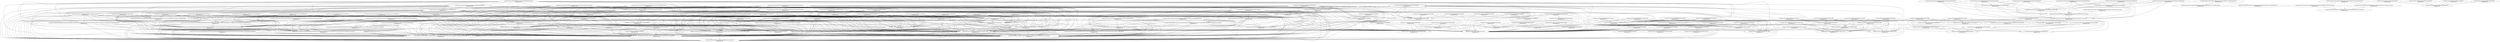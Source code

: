 digraph G {
  "org.apache.commons.math3.exception$NumberIsTooLargeException#NumberIsTooLargeException(org.apache.commons.math3.exception.util.Localizable,java.lang.Number,java.lang.Number,boolean)" [label="org.apache.commons.math3.exception$NumberIsTooLargeException#NumberIsTooLargeException(org.apache.commons.math3.exception.util.Localizable,java.lang.Number,java.lang.Number,boolean)\nP(Fail|Node)=0.00"];
  "org.apache.commons.math3.exception$MathIllegalNumberException#MathIllegalNumberException(org.apache.commons.math3.exception.util.Localizable,java.lang.Number,java.lang.Object[])" [label="org.apache.commons.math3.exception$MathIllegalNumberException#MathIllegalNumberException(org.apache.commons.math3.exception.util.Localizable,java.lang.Number,java.lang.Object[])\nP(Fail|Node)=0.00"];
  "org.apache.commons.math3.exception.util$ExceptionContext#ExceptionContext(java.lang.Throwable)" [label="org.apache.commons.math3.exception.util$ExceptionContext#ExceptionContext(java.lang.Throwable)\nP(Fail|Node)=0.00"];
  "org.apache.commons.math3.exception.util$ArgUtils#flatten(java.lang.Object[])" [label="org.apache.commons.math3.exception.util$ArgUtils#flatten(java.lang.Object[])\nP(Fail|Node)=0.00"];
  "org.apache.commons.math3.exception.util$ExceptionContext#addMessage(org.apache.commons.math3.exception.util.Localizable,java.lang.Object[])" [label="org.apache.commons.math3.exception.util$ExceptionContext#addMessage(org.apache.commons.math3.exception.util.Localizable,java.lang.Object[])\nP(Fail|Node)=0.00"];
  "org.apache.commons.math3.exception$MathIllegalArgumentException#MathIllegalArgumentException(org.apache.commons.math3.exception.util.Localizable,java.lang.Object[])" [label="org.apache.commons.math3.exception$MathIllegalArgumentException#MathIllegalArgumentException(org.apache.commons.math3.exception.util.Localizable,java.lang.Object[])\nP(Fail|Node)=0.00"];
  "org.apache.commons.math3.exception$NullArgumentException#NullArgumentException()" [label="org.apache.commons.math3.exception$NullArgumentException#NullArgumentException()\nP(Fail|Node)=0.00"];
  "org.apache.commons.math3.exception.util$LocalizedFormats#<clinit>()" [label="org.apache.commons.math3.exception.util$LocalizedFormats#<clinit>()\nP(Fail|Node)=0.00"];
  "org.apache.commons.math3.exception$NullArgumentException#NullArgumentException(org.apache.commons.math3.exception.util.Localizable,java.lang.Object[])" [label="org.apache.commons.math3.exception$NullArgumentException#NullArgumentException(org.apache.commons.math3.exception.util.Localizable,java.lang.Object[])\nP(Fail|Node)=0.00"];
  "org.apache.commons.math3.exception.util$LocalizedFormats#LocalizedFormats(java.lang.String,int,java.lang.String)" [label="org.apache.commons.math3.exception.util$LocalizedFormats#LocalizedFormats(java.lang.String,int,java.lang.String)\nP(Fail|Node)=0.00"];
  "org.apache.commons.math3.util$FastMath#acosh(double)" [label="org.apache.commons.math3.util$FastMath#acosh(double)\nP(Fail|Node)=0.00"];
  "org.apache.commons.math3.util$FastMath#sqrt(double)" [label="org.apache.commons.math3.util$FastMath#sqrt(double)\nP(Fail|Node)=0.00"];
  "org.apache.commons.math3.util$FastMath#log(double,double[])" [label="org.apache.commons.math3.util$FastMath#log(double,double[])\nP(Fail|Node)=0.00"];
  "org.apache.commons.math3.util$FastMath$lnMant#<clinit>()" [label="org.apache.commons.math3.util$FastMath$lnMant#<clinit>()\nP(Fail|Node)=0.00"];
  "org.apache.commons.math3.util$FastMath#log(double)" [label="org.apache.commons.math3.util$FastMath#log(double)\nP(Fail|Node)=0.00"];
  "org.apache.commons.math3.util$FastMath#<clinit>()" [label="org.apache.commons.math3.util$FastMath#<clinit>()\nP(Fail|Node)=0.00"];
  "org.apache.commons.math3.util$FastMath#asinh(double)" [label="org.apache.commons.math3.util$FastMath#asinh(double)\nP(Fail|Node)=0.00"];
  "org.apache.commons.math3.exception.util$ExceptionContext#getMessage(java.util.Locale)" [label="org.apache.commons.math3.exception.util$ExceptionContext#getMessage(java.util.Locale)\nP(Fail|Node)=0.00"];
  "org.apache.commons.math3.exception.util$ExceptionContext#buildMessage(java.util.Locale,java.lang.String)" [label="org.apache.commons.math3.exception.util$ExceptionContext#buildMessage(java.util.Locale,java.lang.String)\nP(Fail|Node)=0.00"];
  "org.apache.commons.math3.exception.util$LocalizedFormats#getLocalizedString(java.util.Locale)" [label="org.apache.commons.math3.exception.util$LocalizedFormats#getLocalizedString(java.util.Locale)\nP(Fail|Node)=0.00"];
  "org.apache.commons.math3.util$ArithmeticUtils#binomialCoefficient(int,int)" [label="org.apache.commons.math3.util$ArithmeticUtils#binomialCoefficient(int,int)\nP(Fail|Node)=0.00"];
  "org.apache.commons.math3.util$ArithmeticUtils#gcd(int,int)" [label="org.apache.commons.math3.util$ArithmeticUtils#gcd(int,int)\nP(Fail|Node)=0.00"];
  "org.apache.commons.math3.exception$MathArithmeticException#MathArithmeticException(org.apache.commons.math3.exception.util.Localizable,java.lang.Object[])" [label="org.apache.commons.math3.exception$MathArithmeticException#MathArithmeticException(org.apache.commons.math3.exception.util.Localizable,java.lang.Object[])\nP(Fail|Node)=0.00"];
  "org.apache.commons.math3.exception$MathArithmeticException#MathArithmeticException()" [label="org.apache.commons.math3.exception$MathArithmeticException#MathArithmeticException()\nP(Fail|Node)=0.00"];
  "org.apache.commons.math3.util$FastMath#abs(int)" [label="org.apache.commons.math3.util$FastMath#abs(int)\nP(Fail|Node)=0.00"];
  "org.apache.commons.math3.exception$NumberIsTooSmallException#NumberIsTooSmallException(org.apache.commons.math3.exception.util.Localizable,java.lang.Number,java.lang.Number,boolean)" [label="org.apache.commons.math3.exception$NumberIsTooSmallException#NumberIsTooSmallException(org.apache.commons.math3.exception.util.Localizable,java.lang.Number,java.lang.Number,boolean)\nP(Fail|Node)=0.00"];
  "org.apache.commons.math3.util$ArithmeticUtils#mulAndCheck(long,long)" [label="org.apache.commons.math3.util$ArithmeticUtils#mulAndCheck(long,long)\nP(Fail|Node)=0.00"];
  "org.apache.commons.math3.util$ArithmeticUtils#checkBinomial(int,int)" [label="org.apache.commons.math3.util$ArithmeticUtils#checkBinomial(int,int)\nP(Fail|Node)=0.00"];
  "org.apache.commons.math3.util$ArithmeticUtils#<clinit>()" [label="org.apache.commons.math3.util$ArithmeticUtils#<clinit>()\nP(Fail|Node)=0.00"];
  "org.apache.commons.math3.exception$NotPositiveException#NotPositiveException(org.apache.commons.math3.exception.util.Localizable,java.lang.Number)" [label="org.apache.commons.math3.exception$NotPositiveException#NotPositiveException(org.apache.commons.math3.exception.util.Localizable,java.lang.Number)\nP(Fail|Node)=0.00"];
  "org.apache.commons.math3.fraction$Fraction#negate()" [label="org.apache.commons.math3.fraction$Fraction#negate()\nP(Fail|Node)=0.00"];
  "org.apache.commons.math3.fraction$Fraction#<clinit>()" [label="org.apache.commons.math3.fraction$Fraction#<clinit>()\nP(Fail|Node)=0.00"];
  "org.apache.commons.math3.fraction$Fraction#Fraction(int,int)" [label="org.apache.commons.math3.fraction$Fraction#Fraction(int,int)\nP(Fail|Node)=0.00"];
  "org.apache.commons.math3.util$FastMath#exp(double,double,double[])" [label="org.apache.commons.math3.util$FastMath#exp(double,double,double[])\nP(Fail|Node)=0.00"];
  "org.apache.commons.math3.util$FastMath$ExpIntTable#<clinit>()" [label="org.apache.commons.math3.util$FastMath$ExpIntTable#<clinit>()\nP(Fail|Node)=0.00"];
  "org.apache.commons.math3.util$FastMath$ExpFracTable#<clinit>()" [label="org.apache.commons.math3.util$FastMath$ExpFracTable#<clinit>()\nP(Fail|Node)=0.00"];
  "org.apache.commons.math3.util$ArithmeticUtils#factorial(int)" [label="org.apache.commons.math3.util$ArithmeticUtils#factorial(int)\nP(Fail|Node)=0.00"];
  "org.apache.commons.math3.util$ArithmeticUtils#lcm(int,int)" [label="org.apache.commons.math3.util$ArithmeticUtils#lcm(int,int)\nP(Fail|Node)=0.00"];
  "org.apache.commons.math3.util$ArithmeticUtils#mulAndCheck(int,int)" [label="org.apache.commons.math3.util$ArithmeticUtils#mulAndCheck(int,int)\nP(Fail|Node)=0.00"];
  "org.apache.commons.math3.util$ArithmeticUtils#pow(int,long)" [label="org.apache.commons.math3.util$ArithmeticUtils#pow(int,long)\nP(Fail|Node)=0.00"];
  "org.apache.commons.math3.util$FastMath#pow(double,double)" [label="org.apache.commons.math3.util$FastMath#pow(double,double)\nP(Fail|Node)=0.00"];
  "org.apache.commons.math3.exception$ConvergenceException#ConvergenceException()" [label="org.apache.commons.math3.exception$ConvergenceException#ConvergenceException()\nP(Fail|Node)=0.00"];
  "org.apache.commons.math3.exception$MathIllegalStateException#MathIllegalStateException()" [label="org.apache.commons.math3.exception$MathIllegalStateException#MathIllegalStateException()\nP(Fail|Node)=0.00"];
  "org.apache.commons.math3.exception$MathIllegalStateException#getContext()" [label="org.apache.commons.math3.exception$MathIllegalStateException#getContext()\nP(Fail|Node)=0.00"];
  "org.apache.commons.math3.exception$ConvergenceException#ConvergenceException(org.apache.commons.math3.exception.util.Localizable,java.lang.Object[])" [label="org.apache.commons.math3.exception$ConvergenceException#ConvergenceException(org.apache.commons.math3.exception.util.Localizable,java.lang.Object[])\nP(Fail|Node)=0.00"];
  "org.apache.commons.math3.exception$MathIllegalStateException#MathIllegalStateException(org.apache.commons.math3.exception.util.Localizable,java.lang.Object[])" [label="org.apache.commons.math3.exception$MathIllegalStateException#MathIllegalStateException(org.apache.commons.math3.exception.util.Localizable,java.lang.Object[])\nP(Fail|Node)=0.00"];
  "org.apache.commons.math3.fraction$FractionConversionException#FractionConversionException(double,long,long)" [label="org.apache.commons.math3.fraction$FractionConversionException#FractionConversionException(double,long,long)\nP(Fail|Node)=0.00"];
  "org.apache.commons.math3.util$FastMath#atan(double,double,boolean)" [label="org.apache.commons.math3.util$FastMath#atan(double,double,boolean)\nP(Fail|Node)=0.00"];
  "org.apache.commons.math3.util$FastMath#copySign(double,double)" [label="org.apache.commons.math3.util$FastMath#copySign(double,double)\nP(Fail|Node)=0.00"];
  "org.apache.commons.math3.fraction$FractionConversionException#FractionConversionException(double,int)" [label="org.apache.commons.math3.fraction$FractionConversionException#FractionConversionException(double,int)\nP(Fail|Node)=0.00"];
  "org.apache.commons.math3.util$FastMath#ceil(double)" [label="org.apache.commons.math3.util$FastMath#ceil(double)\nP(Fail|Node)=0.00"];
  "org.apache.commons.math3.util$FastMath#floor(double)" [label="org.apache.commons.math3.util$FastMath#floor(double)\nP(Fail|Node)=0.00"];
  "org.apache.commons.math3.exception.util$ExceptionContext#getMessage()" [label="org.apache.commons.math3.exception.util$ExceptionContext#getMessage()\nP(Fail|Node)=0.00"];
  "org.apache.commons.math3.exception$NumberIsTooSmallException#NumberIsTooSmallException(java.lang.Number,java.lang.Number,boolean)" [label="org.apache.commons.math3.exception$NumberIsTooSmallException#NumberIsTooSmallException(java.lang.Number,java.lang.Number,boolean)\nP(Fail|Node)=0.00"];
  "org.apache.commons.math3.util$ArithmeticUtils#factorialLog(int)" [label="org.apache.commons.math3.util$ArithmeticUtils#factorialLog(int)\nP(Fail|Node)=0.00"];
  "org.apache.commons.math3.exception.util$ExceptionContext#readObject(java.io.ObjectInputStream)" [label="org.apache.commons.math3.exception.util$ExceptionContext#readObject(java.io.ObjectInputStream)\nP(Fail|Node)=0.00"];
  "org.apache.commons.math3.exception.util$ExceptionContext#deSerializeMessages(java.io.ObjectInputStream)" [label="org.apache.commons.math3.exception.util$ExceptionContext#deSerializeMessages(java.io.ObjectInputStream)\nP(Fail|Node)=0.00"];
  "org.apache.commons.math3.exception.util$ExceptionContext#deSerializeContext(java.io.ObjectInputStream)" [label="org.apache.commons.math3.exception.util$ExceptionContext#deSerializeContext(java.io.ObjectInputStream)\nP(Fail|Node)=0.00"];
  "org.apache.commons.math3.exception.util$ExceptionContext#serializeMessages(java.io.ObjectOutputStream)" [label="org.apache.commons.math3.exception.util$ExceptionContext#serializeMessages(java.io.ObjectOutputStream)\nP(Fail|Node)=0.00"];
  "org.apache.commons.math3.exception.util$ExceptionContext#nonSerializableReplacement(java.lang.Object)" [label="org.apache.commons.math3.exception.util$ExceptionContext#nonSerializableReplacement(java.lang.Object)\nP(Fail|Node)=0.00"];
  "org.apache.commons.math3.util$FastMath#sin(double)" [label="org.apache.commons.math3.util$FastMath#sin(double)\nP(Fail|Node)=0.00"];
  "org.apache.commons.math3.util$FastMath$CodyWaite#getRemB()" [label="org.apache.commons.math3.util$FastMath$CodyWaite#getRemB()\nP(Fail|Node)=0.00"];
  "org.apache.commons.math3.util$FastMath#polySine(double)" [label="org.apache.commons.math3.util$FastMath#polySine(double)\nP(Fail|Node)=0.00"];
  "org.apache.commons.math3.util$FastMath#reducePayneHanek(double,double[])" [label="org.apache.commons.math3.util$FastMath#reducePayneHanek(double,double[])\nP(Fail|Node)=0.00"];
  "org.apache.commons.math3.util$FastMath$CodyWaite#getRemA()" [label="org.apache.commons.math3.util$FastMath$CodyWaite#getRemA()\nP(Fail|Node)=0.00"];
  "org.apache.commons.math3.util$FastMath$CodyWaite#FastMath$CodyWaite(double,double)" [label="org.apache.commons.math3.util$FastMath$CodyWaite#FastMath$CodyWaite(double,double)\nP(Fail|Node)=0.00"];
  "org.apache.commons.math3.util$FastMath#polyCosine(double)" [label="org.apache.commons.math3.util$FastMath#polyCosine(double)\nP(Fail|Node)=0.00"];
  "org.apache.commons.math3.util$FastMath$CodyWaite#getK()" [label="org.apache.commons.math3.util$FastMath$CodyWaite#getK()\nP(Fail|Node)=0.00"];
  "org.apache.commons.math3.util$FastMath#sinQ(double,double)" [label="org.apache.commons.math3.util$FastMath#sinQ(double,double)\nP(Fail|Node)=0.00"];
  "org.apache.commons.math3.util$FastMath#cosQ(double,double)" [label="org.apache.commons.math3.util$FastMath#cosQ(double,double)\nP(Fail|Node)=0.00"];
  "org.apache.commons.math3.util$ArithmeticUtils#addAndCheck(long,long,org.apache.commons.math3.exception.util.Localizable)" [label="org.apache.commons.math3.util$ArithmeticUtils#addAndCheck(long,long,org.apache.commons.math3.exception.util.Localizable)\nP(Fail|Node)=0.00"];
  "org.apache.commons.math3.util$FastMath#cosh(double)" [label="org.apache.commons.math3.util$FastMath#cosh(double)\nP(Fail|Node)=0.00"];
  "org.apache.commons.math3.util$FastMath#exp(double)" [label="org.apache.commons.math3.util$FastMath#exp(double)\nP(Fail|Node)=0.00"];
  "org.apache.commons.math3.util$FastMath#cbrt(double)" [label="org.apache.commons.math3.util$FastMath#cbrt(double)\nP(Fail|Node)=0.00"];
  "org.apache.commons.math3.util$FastMath#hypot(double,double)" [label="org.apache.commons.math3.util$FastMath#hypot(double,double)\nP(Fail|Node)=0.00"];
  "org.apache.commons.math3.util$FastMath#scalb(double,int)" [label="org.apache.commons.math3.util$FastMath#scalb(double,int)\nP(Fail|Node)=0.00"];
  "org.apache.commons.math3.util$FastMath#getExponent(double)" [label="org.apache.commons.math3.util$FastMath#getExponent(double)\nP(Fail|Node)=0.00"];
  "org.apache.commons.math3.util$FastMath#abs(double)" [label="org.apache.commons.math3.util$FastMath#abs(double)\nP(Fail|Node)=0.00"];
  "org.apache.commons.math3.util$FastMath#toDegrees(double)" [label="org.apache.commons.math3.util$FastMath#toDegrees(double)\nP(Fail|Node)=0.00"];
  "org.apache.commons.math3.util$FastMath#doubleHighPart(double)" [label="org.apache.commons.math3.util$FastMath#doubleHighPart(double)\nP(Fail|Node)=0.00"];
  "org.apache.commons.math3.util$ArithmeticUtils#pow(java.math.BigInteger,java.math.BigInteger)" [label="org.apache.commons.math3.util$ArithmeticUtils#pow(java.math.BigInteger,java.math.BigInteger)\nP(Fail|Node)=0.00"];
  "org.apache.commons.math3.util$ArithmeticUtils#lcm(long,long)" [label="org.apache.commons.math3.util$ArithmeticUtils#lcm(long,long)\nP(Fail|Node)=0.00"];
  "org.apache.commons.math3.util$FastMath#abs(long)" [label="org.apache.commons.math3.util$FastMath#abs(long)\nP(Fail|Node)=0.00"];
  "org.apache.commons.math3.util$ArithmeticUtils#gcd(long,long)" [label="org.apache.commons.math3.util$ArithmeticUtils#gcd(long,long)\nP(Fail|Node)=0.00"];
  "org.apache.commons.math3.fraction$Fraction#addSub(org.apache.commons.math3.fraction.Fraction,boolean)" [label="org.apache.commons.math3.fraction$Fraction#addSub(org.apache.commons.math3.fraction.Fraction,boolean)\nP(Fail|Node)=0.00"];
  "org.apache.commons.math3.util$ArithmeticUtils#addAndCheck(int,int)" [label="org.apache.commons.math3.util$ArithmeticUtils#addAndCheck(int,int)\nP(Fail|Node)=0.00"];
  "org.apache.commons.math3.util$ArithmeticUtils#subAndCheck(int,int)" [label="org.apache.commons.math3.util$ArithmeticUtils#subAndCheck(int,int)\nP(Fail|Node)=0.00"];
  "org.apache.commons.math3.exception$MathIllegalArgumentException#getLocalizedMessage()" [label="org.apache.commons.math3.exception$MathIllegalArgumentException#getLocalizedMessage()\nP(Fail|Node)=0.00"];
  "org.apache.commons.math3.exception.util$ExceptionContext#getLocalizedMessage()" [label="org.apache.commons.math3.exception.util$ExceptionContext#getLocalizedMessage()\nP(Fail|Node)=0.00"];
  "org.apache.commons.math3.util$FastMath#ulp(float)" [label="org.apache.commons.math3.util$FastMath#ulp(float)\nP(Fail|Node)=0.00"];
  "org.apache.commons.math3.util$FastMath#abs(float)" [label="org.apache.commons.math3.util$FastMath#abs(float)\nP(Fail|Node)=0.00"];
  "org.apache.commons.math3.util$ArithmeticUtils#addAndCheck(long,long)" [label="org.apache.commons.math3.util$ArithmeticUtils#addAndCheck(long,long)\nP(Fail|Node)=0.00"];
  "org.apache.commons.math3.util$ArithmeticUtils#binomialCoefficientDouble(int,int)" [label="org.apache.commons.math3.util$ArithmeticUtils#binomialCoefficientDouble(int,int)\nP(Fail|Node)=0.00"];
  "org.apache.commons.math3.fraction$Fraction#floatValue()" [label="org.apache.commons.math3.fraction$Fraction#floatValue()\nP(Fail|Node)=0.00"];
  "org.apache.commons.math3.fraction$Fraction#doubleValue()" [label="org.apache.commons.math3.fraction$Fraction#doubleValue()\nP(Fail|Node)=0.00"];
  "org.apache.commons.math3.util$ArithmeticUtils#subAndCheck(long,long)" [label="org.apache.commons.math3.util$ArithmeticUtils#subAndCheck(long,long)\nP(Fail|Node)=0.00"];
  "org.apache.commons.math3.util$FastMath#asin(double)" [label="org.apache.commons.math3.util$FastMath#asin(double)\nP(Fail|Node)=0.00"];
  "org.apache.commons.math3.exception$MathIllegalStateException#getLocalizedMessage()" [label="org.apache.commons.math3.exception$MathIllegalStateException#getLocalizedMessage()\nP(Fail|Node)=0.00"];
  "org.apache.commons.math3.util$FastMath#expm1(double)" [label="org.apache.commons.math3.util$FastMath#expm1(double)\nP(Fail|Node)=0.00"];
  "org.apache.commons.math3.util$FastMath#expm1(double,double[])" [label="org.apache.commons.math3.util$FastMath#expm1(double,double[])\nP(Fail|Node)=0.00"];
  "org.apache.commons.math3.fraction$Fraction#Fraction(double,double,int)" [label="org.apache.commons.math3.fraction$Fraction#Fraction(double,double,int)\nP(Fail|Node)=0.00"];
  "org.apache.commons.math3.fraction$Fraction#Fraction(double,double,int,int)" [label="org.apache.commons.math3.fraction$Fraction#Fraction(double,double,int,int)\nP(Fail|Node)=0.00"];
  "org.apache.commons.math3.util$FastMath#atan(double)" [label="org.apache.commons.math3.util$FastMath#atan(double)\nP(Fail|Node)=0.00"];
  "org.apache.commons.math3.exception$NotPositiveException#NotPositiveException(java.lang.Number)" [label="org.apache.commons.math3.exception$NotPositiveException#NotPositiveException(java.lang.Number)\nP(Fail|Node)=0.00"];
  "org.apache.commons.math3.util$FastMath#tanQ(double,double,boolean)" [label="org.apache.commons.math3.util$FastMath#tanQ(double,double,boolean)\nP(Fail|Node)=0.00"];
  "org.apache.commons.math3.util$FastMath#log(double,double)" [label="org.apache.commons.math3.util$FastMath#log(double,double)\nP(Fail|Node)=0.00"];
  "org.apache.commons.math3.fraction$Fraction#percentageValue()" [label="org.apache.commons.math3.fraction$Fraction#percentageValue()\nP(Fail|Node)=0.00"];
  "org.apache.commons.math3.exception$MathIllegalArgumentException#getMessage()" [label="org.apache.commons.math3.exception$MathIllegalArgumentException#getMessage()\nP(Fail|Node)=0.00"];
  "org.apache.commons.math3.exception.util$ExceptionContext#writeObject(java.io.ObjectOutputStream)" [label="org.apache.commons.math3.exception.util$ExceptionContext#writeObject(java.io.ObjectOutputStream)\nP(Fail|Node)=0.00"];
  "org.apache.commons.math3.exception.util$ExceptionContext#serializeContext(java.io.ObjectOutputStream)" [label="org.apache.commons.math3.exception.util$ExceptionContext#serializeContext(java.io.ObjectOutputStream)\nP(Fail|Node)=0.00"];
  "org.apache.commons.math3.util$FastMath#round(double)" [label="org.apache.commons.math3.util$FastMath#round(double)\nP(Fail|Node)=0.00"];
  "org.apache.commons.math3.fraction$Fraction#intValue()" [label="org.apache.commons.math3.fraction$Fraction#intValue()\nP(Fail|Node)=0.00"];
  "org.apache.commons.math3.fraction$Fraction#longValue()" [label="org.apache.commons.math3.fraction$Fraction#longValue()\nP(Fail|Node)=0.00"];
  "org.apache.commons.math3.fraction$Fraction#multiply(org.apache.commons.math3.fraction.Fraction)" [label="org.apache.commons.math3.fraction$Fraction#multiply(org.apache.commons.math3.fraction.Fraction)\nP(Fail|Node)=0.00"];
  "org.apache.commons.math3.fraction$Fraction#getReducedFraction(int,int)" [label="org.apache.commons.math3.fraction$Fraction#getReducedFraction(int,int)\nP(Fail|Node)=0.00"];
  "org.apache.commons.math3.util$FastMath#cos(double)" [label="org.apache.commons.math3.util$FastMath#cos(double)\nP(Fail|Node)=0.00"];
  "org.apache.commons.math3.fraction$Fraction#Fraction(double)" [label="org.apache.commons.math3.fraction$Fraction#Fraction(double)\nP(Fail|Node)=0.00"];
  "org.apache.commons.math3.exception$MathIllegalStateException#MathIllegalStateException(java.lang.Throwable,org.apache.commons.math3.exception.util.Localizable,java.lang.Object[])" [label="org.apache.commons.math3.exception$MathIllegalStateException#MathIllegalStateException(java.lang.Throwable,org.apache.commons.math3.exception.util.Localizable,java.lang.Object[])\nP(Fail|Node)=0.00"];
  "org.apache.commons.math3.fraction$Fraction#divide(int)" [label="org.apache.commons.math3.fraction$Fraction#divide(int)\nP(Fail|Node)=0.00"];
  "org.apache.commons.math3.fraction$Fraction#subtract(org.apache.commons.math3.fraction.Fraction)" [label="org.apache.commons.math3.fraction$Fraction#subtract(org.apache.commons.math3.fraction.Fraction)\nP(Fail|Node)=0.00"];
  "org.apache.commons.math3.fraction$Fraction#subtract(int)" [label="org.apache.commons.math3.fraction$Fraction#subtract(int)\nP(Fail|Node)=0.00"];
  "org.apache.commons.math3.util$FastMath#round(float)" [label="org.apache.commons.math3.util$FastMath#round(float)\nP(Fail|Node)=0.00"];
  "org.apache.commons.math3.fraction$Fraction#Fraction(int)" [label="org.apache.commons.math3.fraction$Fraction#Fraction(int)\nP(Fail|Node)=0.00"];
  "org.apache.commons.math3.fraction$Fraction#multiply(int)" [label="org.apache.commons.math3.fraction$Fraction#multiply(int)\nP(Fail|Node)=0.00"];
  "org.apache.commons.math3.util$ArithmeticUtils#pow(java.math.BigInteger,long)" [label="org.apache.commons.math3.util$ArithmeticUtils#pow(java.math.BigInteger,long)\nP(Fail|Node)=0.00"];
  "org.apache.commons.math3.util$FastMath#log1p(double)" [label="org.apache.commons.math3.util$FastMath#log1p(double)\nP(Fail|Node)=0.00"];
  "org.apache.commons.math3.util$FastMath#log10(double)" [label="org.apache.commons.math3.util$FastMath#log10(double)\nP(Fail|Node)=0.00"];
  "org.apache.commons.math3.util$FastMath#ulp(double)" [label="org.apache.commons.math3.util$FastMath#ulp(double)\nP(Fail|Node)=0.00"];
  "org.apache.commons.math3.util$FastMath#nextUp(double)" [label="org.apache.commons.math3.util$FastMath#nextUp(double)\nP(Fail|Node)=0.00"];
  "org.apache.commons.math3.util$FastMath#nextAfter(double,double)" [label="org.apache.commons.math3.util$FastMath#nextAfter(double,double)\nP(Fail|Node)=0.00"];
  "org.apache.commons.math3.util$FastMath#main(java.lang.String[])" [label="org.apache.commons.math3.util$FastMath#main(java.lang.String[])\nP(Fail|Node)=0.00"];
  "org.apache.commons.math3.util$FastMath#acos(double)" [label="org.apache.commons.math3.util$FastMath#acos(double)\nP(Fail|Node)=0.00"];
  "org.apache.commons.math3.util$ArithmeticUtils#factorialDouble(int)" [label="org.apache.commons.math3.util$ArithmeticUtils#factorialDouble(int)\nP(Fail|Node)=0.00"];
  "org.apache.commons.math3.util$ArithmeticUtils#pow(java.math.BigInteger,int)" [label="org.apache.commons.math3.util$ArithmeticUtils#pow(java.math.BigInteger,int)\nP(Fail|Node)=0.00"];
  "org.apache.commons.math3.util$FastMath#nextUp(float)" [label="org.apache.commons.math3.util$FastMath#nextUp(float)\nP(Fail|Node)=0.00"];
  "org.apache.commons.math3.util$FastMath#nextAfter(float,double)" [label="org.apache.commons.math3.util$FastMath#nextAfter(float,double)\nP(Fail|Node)=0.00"];
  "org.apache.commons.math3.exception.util$ExceptionContext#getMessage(java.util.Locale,java.lang.String)" [label="org.apache.commons.math3.exception.util$ExceptionContext#getMessage(java.util.Locale,java.lang.String)\nP(Fail|Node)=0.00"];
  "org.apache.commons.math3.fraction$Fraction#Fraction(double,int)" [label="org.apache.commons.math3.fraction$Fraction#Fraction(double,int)\nP(Fail|Node)=0.00"];
  "org.apache.commons.math3.fraction$Fraction#reciprocal()" [label="org.apache.commons.math3.fraction$Fraction#reciprocal()\nP(Fail|Node)=0.00"];
  "org.apache.commons.math3.fraction$Fraction#add(int)" [label="org.apache.commons.math3.fraction$Fraction#add(int)\nP(Fail|Node)=0.00"];
  "org.apache.commons.math3.util$FastMath#atan2(double,double)" [label="org.apache.commons.math3.util$FastMath#atan2(double,double)\nP(Fail|Node)=0.00"];
  "org.apache.commons.math3.fraction$Fraction#divide(org.apache.commons.math3.fraction.Fraction)" [label="org.apache.commons.math3.fraction$Fraction#divide(org.apache.commons.math3.fraction.Fraction)\nP(Fail|Node)=0.00"];
  "org.apache.commons.math3.util$ArithmeticUtils#pow(int,int)" [label="org.apache.commons.math3.util$ArithmeticUtils#pow(int,int)\nP(Fail|Node)=0.00"];
  "org.apache.commons.math3.exception$MathArithmeticException#getLocalizedMessage()" [label="org.apache.commons.math3.exception$MathArithmeticException#getLocalizedMessage()\nP(Fail|Node)=0.00"];
  "org.apache.commons.math3.util$FastMath#rint(double)" [label="org.apache.commons.math3.util$FastMath#rint(double)\nP(Fail|Node)=0.00"];
  "org.apache.commons.math3.util$FastMath#toRadians(double)" [label="org.apache.commons.math3.util$FastMath#toRadians(double)\nP(Fail|Node)=0.00"];
  "org.apache.commons.math3.util$FastMath#sinh(double)" [label="org.apache.commons.math3.util$FastMath#sinh(double)\nP(Fail|Node)=0.00"];
  "org.apache.commons.math3.util$ArithmeticUtils#pow(long,long)" [label="org.apache.commons.math3.util$ArithmeticUtils#pow(long,long)\nP(Fail|Node)=0.00"];
  "org.apache.commons.math3.fraction$Fraction#abs()" [label="org.apache.commons.math3.fraction$Fraction#abs()\nP(Fail|Node)=0.00"];
  "org.apache.commons.math3.util$ArithmeticUtils#pow(long,int)" [label="org.apache.commons.math3.util$ArithmeticUtils#pow(long,int)\nP(Fail|Node)=0.00"];
  "org.apache.commons.math3.util$FastMath#tan(double)" [label="org.apache.commons.math3.util$FastMath#tan(double)\nP(Fail|Node)=0.00"];
  "org.apache.commons.math3.fraction$Fraction#add(org.apache.commons.math3.fraction.Fraction)" [label="org.apache.commons.math3.fraction$Fraction#add(org.apache.commons.math3.fraction.Fraction)\nP(Fail|Node)=0.00"];
  "org.apache.commons.math3.util$ArithmeticUtils#binomialCoefficientLog(int,int)" [label="org.apache.commons.math3.util$ArithmeticUtils#binomialCoefficientLog(int,int)\nP(Fail|Node)=0.00"];
  "org.apache.commons.math3.exception$MathArithmeticException#getMessage()" [label="org.apache.commons.math3.exception$MathArithmeticException#getMessage()\nP(Fail|Node)=0.00"];
  "org.apache.commons.math3.util$FastMath#atanh(double)" [label="org.apache.commons.math3.util$FastMath#atanh(double)\nP(Fail|Node)=0.00"];
  "org.apache.commons.math3.exception$MathIllegalStateException#getMessage()" [label="org.apache.commons.math3.exception$MathIllegalStateException#getMessage()\nP(Fail|Node)=0.00"];
  "org.apache.commons.math3.util$FastMath#tanh(double)" [label="org.apache.commons.math3.util$FastMath#tanh(double)\nP(Fail|Node)=0.00"];
  "org.apache.commons.math3.exception$NumberIsTooLargeException#NumberIsTooLargeException(java.lang.Number,java.lang.Number,boolean)" [label="org.apache.commons.math3.exception$NumberIsTooLargeException#NumberIsTooLargeException(java.lang.Number,java.lang.Number,boolean)\nP(Fail|Node)=0.00"];
  "org.apache.commons.math3.exception$NumberIsTooLargeException#NumberIsTooLargeException(org.apache.commons.math3.exception.util.Localizable,java.lang.Number,java.lang.Number,boolean)" -> "org.apache.commons.math3.exception$MathIllegalNumberException#MathIllegalNumberException(org.apache.commons.math3.exception.util.Localizable,java.lang.Number,java.lang.Object[])";
  "org.apache.commons.math3.exception$NumberIsTooLargeException#NumberIsTooLargeException(org.apache.commons.math3.exception.util.Localizable,java.lang.Number,java.lang.Number,boolean)" -> "org.apache.commons.math3.exception.util$ExceptionContext#ExceptionContext(java.lang.Throwable)";
  "org.apache.commons.math3.exception$NumberIsTooLargeException#NumberIsTooLargeException(org.apache.commons.math3.exception.util.Localizable,java.lang.Number,java.lang.Number,boolean)" -> "org.apache.commons.math3.exception.util$ArgUtils#flatten(java.lang.Object[])";
  "org.apache.commons.math3.exception$NumberIsTooLargeException#NumberIsTooLargeException(org.apache.commons.math3.exception.util.Localizable,java.lang.Number,java.lang.Number,boolean)" -> "org.apache.commons.math3.exception.util$ExceptionContext#addMessage(org.apache.commons.math3.exception.util.Localizable,java.lang.Object[])";
  "org.apache.commons.math3.exception$NumberIsTooLargeException#NumberIsTooLargeException(org.apache.commons.math3.exception.util.Localizable,java.lang.Number,java.lang.Number,boolean)" -> "org.apache.commons.math3.exception$MathIllegalArgumentException#MathIllegalArgumentException(org.apache.commons.math3.exception.util.Localizable,java.lang.Object[])";
  "org.apache.commons.math3.exception$MathIllegalNumberException#MathIllegalNumberException(org.apache.commons.math3.exception.util.Localizable,java.lang.Number,java.lang.Object[])" -> "org.apache.commons.math3.exception.util$ExceptionContext#ExceptionContext(java.lang.Throwable)";
  "org.apache.commons.math3.exception$MathIllegalNumberException#MathIllegalNumberException(org.apache.commons.math3.exception.util.Localizable,java.lang.Number,java.lang.Object[])" -> "org.apache.commons.math3.exception.util$ArgUtils#flatten(java.lang.Object[])";
  "org.apache.commons.math3.exception$MathIllegalNumberException#MathIllegalNumberException(org.apache.commons.math3.exception.util.Localizable,java.lang.Number,java.lang.Object[])" -> "org.apache.commons.math3.exception.util$ExceptionContext#addMessage(org.apache.commons.math3.exception.util.Localizable,java.lang.Object[])";
  "org.apache.commons.math3.exception$MathIllegalNumberException#MathIllegalNumberException(org.apache.commons.math3.exception.util.Localizable,java.lang.Number,java.lang.Object[])" -> "org.apache.commons.math3.exception$MathIllegalArgumentException#MathIllegalArgumentException(org.apache.commons.math3.exception.util.Localizable,java.lang.Object[])";
  "org.apache.commons.math3.exception.util$ExceptionContext#addMessage(org.apache.commons.math3.exception.util.Localizable,java.lang.Object[])" -> "org.apache.commons.math3.exception.util$ArgUtils#flatten(java.lang.Object[])";
  "org.apache.commons.math3.exception$MathIllegalArgumentException#MathIllegalArgumentException(org.apache.commons.math3.exception.util.Localizable,java.lang.Object[])" -> "org.apache.commons.math3.exception.util$ExceptionContext#ExceptionContext(java.lang.Throwable)";
  "org.apache.commons.math3.exception$MathIllegalArgumentException#MathIllegalArgumentException(org.apache.commons.math3.exception.util.Localizable,java.lang.Object[])" -> "org.apache.commons.math3.exception.util$ArgUtils#flatten(java.lang.Object[])";
  "org.apache.commons.math3.exception$MathIllegalArgumentException#MathIllegalArgumentException(org.apache.commons.math3.exception.util.Localizable,java.lang.Object[])" -> "org.apache.commons.math3.exception.util$ExceptionContext#addMessage(org.apache.commons.math3.exception.util.Localizable,java.lang.Object[])";
  "org.apache.commons.math3.exception$NullArgumentException#NullArgumentException()" -> "org.apache.commons.math3.exception.util$ExceptionContext#ExceptionContext(java.lang.Throwable)";
  "org.apache.commons.math3.exception$NullArgumentException#NullArgumentException()" -> "org.apache.commons.math3.exception.util$LocalizedFormats#<clinit>()";
  "org.apache.commons.math3.exception$NullArgumentException#NullArgumentException()" -> "org.apache.commons.math3.exception.util$ArgUtils#flatten(java.lang.Object[])";
  "org.apache.commons.math3.exception$NullArgumentException#NullArgumentException()" -> "org.apache.commons.math3.exception.util$ExceptionContext#addMessage(org.apache.commons.math3.exception.util.Localizable,java.lang.Object[])";
  "org.apache.commons.math3.exception$NullArgumentException#NullArgumentException()" -> "org.apache.commons.math3.exception$MathIllegalArgumentException#MathIllegalArgumentException(org.apache.commons.math3.exception.util.Localizable,java.lang.Object[])";
  "org.apache.commons.math3.exception$NullArgumentException#NullArgumentException()" -> "org.apache.commons.math3.exception$NullArgumentException#NullArgumentException(org.apache.commons.math3.exception.util.Localizable,java.lang.Object[])";
  "org.apache.commons.math3.exception$NullArgumentException#NullArgumentException()" -> "org.apache.commons.math3.exception.util$LocalizedFormats#LocalizedFormats(java.lang.String,int,java.lang.String)";
  "org.apache.commons.math3.exception.util$LocalizedFormats#<clinit>()" -> "org.apache.commons.math3.exception.util$LocalizedFormats#LocalizedFormats(java.lang.String,int,java.lang.String)";
  "org.apache.commons.math3.exception$NullArgumentException#NullArgumentException(org.apache.commons.math3.exception.util.Localizable,java.lang.Object[])" -> "org.apache.commons.math3.exception.util$ExceptionContext#ExceptionContext(java.lang.Throwable)";
  "org.apache.commons.math3.exception$NullArgumentException#NullArgumentException(org.apache.commons.math3.exception.util.Localizable,java.lang.Object[])" -> "org.apache.commons.math3.exception.util$ArgUtils#flatten(java.lang.Object[])";
  "org.apache.commons.math3.exception$NullArgumentException#NullArgumentException(org.apache.commons.math3.exception.util.Localizable,java.lang.Object[])" -> "org.apache.commons.math3.exception.util$ExceptionContext#addMessage(org.apache.commons.math3.exception.util.Localizable,java.lang.Object[])";
  "org.apache.commons.math3.exception$NullArgumentException#NullArgumentException(org.apache.commons.math3.exception.util.Localizable,java.lang.Object[])" -> "org.apache.commons.math3.exception$MathIllegalArgumentException#MathIllegalArgumentException(org.apache.commons.math3.exception.util.Localizable,java.lang.Object[])";
  "org.apache.commons.math3.util$FastMath#acosh(double)" -> "org.apache.commons.math3.util$FastMath#sqrt(double)";
  "org.apache.commons.math3.util$FastMath#acosh(double)" -> "org.apache.commons.math3.util$FastMath#log(double,double[])";
  "org.apache.commons.math3.util$FastMath#acosh(double)" -> "org.apache.commons.math3.util$FastMath$lnMant#<clinit>()";
  "org.apache.commons.math3.util$FastMath#acosh(double)" -> "org.apache.commons.math3.util$FastMath#log(double)";
  "org.apache.commons.math3.util$FastMath#acosh(double)" -> "org.apache.commons.math3.util$FastMath#<clinit>()";
  "org.apache.commons.math3.util$FastMath#log(double,double[])" -> "org.apache.commons.math3.util$FastMath$lnMant#<clinit>()";
  "org.apache.commons.math3.util$FastMath#log(double,double[])" -> "org.apache.commons.math3.util$FastMath#<clinit>()";
  "org.apache.commons.math3.util$FastMath#log(double)" -> "org.apache.commons.math3.util$FastMath#log(double,double[])";
  "org.apache.commons.math3.util$FastMath#log(double)" -> "org.apache.commons.math3.util$FastMath$lnMant#<clinit>()";
  "org.apache.commons.math3.util$FastMath#log(double)" -> "org.apache.commons.math3.util$FastMath#<clinit>()";
  "org.apache.commons.math3.util$FastMath#asinh(double)" -> "org.apache.commons.math3.util$FastMath#sqrt(double)";
  "org.apache.commons.math3.util$FastMath#asinh(double)" -> "org.apache.commons.math3.util$FastMath#log(double,double[])";
  "org.apache.commons.math3.util$FastMath#asinh(double)" -> "org.apache.commons.math3.util$FastMath$lnMant#<clinit>()";
  "org.apache.commons.math3.util$FastMath#asinh(double)" -> "org.apache.commons.math3.util$FastMath#log(double)";
  "org.apache.commons.math3.util$FastMath#asinh(double)" -> "org.apache.commons.math3.util$FastMath#<clinit>()";
  "org.apache.commons.math3.exception.util$ExceptionContext#getMessage(java.util.Locale)" -> "org.apache.commons.math3.exception.util$ExceptionContext#buildMessage(java.util.Locale,java.lang.String)";
  "org.apache.commons.math3.exception.util$ExceptionContext#getMessage(java.util.Locale)" -> "org.apache.commons.math3.exception.util$LocalizedFormats#getLocalizedString(java.util.Locale)";
  "org.apache.commons.math3.exception.util$ExceptionContext#buildMessage(java.util.Locale,java.lang.String)" -> "org.apache.commons.math3.exception.util$LocalizedFormats#getLocalizedString(java.util.Locale)";
  "org.apache.commons.math3.util$ArithmeticUtils#binomialCoefficient(int,int)" -> "org.apache.commons.math3.exception$NumberIsTooLargeException#NumberIsTooLargeException(org.apache.commons.math3.exception.util.Localizable,java.lang.Number,java.lang.Number,boolean)";
  "org.apache.commons.math3.util$ArithmeticUtils#binomialCoefficient(int,int)" -> "org.apache.commons.math3.util$ArithmeticUtils#gcd(int,int)";
  "org.apache.commons.math3.util$ArithmeticUtils#binomialCoefficient(int,int)" -> "org.apache.commons.math3.exception$MathArithmeticException#MathArithmeticException(org.apache.commons.math3.exception.util.Localizable,java.lang.Object[])";
  "org.apache.commons.math3.util$ArithmeticUtils#binomialCoefficient(int,int)" -> "org.apache.commons.math3.exception$MathArithmeticException#MathArithmeticException()";
  "org.apache.commons.math3.util$ArithmeticUtils#binomialCoefficient(int,int)" -> "org.apache.commons.math3.util$FastMath#abs(int)";
  "org.apache.commons.math3.util$ArithmeticUtils#binomialCoefficient(int,int)" -> "org.apache.commons.math3.exception$NumberIsTooSmallException#NumberIsTooSmallException(org.apache.commons.math3.exception.util.Localizable,java.lang.Number,java.lang.Number,boolean)";
  "org.apache.commons.math3.util$ArithmeticUtils#binomialCoefficient(int,int)" -> "org.apache.commons.math3.exception$MathIllegalNumberException#MathIllegalNumberException(org.apache.commons.math3.exception.util.Localizable,java.lang.Number,java.lang.Object[])";
  "org.apache.commons.math3.util$ArithmeticUtils#binomialCoefficient(int,int)" -> "org.apache.commons.math3.util$ArithmeticUtils#mulAndCheck(long,long)";
  "org.apache.commons.math3.util$ArithmeticUtils#binomialCoefficient(int,int)" -> "org.apache.commons.math3.exception.util$ExceptionContext#ExceptionContext(java.lang.Throwable)";
  "org.apache.commons.math3.util$ArithmeticUtils#binomialCoefficient(int,int)" -> "org.apache.commons.math3.util$ArithmeticUtils#checkBinomial(int,int)";
  "org.apache.commons.math3.util$ArithmeticUtils#binomialCoefficient(int,int)" -> "org.apache.commons.math3.util$ArithmeticUtils#<clinit>()";
  "org.apache.commons.math3.util$ArithmeticUtils#binomialCoefficient(int,int)" -> "org.apache.commons.math3.exception.util$LocalizedFormats#<clinit>()";
  "org.apache.commons.math3.util$ArithmeticUtils#binomialCoefficient(int,int)" -> "org.apache.commons.math3.exception.util$ArgUtils#flatten(java.lang.Object[])";
  "org.apache.commons.math3.util$ArithmeticUtils#binomialCoefficient(int,int)" -> "org.apache.commons.math3.exception$NotPositiveException#NotPositiveException(org.apache.commons.math3.exception.util.Localizable,java.lang.Number)";
  "org.apache.commons.math3.util$ArithmeticUtils#binomialCoefficient(int,int)" -> "org.apache.commons.math3.exception.util$ExceptionContext#addMessage(org.apache.commons.math3.exception.util.Localizable,java.lang.Object[])";
  "org.apache.commons.math3.util$ArithmeticUtils#binomialCoefficient(int,int)" -> "org.apache.commons.math3.exception$MathIllegalArgumentException#MathIllegalArgumentException(org.apache.commons.math3.exception.util.Localizable,java.lang.Object[])";
  "org.apache.commons.math3.util$ArithmeticUtils#binomialCoefficient(int,int)" -> "org.apache.commons.math3.exception.util$LocalizedFormats#LocalizedFormats(java.lang.String,int,java.lang.String)";
  "org.apache.commons.math3.util$ArithmeticUtils#binomialCoefficient(int,int)" -> "org.apache.commons.math3.util$FastMath#<clinit>()";
  "org.apache.commons.math3.util$ArithmeticUtils#gcd(int,int)" -> "org.apache.commons.math3.exception$MathArithmeticException#MathArithmeticException(org.apache.commons.math3.exception.util.Localizable,java.lang.Object[])";
  "org.apache.commons.math3.util$ArithmeticUtils#gcd(int,int)" -> "org.apache.commons.math3.util$FastMath#abs(int)";
  "org.apache.commons.math3.util$ArithmeticUtils#gcd(int,int)" -> "org.apache.commons.math3.exception.util$ExceptionContext#ExceptionContext(java.lang.Throwable)";
  "org.apache.commons.math3.util$ArithmeticUtils#gcd(int,int)" -> "org.apache.commons.math3.exception.util$LocalizedFormats#<clinit>()";
  "org.apache.commons.math3.util$ArithmeticUtils#gcd(int,int)" -> "org.apache.commons.math3.exception.util$ArgUtils#flatten(java.lang.Object[])";
  "org.apache.commons.math3.util$ArithmeticUtils#gcd(int,int)" -> "org.apache.commons.math3.exception.util$ExceptionContext#addMessage(org.apache.commons.math3.exception.util.Localizable,java.lang.Object[])";
  "org.apache.commons.math3.util$ArithmeticUtils#gcd(int,int)" -> "org.apache.commons.math3.exception.util$LocalizedFormats#LocalizedFormats(java.lang.String,int,java.lang.String)";
  "org.apache.commons.math3.util$ArithmeticUtils#gcd(int,int)" -> "org.apache.commons.math3.util$FastMath#<clinit>()";
  "org.apache.commons.math3.exception$MathArithmeticException#MathArithmeticException(org.apache.commons.math3.exception.util.Localizable,java.lang.Object[])" -> "org.apache.commons.math3.exception.util$ExceptionContext#ExceptionContext(java.lang.Throwable)";
  "org.apache.commons.math3.exception$MathArithmeticException#MathArithmeticException(org.apache.commons.math3.exception.util.Localizable,java.lang.Object[])" -> "org.apache.commons.math3.exception.util$ArgUtils#flatten(java.lang.Object[])";
  "org.apache.commons.math3.exception$MathArithmeticException#MathArithmeticException(org.apache.commons.math3.exception.util.Localizable,java.lang.Object[])" -> "org.apache.commons.math3.exception.util$ExceptionContext#addMessage(org.apache.commons.math3.exception.util.Localizable,java.lang.Object[])";
  "org.apache.commons.math3.exception$MathArithmeticException#MathArithmeticException()" -> "org.apache.commons.math3.exception.util$ExceptionContext#ExceptionContext(java.lang.Throwable)";
  "org.apache.commons.math3.exception$MathArithmeticException#MathArithmeticException()" -> "org.apache.commons.math3.exception.util$LocalizedFormats#<clinit>()";
  "org.apache.commons.math3.exception$MathArithmeticException#MathArithmeticException()" -> "org.apache.commons.math3.exception.util$ArgUtils#flatten(java.lang.Object[])";
  "org.apache.commons.math3.exception$MathArithmeticException#MathArithmeticException()" -> "org.apache.commons.math3.exception.util$ExceptionContext#addMessage(org.apache.commons.math3.exception.util.Localizable,java.lang.Object[])";
  "org.apache.commons.math3.exception$MathArithmeticException#MathArithmeticException()" -> "org.apache.commons.math3.exception.util$LocalizedFormats#LocalizedFormats(java.lang.String,int,java.lang.String)";
  "org.apache.commons.math3.exception$NumberIsTooSmallException#NumberIsTooSmallException(org.apache.commons.math3.exception.util.Localizable,java.lang.Number,java.lang.Number,boolean)" -> "org.apache.commons.math3.exception$MathIllegalNumberException#MathIllegalNumberException(org.apache.commons.math3.exception.util.Localizable,java.lang.Number,java.lang.Object[])";
  "org.apache.commons.math3.exception$NumberIsTooSmallException#NumberIsTooSmallException(org.apache.commons.math3.exception.util.Localizable,java.lang.Number,java.lang.Number,boolean)" -> "org.apache.commons.math3.exception.util$ExceptionContext#ExceptionContext(java.lang.Throwable)";
  "org.apache.commons.math3.exception$NumberIsTooSmallException#NumberIsTooSmallException(org.apache.commons.math3.exception.util.Localizable,java.lang.Number,java.lang.Number,boolean)" -> "org.apache.commons.math3.exception.util$ArgUtils#flatten(java.lang.Object[])";
  "org.apache.commons.math3.exception$NumberIsTooSmallException#NumberIsTooSmallException(org.apache.commons.math3.exception.util.Localizable,java.lang.Number,java.lang.Number,boolean)" -> "org.apache.commons.math3.exception.util$ExceptionContext#addMessage(org.apache.commons.math3.exception.util.Localizable,java.lang.Object[])";
  "org.apache.commons.math3.exception$NumberIsTooSmallException#NumberIsTooSmallException(org.apache.commons.math3.exception.util.Localizable,java.lang.Number,java.lang.Number,boolean)" -> "org.apache.commons.math3.exception$MathIllegalArgumentException#MathIllegalArgumentException(org.apache.commons.math3.exception.util.Localizable,java.lang.Object[])";
  "org.apache.commons.math3.util$ArithmeticUtils#mulAndCheck(long,long)" -> "org.apache.commons.math3.exception$MathArithmeticException#MathArithmeticException()";
  "org.apache.commons.math3.util$ArithmeticUtils#mulAndCheck(long,long)" -> "org.apache.commons.math3.exception.util$ExceptionContext#ExceptionContext(java.lang.Throwable)";
  "org.apache.commons.math3.util$ArithmeticUtils#mulAndCheck(long,long)" -> "org.apache.commons.math3.util$ArithmeticUtils#<clinit>()";
  "org.apache.commons.math3.util$ArithmeticUtils#mulAndCheck(long,long)" -> "org.apache.commons.math3.exception.util$LocalizedFormats#<clinit>()";
  "org.apache.commons.math3.util$ArithmeticUtils#mulAndCheck(long,long)" -> "org.apache.commons.math3.exception.util$ArgUtils#flatten(java.lang.Object[])";
  "org.apache.commons.math3.util$ArithmeticUtils#mulAndCheck(long,long)" -> "org.apache.commons.math3.exception.util$ExceptionContext#addMessage(org.apache.commons.math3.exception.util.Localizable,java.lang.Object[])";
  "org.apache.commons.math3.util$ArithmeticUtils#mulAndCheck(long,long)" -> "org.apache.commons.math3.exception.util$LocalizedFormats#LocalizedFormats(java.lang.String,int,java.lang.String)";
  "org.apache.commons.math3.util$ArithmeticUtils#checkBinomial(int,int)" -> "org.apache.commons.math3.exception$NumberIsTooLargeException#NumberIsTooLargeException(org.apache.commons.math3.exception.util.Localizable,java.lang.Number,java.lang.Number,boolean)";
  "org.apache.commons.math3.util$ArithmeticUtils#checkBinomial(int,int)" -> "org.apache.commons.math3.exception$NumberIsTooSmallException#NumberIsTooSmallException(org.apache.commons.math3.exception.util.Localizable,java.lang.Number,java.lang.Number,boolean)";
  "org.apache.commons.math3.util$ArithmeticUtils#checkBinomial(int,int)" -> "org.apache.commons.math3.exception$MathIllegalNumberException#MathIllegalNumberException(org.apache.commons.math3.exception.util.Localizable,java.lang.Number,java.lang.Object[])";
  "org.apache.commons.math3.util$ArithmeticUtils#checkBinomial(int,int)" -> "org.apache.commons.math3.exception.util$ExceptionContext#ExceptionContext(java.lang.Throwable)";
  "org.apache.commons.math3.util$ArithmeticUtils#checkBinomial(int,int)" -> "org.apache.commons.math3.exception.util$LocalizedFormats#<clinit>()";
  "org.apache.commons.math3.util$ArithmeticUtils#checkBinomial(int,int)" -> "org.apache.commons.math3.exception.util$ArgUtils#flatten(java.lang.Object[])";
  "org.apache.commons.math3.util$ArithmeticUtils#checkBinomial(int,int)" -> "org.apache.commons.math3.exception$NotPositiveException#NotPositiveException(org.apache.commons.math3.exception.util.Localizable,java.lang.Number)";
  "org.apache.commons.math3.util$ArithmeticUtils#checkBinomial(int,int)" -> "org.apache.commons.math3.exception.util$ExceptionContext#addMessage(org.apache.commons.math3.exception.util.Localizable,java.lang.Object[])";
  "org.apache.commons.math3.util$ArithmeticUtils#checkBinomial(int,int)" -> "org.apache.commons.math3.exception$MathIllegalArgumentException#MathIllegalArgumentException(org.apache.commons.math3.exception.util.Localizable,java.lang.Object[])";
  "org.apache.commons.math3.util$ArithmeticUtils#checkBinomial(int,int)" -> "org.apache.commons.math3.exception.util$LocalizedFormats#LocalizedFormats(java.lang.String,int,java.lang.String)";
  "org.apache.commons.math3.exception$NotPositiveException#NotPositiveException(org.apache.commons.math3.exception.util.Localizable,java.lang.Number)" -> "org.apache.commons.math3.exception$NumberIsTooSmallException#NumberIsTooSmallException(org.apache.commons.math3.exception.util.Localizable,java.lang.Number,java.lang.Number,boolean)";
  "org.apache.commons.math3.exception$NotPositiveException#NotPositiveException(org.apache.commons.math3.exception.util.Localizable,java.lang.Number)" -> "org.apache.commons.math3.exception$MathIllegalNumberException#MathIllegalNumberException(org.apache.commons.math3.exception.util.Localizable,java.lang.Number,java.lang.Object[])";
  "org.apache.commons.math3.exception$NotPositiveException#NotPositiveException(org.apache.commons.math3.exception.util.Localizable,java.lang.Number)" -> "org.apache.commons.math3.exception.util$ExceptionContext#ExceptionContext(java.lang.Throwable)";
  "org.apache.commons.math3.exception$NotPositiveException#NotPositiveException(org.apache.commons.math3.exception.util.Localizable,java.lang.Number)" -> "org.apache.commons.math3.exception.util$ArgUtils#flatten(java.lang.Object[])";
  "org.apache.commons.math3.exception$NotPositiveException#NotPositiveException(org.apache.commons.math3.exception.util.Localizable,java.lang.Number)" -> "org.apache.commons.math3.exception.util$ExceptionContext#addMessage(org.apache.commons.math3.exception.util.Localizable,java.lang.Object[])";
  "org.apache.commons.math3.exception$NotPositiveException#NotPositiveException(org.apache.commons.math3.exception.util.Localizable,java.lang.Number)" -> "org.apache.commons.math3.exception$MathIllegalArgumentException#MathIllegalArgumentException(org.apache.commons.math3.exception.util.Localizable,java.lang.Object[])";
  "org.apache.commons.math3.fraction$Fraction#negate()" -> "org.apache.commons.math3.util$ArithmeticUtils#gcd(int,int)";
  "org.apache.commons.math3.fraction$Fraction#negate()" -> "org.apache.commons.math3.exception$MathArithmeticException#MathArithmeticException(org.apache.commons.math3.exception.util.Localizable,java.lang.Object[])";
  "org.apache.commons.math3.fraction$Fraction#negate()" -> "org.apache.commons.math3.util$FastMath#abs(int)";
  "org.apache.commons.math3.fraction$Fraction#negate()" -> "org.apache.commons.math3.fraction$Fraction#<clinit>()";
  "org.apache.commons.math3.fraction$Fraction#negate()" -> "org.apache.commons.math3.exception.util$ExceptionContext#ExceptionContext(java.lang.Throwable)";
  "org.apache.commons.math3.fraction$Fraction#negate()" -> "org.apache.commons.math3.util$ArithmeticUtils#<clinit>()";
  "org.apache.commons.math3.fraction$Fraction#negate()" -> "org.apache.commons.math3.exception.util$LocalizedFormats#<clinit>()";
  "org.apache.commons.math3.fraction$Fraction#negate()" -> "org.apache.commons.math3.fraction$Fraction#Fraction(int,int)";
  "org.apache.commons.math3.fraction$Fraction#negate()" -> "org.apache.commons.math3.exception.util$ArgUtils#flatten(java.lang.Object[])";
  "org.apache.commons.math3.fraction$Fraction#negate()" -> "org.apache.commons.math3.exception.util$ExceptionContext#addMessage(org.apache.commons.math3.exception.util.Localizable,java.lang.Object[])";
  "org.apache.commons.math3.fraction$Fraction#negate()" -> "org.apache.commons.math3.exception.util$LocalizedFormats#LocalizedFormats(java.lang.String,int,java.lang.String)";
  "org.apache.commons.math3.fraction$Fraction#negate()" -> "org.apache.commons.math3.util$FastMath#<clinit>()";
  "org.apache.commons.math3.fraction$Fraction#<clinit>()" -> "org.apache.commons.math3.util$ArithmeticUtils#gcd(int,int)";
  "org.apache.commons.math3.fraction$Fraction#<clinit>()" -> "org.apache.commons.math3.exception$MathArithmeticException#MathArithmeticException(org.apache.commons.math3.exception.util.Localizable,java.lang.Object[])";
  "org.apache.commons.math3.fraction$Fraction#<clinit>()" -> "org.apache.commons.math3.util$FastMath#abs(int)";
  "org.apache.commons.math3.fraction$Fraction#<clinit>()" -> "org.apache.commons.math3.exception.util$ExceptionContext#ExceptionContext(java.lang.Throwable)";
  "org.apache.commons.math3.fraction$Fraction#<clinit>()" -> "org.apache.commons.math3.util$ArithmeticUtils#<clinit>()";
  "org.apache.commons.math3.fraction$Fraction#<clinit>()" -> "org.apache.commons.math3.exception.util$LocalizedFormats#<clinit>()";
  "org.apache.commons.math3.fraction$Fraction#<clinit>()" -> "org.apache.commons.math3.fraction$Fraction#Fraction(int,int)";
  "org.apache.commons.math3.fraction$Fraction#<clinit>()" -> "org.apache.commons.math3.exception.util$ArgUtils#flatten(java.lang.Object[])";
  "org.apache.commons.math3.fraction$Fraction#<clinit>()" -> "org.apache.commons.math3.exception.util$ExceptionContext#addMessage(org.apache.commons.math3.exception.util.Localizable,java.lang.Object[])";
  "org.apache.commons.math3.fraction$Fraction#<clinit>()" -> "org.apache.commons.math3.exception.util$LocalizedFormats#LocalizedFormats(java.lang.String,int,java.lang.String)";
  "org.apache.commons.math3.fraction$Fraction#<clinit>()" -> "org.apache.commons.math3.util$FastMath#<clinit>()";
  "org.apache.commons.math3.fraction$Fraction#Fraction(int,int)" -> "org.apache.commons.math3.util$ArithmeticUtils#gcd(int,int)";
  "org.apache.commons.math3.fraction$Fraction#Fraction(int,int)" -> "org.apache.commons.math3.exception$MathArithmeticException#MathArithmeticException(org.apache.commons.math3.exception.util.Localizable,java.lang.Object[])";
  "org.apache.commons.math3.fraction$Fraction#Fraction(int,int)" -> "org.apache.commons.math3.util$FastMath#abs(int)";
  "org.apache.commons.math3.fraction$Fraction#Fraction(int,int)" -> "org.apache.commons.math3.exception.util$ExceptionContext#ExceptionContext(java.lang.Throwable)";
  "org.apache.commons.math3.fraction$Fraction#Fraction(int,int)" -> "org.apache.commons.math3.util$ArithmeticUtils#<clinit>()";
  "org.apache.commons.math3.fraction$Fraction#Fraction(int,int)" -> "org.apache.commons.math3.exception.util$LocalizedFormats#<clinit>()";
  "org.apache.commons.math3.fraction$Fraction#Fraction(int,int)" -> "org.apache.commons.math3.exception.util$ArgUtils#flatten(java.lang.Object[])";
  "org.apache.commons.math3.fraction$Fraction#Fraction(int,int)" -> "org.apache.commons.math3.exception.util$ExceptionContext#addMessage(org.apache.commons.math3.exception.util.Localizable,java.lang.Object[])";
  "org.apache.commons.math3.fraction$Fraction#Fraction(int,int)" -> "org.apache.commons.math3.exception.util$LocalizedFormats#LocalizedFormats(java.lang.String,int,java.lang.String)";
  "org.apache.commons.math3.fraction$Fraction#Fraction(int,int)" -> "org.apache.commons.math3.util$FastMath#<clinit>()";
  "org.apache.commons.math3.util$FastMath#exp(double,double,double[])" -> "org.apache.commons.math3.util$FastMath$ExpIntTable#<clinit>()";
  "org.apache.commons.math3.util$FastMath#exp(double,double,double[])" -> "org.apache.commons.math3.util$FastMath$ExpFracTable#<clinit>()";
  "org.apache.commons.math3.util$FastMath#exp(double,double,double[])" -> "org.apache.commons.math3.util$FastMath#<clinit>()";
  "org.apache.commons.math3.util$ArithmeticUtils#factorial(int)" -> "org.apache.commons.math3.exception$MathArithmeticException#MathArithmeticException()";
  "org.apache.commons.math3.util$ArithmeticUtils#factorial(int)" -> "org.apache.commons.math3.exception$NumberIsTooSmallException#NumberIsTooSmallException(org.apache.commons.math3.exception.util.Localizable,java.lang.Number,java.lang.Number,boolean)";
  "org.apache.commons.math3.util$ArithmeticUtils#factorial(int)" -> "org.apache.commons.math3.exception$MathIllegalNumberException#MathIllegalNumberException(org.apache.commons.math3.exception.util.Localizable,java.lang.Number,java.lang.Object[])";
  "org.apache.commons.math3.util$ArithmeticUtils#factorial(int)" -> "org.apache.commons.math3.exception.util$ExceptionContext#ExceptionContext(java.lang.Throwable)";
  "org.apache.commons.math3.util$ArithmeticUtils#factorial(int)" -> "org.apache.commons.math3.util$ArithmeticUtils#<clinit>()";
  "org.apache.commons.math3.util$ArithmeticUtils#factorial(int)" -> "org.apache.commons.math3.exception.util$LocalizedFormats#<clinit>()";
  "org.apache.commons.math3.util$ArithmeticUtils#factorial(int)" -> "org.apache.commons.math3.exception.util$ArgUtils#flatten(java.lang.Object[])";
  "org.apache.commons.math3.util$ArithmeticUtils#factorial(int)" -> "org.apache.commons.math3.exception$NotPositiveException#NotPositiveException(org.apache.commons.math3.exception.util.Localizable,java.lang.Number)";
  "org.apache.commons.math3.util$ArithmeticUtils#factorial(int)" -> "org.apache.commons.math3.exception.util$ExceptionContext#addMessage(org.apache.commons.math3.exception.util.Localizable,java.lang.Object[])";
  "org.apache.commons.math3.util$ArithmeticUtils#factorial(int)" -> "org.apache.commons.math3.exception$MathIllegalArgumentException#MathIllegalArgumentException(org.apache.commons.math3.exception.util.Localizable,java.lang.Object[])";
  "org.apache.commons.math3.util$ArithmeticUtils#factorial(int)" -> "org.apache.commons.math3.exception.util$LocalizedFormats#LocalizedFormats(java.lang.String,int,java.lang.String)";
  "org.apache.commons.math3.util$ArithmeticUtils#lcm(int,int)" -> "org.apache.commons.math3.util$ArithmeticUtils#gcd(int,int)";
  "org.apache.commons.math3.util$ArithmeticUtils#lcm(int,int)" -> "org.apache.commons.math3.exception$MathArithmeticException#MathArithmeticException(org.apache.commons.math3.exception.util.Localizable,java.lang.Object[])";
  "org.apache.commons.math3.util$ArithmeticUtils#lcm(int,int)" -> "org.apache.commons.math3.exception$MathArithmeticException#MathArithmeticException()";
  "org.apache.commons.math3.util$ArithmeticUtils#lcm(int,int)" -> "org.apache.commons.math3.util$FastMath#abs(int)";
  "org.apache.commons.math3.util$ArithmeticUtils#lcm(int,int)" -> "org.apache.commons.math3.exception.util$ExceptionContext#ExceptionContext(java.lang.Throwable)";
  "org.apache.commons.math3.util$ArithmeticUtils#lcm(int,int)" -> "org.apache.commons.math3.util$ArithmeticUtils#<clinit>()";
  "org.apache.commons.math3.util$ArithmeticUtils#lcm(int,int)" -> "org.apache.commons.math3.util$ArithmeticUtils#mulAndCheck(int,int)";
  "org.apache.commons.math3.util$ArithmeticUtils#lcm(int,int)" -> "org.apache.commons.math3.exception.util$LocalizedFormats#<clinit>()";
  "org.apache.commons.math3.util$ArithmeticUtils#lcm(int,int)" -> "org.apache.commons.math3.exception.util$ArgUtils#flatten(java.lang.Object[])";
  "org.apache.commons.math3.util$ArithmeticUtils#lcm(int,int)" -> "org.apache.commons.math3.exception.util$ExceptionContext#addMessage(org.apache.commons.math3.exception.util.Localizable,java.lang.Object[])";
  "org.apache.commons.math3.util$ArithmeticUtils#lcm(int,int)" -> "org.apache.commons.math3.exception.util$LocalizedFormats#LocalizedFormats(java.lang.String,int,java.lang.String)";
  "org.apache.commons.math3.util$ArithmeticUtils#lcm(int,int)" -> "org.apache.commons.math3.util$FastMath#<clinit>()";
  "org.apache.commons.math3.util$ArithmeticUtils#mulAndCheck(int,int)" -> "org.apache.commons.math3.exception$MathArithmeticException#MathArithmeticException()";
  "org.apache.commons.math3.util$ArithmeticUtils#mulAndCheck(int,int)" -> "org.apache.commons.math3.exception.util$ExceptionContext#ExceptionContext(java.lang.Throwable)";
  "org.apache.commons.math3.util$ArithmeticUtils#mulAndCheck(int,int)" -> "org.apache.commons.math3.exception.util$LocalizedFormats#<clinit>()";
  "org.apache.commons.math3.util$ArithmeticUtils#mulAndCheck(int,int)" -> "org.apache.commons.math3.exception.util$ArgUtils#flatten(java.lang.Object[])";
  "org.apache.commons.math3.util$ArithmeticUtils#mulAndCheck(int,int)" -> "org.apache.commons.math3.exception.util$ExceptionContext#addMessage(org.apache.commons.math3.exception.util.Localizable,java.lang.Object[])";
  "org.apache.commons.math3.util$ArithmeticUtils#mulAndCheck(int,int)" -> "org.apache.commons.math3.exception.util$LocalizedFormats#LocalizedFormats(java.lang.String,int,java.lang.String)";
  "org.apache.commons.math3.util$ArithmeticUtils#pow(int,long)" -> "org.apache.commons.math3.exception$NumberIsTooSmallException#NumberIsTooSmallException(org.apache.commons.math3.exception.util.Localizable,java.lang.Number,java.lang.Number,boolean)";
  "org.apache.commons.math3.util$ArithmeticUtils#pow(int,long)" -> "org.apache.commons.math3.exception$MathIllegalNumberException#MathIllegalNumberException(org.apache.commons.math3.exception.util.Localizable,java.lang.Number,java.lang.Object[])";
  "org.apache.commons.math3.util$ArithmeticUtils#pow(int,long)" -> "org.apache.commons.math3.exception.util$ExceptionContext#ExceptionContext(java.lang.Throwable)";
  "org.apache.commons.math3.util$ArithmeticUtils#pow(int,long)" -> "org.apache.commons.math3.exception.util$LocalizedFormats#<clinit>()";
  "org.apache.commons.math3.util$ArithmeticUtils#pow(int,long)" -> "org.apache.commons.math3.exception.util$ArgUtils#flatten(java.lang.Object[])";
  "org.apache.commons.math3.util$ArithmeticUtils#pow(int,long)" -> "org.apache.commons.math3.exception$NotPositiveException#NotPositiveException(org.apache.commons.math3.exception.util.Localizable,java.lang.Number)";
  "org.apache.commons.math3.util$ArithmeticUtils#pow(int,long)" -> "org.apache.commons.math3.exception.util$ExceptionContext#addMessage(org.apache.commons.math3.exception.util.Localizable,java.lang.Object[])";
  "org.apache.commons.math3.util$ArithmeticUtils#pow(int,long)" -> "org.apache.commons.math3.exception$MathIllegalArgumentException#MathIllegalArgumentException(org.apache.commons.math3.exception.util.Localizable,java.lang.Object[])";
  "org.apache.commons.math3.util$ArithmeticUtils#pow(int,long)" -> "org.apache.commons.math3.exception.util$LocalizedFormats#LocalizedFormats(java.lang.String,int,java.lang.String)";
  "org.apache.commons.math3.util$FastMath#pow(double,double)" -> "org.apache.commons.math3.util$FastMath#exp(double,double,double[])";
  "org.apache.commons.math3.util$FastMath#pow(double,double)" -> "org.apache.commons.math3.util$FastMath$ExpIntTable#<clinit>()";
  "org.apache.commons.math3.util$FastMath#pow(double,double)" -> "org.apache.commons.math3.util$FastMath#log(double,double[])";
  "org.apache.commons.math3.util$FastMath#pow(double,double)" -> "org.apache.commons.math3.util$FastMath$ExpFracTable#<clinit>()";
  "org.apache.commons.math3.util$FastMath#pow(double,double)" -> "org.apache.commons.math3.util$FastMath$lnMant#<clinit>()";
  "org.apache.commons.math3.util$FastMath#pow(double,double)" -> "org.apache.commons.math3.util$FastMath#<clinit>()";
  "org.apache.commons.math3.exception$ConvergenceException#ConvergenceException()" -> "org.apache.commons.math3.exception$MathIllegalStateException#MathIllegalStateException()";
  "org.apache.commons.math3.exception$ConvergenceException#ConvergenceException()" -> "org.apache.commons.math3.exception$MathIllegalStateException#getContext()";
  "org.apache.commons.math3.exception$ConvergenceException#ConvergenceException()" -> "org.apache.commons.math3.exception.util$ExceptionContext#ExceptionContext(java.lang.Throwable)";
  "org.apache.commons.math3.exception$ConvergenceException#ConvergenceException()" -> "org.apache.commons.math3.exception$ConvergenceException#ConvergenceException(org.apache.commons.math3.exception.util.Localizable,java.lang.Object[])";
  "org.apache.commons.math3.exception$ConvergenceException#ConvergenceException()" -> "org.apache.commons.math3.exception$MathIllegalStateException#MathIllegalStateException(org.apache.commons.math3.exception.util.Localizable,java.lang.Object[])";
  "org.apache.commons.math3.exception$ConvergenceException#ConvergenceException()" -> "org.apache.commons.math3.exception.util$LocalizedFormats#<clinit>()";
  "org.apache.commons.math3.exception$ConvergenceException#ConvergenceException()" -> "org.apache.commons.math3.exception.util$ArgUtils#flatten(java.lang.Object[])";
  "org.apache.commons.math3.exception$ConvergenceException#ConvergenceException()" -> "org.apache.commons.math3.exception.util$ExceptionContext#addMessage(org.apache.commons.math3.exception.util.Localizable,java.lang.Object[])";
  "org.apache.commons.math3.exception$ConvergenceException#ConvergenceException()" -> "org.apache.commons.math3.exception.util$LocalizedFormats#LocalizedFormats(java.lang.String,int,java.lang.String)";
  "org.apache.commons.math3.exception$MathIllegalStateException#MathIllegalStateException()" -> "org.apache.commons.math3.exception.util$ExceptionContext#ExceptionContext(java.lang.Throwable)";
  "org.apache.commons.math3.exception$MathIllegalStateException#MathIllegalStateException()" -> "org.apache.commons.math3.exception$MathIllegalStateException#MathIllegalStateException(org.apache.commons.math3.exception.util.Localizable,java.lang.Object[])";
  "org.apache.commons.math3.exception$MathIllegalStateException#MathIllegalStateException()" -> "org.apache.commons.math3.exception.util$LocalizedFormats#<clinit>()";
  "org.apache.commons.math3.exception$MathIllegalStateException#MathIllegalStateException()" -> "org.apache.commons.math3.exception.util$ArgUtils#flatten(java.lang.Object[])";
  "org.apache.commons.math3.exception$MathIllegalStateException#MathIllegalStateException()" -> "org.apache.commons.math3.exception.util$ExceptionContext#addMessage(org.apache.commons.math3.exception.util.Localizable,java.lang.Object[])";
  "org.apache.commons.math3.exception$MathIllegalStateException#MathIllegalStateException()" -> "org.apache.commons.math3.exception.util$LocalizedFormats#LocalizedFormats(java.lang.String,int,java.lang.String)";
  "org.apache.commons.math3.exception$ConvergenceException#ConvergenceException(org.apache.commons.math3.exception.util.Localizable,java.lang.Object[])" -> "org.apache.commons.math3.exception$MathIllegalStateException#MathIllegalStateException()";
  "org.apache.commons.math3.exception$ConvergenceException#ConvergenceException(org.apache.commons.math3.exception.util.Localizable,java.lang.Object[])" -> "org.apache.commons.math3.exception$MathIllegalStateException#getContext()";
  "org.apache.commons.math3.exception$ConvergenceException#ConvergenceException(org.apache.commons.math3.exception.util.Localizable,java.lang.Object[])" -> "org.apache.commons.math3.exception.util$ExceptionContext#ExceptionContext(java.lang.Throwable)";
  "org.apache.commons.math3.exception$ConvergenceException#ConvergenceException(org.apache.commons.math3.exception.util.Localizable,java.lang.Object[])" -> "org.apache.commons.math3.exception$MathIllegalStateException#MathIllegalStateException(org.apache.commons.math3.exception.util.Localizable,java.lang.Object[])";
  "org.apache.commons.math3.exception$ConvergenceException#ConvergenceException(org.apache.commons.math3.exception.util.Localizable,java.lang.Object[])" -> "org.apache.commons.math3.exception.util$LocalizedFormats#<clinit>()";
  "org.apache.commons.math3.exception$ConvergenceException#ConvergenceException(org.apache.commons.math3.exception.util.Localizable,java.lang.Object[])" -> "org.apache.commons.math3.exception.util$ArgUtils#flatten(java.lang.Object[])";
  "org.apache.commons.math3.exception$ConvergenceException#ConvergenceException(org.apache.commons.math3.exception.util.Localizable,java.lang.Object[])" -> "org.apache.commons.math3.exception.util$ExceptionContext#addMessage(org.apache.commons.math3.exception.util.Localizable,java.lang.Object[])";
  "org.apache.commons.math3.exception$ConvergenceException#ConvergenceException(org.apache.commons.math3.exception.util.Localizable,java.lang.Object[])" -> "org.apache.commons.math3.exception.util$LocalizedFormats#LocalizedFormats(java.lang.String,int,java.lang.String)";
  "org.apache.commons.math3.exception$MathIllegalStateException#MathIllegalStateException(org.apache.commons.math3.exception.util.Localizable,java.lang.Object[])" -> "org.apache.commons.math3.exception.util$ExceptionContext#ExceptionContext(java.lang.Throwable)";
  "org.apache.commons.math3.exception$MathIllegalStateException#MathIllegalStateException(org.apache.commons.math3.exception.util.Localizable,java.lang.Object[])" -> "org.apache.commons.math3.exception.util$ArgUtils#flatten(java.lang.Object[])";
  "org.apache.commons.math3.exception$MathIllegalStateException#MathIllegalStateException(org.apache.commons.math3.exception.util.Localizable,java.lang.Object[])" -> "org.apache.commons.math3.exception.util$ExceptionContext#addMessage(org.apache.commons.math3.exception.util.Localizable,java.lang.Object[])";
  "org.apache.commons.math3.fraction$FractionConversionException#FractionConversionException(double,long,long)" -> "org.apache.commons.math3.exception$MathIllegalStateException#MathIllegalStateException()";
  "org.apache.commons.math3.fraction$FractionConversionException#FractionConversionException(double,long,long)" -> "org.apache.commons.math3.exception$MathIllegalStateException#getContext()";
  "org.apache.commons.math3.fraction$FractionConversionException#FractionConversionException(double,long,long)" -> "org.apache.commons.math3.exception.util$ExceptionContext#ExceptionContext(java.lang.Throwable)";
  "org.apache.commons.math3.fraction$FractionConversionException#FractionConversionException(double,long,long)" -> "org.apache.commons.math3.exception$ConvergenceException#ConvergenceException(org.apache.commons.math3.exception.util.Localizable,java.lang.Object[])";
  "org.apache.commons.math3.fraction$FractionConversionException#FractionConversionException(double,long,long)" -> "org.apache.commons.math3.exception$MathIllegalStateException#MathIllegalStateException(org.apache.commons.math3.exception.util.Localizable,java.lang.Object[])";
  "org.apache.commons.math3.fraction$FractionConversionException#FractionConversionException(double,long,long)" -> "org.apache.commons.math3.exception.util$LocalizedFormats#<clinit>()";
  "org.apache.commons.math3.fraction$FractionConversionException#FractionConversionException(double,long,long)" -> "org.apache.commons.math3.exception.util$ArgUtils#flatten(java.lang.Object[])";
  "org.apache.commons.math3.fraction$FractionConversionException#FractionConversionException(double,long,long)" -> "org.apache.commons.math3.exception.util$ExceptionContext#addMessage(org.apache.commons.math3.exception.util.Localizable,java.lang.Object[])";
  "org.apache.commons.math3.fraction$FractionConversionException#FractionConversionException(double,long,long)" -> "org.apache.commons.math3.exception.util$LocalizedFormats#LocalizedFormats(java.lang.String,int,java.lang.String)";
  "org.apache.commons.math3.util$FastMath#atan(double,double,boolean)" -> "org.apache.commons.math3.util$FastMath#copySign(double,double)";
  "org.apache.commons.math3.util$FastMath#atan(double,double,boolean)" -> "org.apache.commons.math3.util$FastMath#<clinit>()";
  "org.apache.commons.math3.fraction$FractionConversionException#FractionConversionException(double,int)" -> "org.apache.commons.math3.exception$MathIllegalStateException#MathIllegalStateException()";
  "org.apache.commons.math3.fraction$FractionConversionException#FractionConversionException(double,int)" -> "org.apache.commons.math3.exception$MathIllegalStateException#getContext()";
  "org.apache.commons.math3.fraction$FractionConversionException#FractionConversionException(double,int)" -> "org.apache.commons.math3.exception.util$ExceptionContext#ExceptionContext(java.lang.Throwable)";
  "org.apache.commons.math3.fraction$FractionConversionException#FractionConversionException(double,int)" -> "org.apache.commons.math3.exception$ConvergenceException#ConvergenceException(org.apache.commons.math3.exception.util.Localizable,java.lang.Object[])";
  "org.apache.commons.math3.fraction$FractionConversionException#FractionConversionException(double,int)" -> "org.apache.commons.math3.exception$MathIllegalStateException#MathIllegalStateException(org.apache.commons.math3.exception.util.Localizable,java.lang.Object[])";
  "org.apache.commons.math3.fraction$FractionConversionException#FractionConversionException(double,int)" -> "org.apache.commons.math3.exception.util$LocalizedFormats#<clinit>()";
  "org.apache.commons.math3.fraction$FractionConversionException#FractionConversionException(double,int)" -> "org.apache.commons.math3.exception.util$ArgUtils#flatten(java.lang.Object[])";
  "org.apache.commons.math3.fraction$FractionConversionException#FractionConversionException(double,int)" -> "org.apache.commons.math3.exception.util$ExceptionContext#addMessage(org.apache.commons.math3.exception.util.Localizable,java.lang.Object[])";
  "org.apache.commons.math3.fraction$FractionConversionException#FractionConversionException(double,int)" -> "org.apache.commons.math3.exception.util$LocalizedFormats#LocalizedFormats(java.lang.String,int,java.lang.String)";
  "org.apache.commons.math3.util$FastMath#ceil(double)" -> "org.apache.commons.math3.util$FastMath#floor(double)";
  "org.apache.commons.math3.util$FastMath#ceil(double)" -> "org.apache.commons.math3.util$FastMath#<clinit>()";
  "org.apache.commons.math3.exception.util$ExceptionContext#getMessage()" -> "org.apache.commons.math3.exception.util$ExceptionContext#getMessage(java.util.Locale)";
  "org.apache.commons.math3.exception.util$ExceptionContext#getMessage()" -> "org.apache.commons.math3.exception.util$ExceptionContext#buildMessage(java.util.Locale,java.lang.String)";
  "org.apache.commons.math3.exception.util$ExceptionContext#getMessage()" -> "org.apache.commons.math3.exception.util$LocalizedFormats#getLocalizedString(java.util.Locale)";
  "org.apache.commons.math3.exception$NumberIsTooSmallException#NumberIsTooSmallException(java.lang.Number,java.lang.Number,boolean)" -> "org.apache.commons.math3.exception$NumberIsTooSmallException#NumberIsTooSmallException(org.apache.commons.math3.exception.util.Localizable,java.lang.Number,java.lang.Number,boolean)";
  "org.apache.commons.math3.exception$NumberIsTooSmallException#NumberIsTooSmallException(java.lang.Number,java.lang.Number,boolean)" -> "org.apache.commons.math3.exception$MathIllegalNumberException#MathIllegalNumberException(org.apache.commons.math3.exception.util.Localizable,java.lang.Number,java.lang.Object[])";
  "org.apache.commons.math3.exception$NumberIsTooSmallException#NumberIsTooSmallException(java.lang.Number,java.lang.Number,boolean)" -> "org.apache.commons.math3.exception.util$ExceptionContext#ExceptionContext(java.lang.Throwable)";
  "org.apache.commons.math3.exception$NumberIsTooSmallException#NumberIsTooSmallException(java.lang.Number,java.lang.Number,boolean)" -> "org.apache.commons.math3.exception.util$LocalizedFormats#<clinit>()";
  "org.apache.commons.math3.exception$NumberIsTooSmallException#NumberIsTooSmallException(java.lang.Number,java.lang.Number,boolean)" -> "org.apache.commons.math3.exception.util$ArgUtils#flatten(java.lang.Object[])";
  "org.apache.commons.math3.exception$NumberIsTooSmallException#NumberIsTooSmallException(java.lang.Number,java.lang.Number,boolean)" -> "org.apache.commons.math3.exception.util$ExceptionContext#addMessage(org.apache.commons.math3.exception.util.Localizable,java.lang.Object[])";
  "org.apache.commons.math3.exception$NumberIsTooSmallException#NumberIsTooSmallException(java.lang.Number,java.lang.Number,boolean)" -> "org.apache.commons.math3.exception$MathIllegalArgumentException#MathIllegalArgumentException(org.apache.commons.math3.exception.util.Localizable,java.lang.Object[])";
  "org.apache.commons.math3.exception$NumberIsTooSmallException#NumberIsTooSmallException(java.lang.Number,java.lang.Number,boolean)" -> "org.apache.commons.math3.exception.util$LocalizedFormats#LocalizedFormats(java.lang.String,int,java.lang.String)";
  "org.apache.commons.math3.util$ArithmeticUtils#factorialLog(int)" -> "org.apache.commons.math3.util$ArithmeticUtils#factorial(int)";
  "org.apache.commons.math3.util$ArithmeticUtils#factorialLog(int)" -> "org.apache.commons.math3.exception$MathArithmeticException#MathArithmeticException()";
  "org.apache.commons.math3.util$ArithmeticUtils#factorialLog(int)" -> "org.apache.commons.math3.exception$NumberIsTooSmallException#NumberIsTooSmallException(org.apache.commons.math3.exception.util.Localizable,java.lang.Number,java.lang.Number,boolean)";
  "org.apache.commons.math3.util$ArithmeticUtils#factorialLog(int)" -> "org.apache.commons.math3.util$FastMath#log(double,double[])";
  "org.apache.commons.math3.util$ArithmeticUtils#factorialLog(int)" -> "org.apache.commons.math3.exception$MathIllegalNumberException#MathIllegalNumberException(org.apache.commons.math3.exception.util.Localizable,java.lang.Number,java.lang.Object[])";
  "org.apache.commons.math3.util$ArithmeticUtils#factorialLog(int)" -> "org.apache.commons.math3.exception.util$ExceptionContext#ExceptionContext(java.lang.Throwable)";
  "org.apache.commons.math3.util$ArithmeticUtils#factorialLog(int)" -> "org.apache.commons.math3.util$FastMath$lnMant#<clinit>()";
  "org.apache.commons.math3.util$ArithmeticUtils#factorialLog(int)" -> "org.apache.commons.math3.util$ArithmeticUtils#<clinit>()";
  "org.apache.commons.math3.util$ArithmeticUtils#factorialLog(int)" -> "org.apache.commons.math3.util$FastMath#log(double)";
  "org.apache.commons.math3.util$ArithmeticUtils#factorialLog(int)" -> "org.apache.commons.math3.exception.util$LocalizedFormats#<clinit>()";
  "org.apache.commons.math3.util$ArithmeticUtils#factorialLog(int)" -> "org.apache.commons.math3.exception.util$ArgUtils#flatten(java.lang.Object[])";
  "org.apache.commons.math3.util$ArithmeticUtils#factorialLog(int)" -> "org.apache.commons.math3.exception$NotPositiveException#NotPositiveException(org.apache.commons.math3.exception.util.Localizable,java.lang.Number)";
  "org.apache.commons.math3.util$ArithmeticUtils#factorialLog(int)" -> "org.apache.commons.math3.exception.util$ExceptionContext#addMessage(org.apache.commons.math3.exception.util.Localizable,java.lang.Object[])";
  "org.apache.commons.math3.util$ArithmeticUtils#factorialLog(int)" -> "org.apache.commons.math3.exception$MathIllegalArgumentException#MathIllegalArgumentException(org.apache.commons.math3.exception.util.Localizable,java.lang.Object[])";
  "org.apache.commons.math3.util$ArithmeticUtils#factorialLog(int)" -> "org.apache.commons.math3.exception.util$LocalizedFormats#LocalizedFormats(java.lang.String,int,java.lang.String)";
  "org.apache.commons.math3.util$ArithmeticUtils#factorialLog(int)" -> "org.apache.commons.math3.util$FastMath#<clinit>()";
  "org.apache.commons.math3.exception.util$ExceptionContext#readObject(java.io.ObjectInputStream)" -> "org.apache.commons.math3.exception.util$ExceptionContext#deSerializeMessages(java.io.ObjectInputStream)";
  "org.apache.commons.math3.exception.util$ExceptionContext#readObject(java.io.ObjectInputStream)" -> "org.apache.commons.math3.exception.util$ExceptionContext#deSerializeContext(java.io.ObjectInputStream)";
  "org.apache.commons.math3.exception.util$ExceptionContext#serializeMessages(java.io.ObjectOutputStream)" -> "org.apache.commons.math3.exception.util$ExceptionContext#nonSerializableReplacement(java.lang.Object)";
  "org.apache.commons.math3.util$FastMath#sin(double)" -> "org.apache.commons.math3.util$FastMath$CodyWaite#getRemB()";
  "org.apache.commons.math3.util$FastMath#sin(double)" -> "org.apache.commons.math3.util$FastMath#polySine(double)";
  "org.apache.commons.math3.util$FastMath#sin(double)" -> "org.apache.commons.math3.util$FastMath#reducePayneHanek(double,double[])";
  "org.apache.commons.math3.util$FastMath#sin(double)" -> "org.apache.commons.math3.util$FastMath$CodyWaite#getRemA()";
  "org.apache.commons.math3.util$FastMath#sin(double)" -> "org.apache.commons.math3.util$FastMath$CodyWaite#FastMath$CodyWaite(double,double)";
  "org.apache.commons.math3.util$FastMath#sin(double)" -> "org.apache.commons.math3.util$FastMath#polyCosine(double)";
  "org.apache.commons.math3.util$FastMath#sin(double)" -> "org.apache.commons.math3.util$FastMath$CodyWaite#getK()";
  "org.apache.commons.math3.util$FastMath#sin(double)" -> "org.apache.commons.math3.util$FastMath#sinQ(double,double)";
  "org.apache.commons.math3.util$FastMath#sin(double)" -> "org.apache.commons.math3.util$FastMath#cosQ(double,double)";
  "org.apache.commons.math3.util$FastMath#sin(double)" -> "org.apache.commons.math3.util$FastMath#<clinit>()";
  "org.apache.commons.math3.util$FastMath#reducePayneHanek(double,double[])" -> "org.apache.commons.math3.util$FastMath#<clinit>()";
  "org.apache.commons.math3.util$FastMath#sinQ(double,double)" -> "org.apache.commons.math3.util$FastMath#polySine(double)";
  "org.apache.commons.math3.util$FastMath#sinQ(double,double)" -> "org.apache.commons.math3.util$FastMath#polyCosine(double)";
  "org.apache.commons.math3.util$FastMath#sinQ(double,double)" -> "org.apache.commons.math3.util$FastMath#<clinit>()";
  "org.apache.commons.math3.util$FastMath#cosQ(double,double)" -> "org.apache.commons.math3.util$FastMath#polySine(double)";
  "org.apache.commons.math3.util$FastMath#cosQ(double,double)" -> "org.apache.commons.math3.util$FastMath#polyCosine(double)";
  "org.apache.commons.math3.util$FastMath#cosQ(double,double)" -> "org.apache.commons.math3.util$FastMath#sinQ(double,double)";
  "org.apache.commons.math3.util$FastMath#cosQ(double,double)" -> "org.apache.commons.math3.util$FastMath#<clinit>()";
  "org.apache.commons.math3.util$ArithmeticUtils#addAndCheck(long,long,org.apache.commons.math3.exception.util.Localizable)" -> "org.apache.commons.math3.exception$MathArithmeticException#MathArithmeticException(org.apache.commons.math3.exception.util.Localizable,java.lang.Object[])";
  "org.apache.commons.math3.util$ArithmeticUtils#addAndCheck(long,long,org.apache.commons.math3.exception.util.Localizable)" -> "org.apache.commons.math3.exception.util$ExceptionContext#ExceptionContext(java.lang.Throwable)";
  "org.apache.commons.math3.util$ArithmeticUtils#addAndCheck(long,long,org.apache.commons.math3.exception.util.Localizable)" -> "org.apache.commons.math3.util$ArithmeticUtils#<clinit>()";
  "org.apache.commons.math3.util$ArithmeticUtils#addAndCheck(long,long,org.apache.commons.math3.exception.util.Localizable)" -> "org.apache.commons.math3.exception.util$ArgUtils#flatten(java.lang.Object[])";
  "org.apache.commons.math3.util$ArithmeticUtils#addAndCheck(long,long,org.apache.commons.math3.exception.util.Localizable)" -> "org.apache.commons.math3.exception.util$ExceptionContext#addMessage(org.apache.commons.math3.exception.util.Localizable,java.lang.Object[])";
  "org.apache.commons.math3.util$FastMath#cosh(double)" -> "org.apache.commons.math3.util$FastMath#exp(double,double,double[])";
  "org.apache.commons.math3.util$FastMath#cosh(double)" -> "org.apache.commons.math3.util$FastMath$ExpIntTable#<clinit>()";
  "org.apache.commons.math3.util$FastMath#cosh(double)" -> "org.apache.commons.math3.util$FastMath$ExpFracTable#<clinit>()";
  "org.apache.commons.math3.util$FastMath#cosh(double)" -> "org.apache.commons.math3.util$FastMath#exp(double)";
  "org.apache.commons.math3.util$FastMath#cosh(double)" -> "org.apache.commons.math3.util$FastMath#<clinit>()";
  "org.apache.commons.math3.util$FastMath#exp(double)" -> "org.apache.commons.math3.util$FastMath#exp(double,double,double[])";
  "org.apache.commons.math3.util$FastMath#exp(double)" -> "org.apache.commons.math3.util$FastMath$ExpIntTable#<clinit>()";
  "org.apache.commons.math3.util$FastMath#exp(double)" -> "org.apache.commons.math3.util$FastMath$ExpFracTable#<clinit>()";
  "org.apache.commons.math3.util$FastMath#exp(double)" -> "org.apache.commons.math3.util$FastMath#<clinit>()";
  "org.apache.commons.math3.util$FastMath#cbrt(double)" -> "org.apache.commons.math3.util$FastMath#<clinit>()";
  "org.apache.commons.math3.util$FastMath#hypot(double,double)" -> "org.apache.commons.math3.util$FastMath#scalb(double,int)";
  "org.apache.commons.math3.util$FastMath#hypot(double,double)" -> "org.apache.commons.math3.util$FastMath#sqrt(double)";
  "org.apache.commons.math3.util$FastMath#hypot(double,double)" -> "org.apache.commons.math3.util$FastMath#getExponent(double)";
  "org.apache.commons.math3.util$FastMath#hypot(double,double)" -> "org.apache.commons.math3.util$FastMath#abs(double)";
  "org.apache.commons.math3.util$FastMath#hypot(double,double)" -> "org.apache.commons.math3.util$FastMath#<clinit>()";
  "org.apache.commons.math3.util$FastMath#toDegrees(double)" -> "org.apache.commons.math3.util$FastMath#doubleHighPart(double)";
  "org.apache.commons.math3.util$FastMath#toDegrees(double)" -> "org.apache.commons.math3.util$FastMath#<clinit>()";
  "org.apache.commons.math3.util$ArithmeticUtils#pow(java.math.BigInteger,java.math.BigInteger)" -> "org.apache.commons.math3.exception$NumberIsTooSmallException#NumberIsTooSmallException(org.apache.commons.math3.exception.util.Localizable,java.lang.Number,java.lang.Number,boolean)";
  "org.apache.commons.math3.util$ArithmeticUtils#pow(java.math.BigInteger,java.math.BigInteger)" -> "org.apache.commons.math3.exception$MathIllegalNumberException#MathIllegalNumberException(org.apache.commons.math3.exception.util.Localizable,java.lang.Number,java.lang.Object[])";
  "org.apache.commons.math3.util$ArithmeticUtils#pow(java.math.BigInteger,java.math.BigInteger)" -> "org.apache.commons.math3.exception.util$ExceptionContext#ExceptionContext(java.lang.Throwable)";
  "org.apache.commons.math3.util$ArithmeticUtils#pow(java.math.BigInteger,java.math.BigInteger)" -> "org.apache.commons.math3.exception.util$LocalizedFormats#<clinit>()";
  "org.apache.commons.math3.util$ArithmeticUtils#pow(java.math.BigInteger,java.math.BigInteger)" -> "org.apache.commons.math3.exception.util$ArgUtils#flatten(java.lang.Object[])";
  "org.apache.commons.math3.util$ArithmeticUtils#pow(java.math.BigInteger,java.math.BigInteger)" -> "org.apache.commons.math3.exception$NotPositiveException#NotPositiveException(org.apache.commons.math3.exception.util.Localizable,java.lang.Number)";
  "org.apache.commons.math3.util$ArithmeticUtils#pow(java.math.BigInteger,java.math.BigInteger)" -> "org.apache.commons.math3.exception.util$ExceptionContext#addMessage(org.apache.commons.math3.exception.util.Localizable,java.lang.Object[])";
  "org.apache.commons.math3.util$ArithmeticUtils#pow(java.math.BigInteger,java.math.BigInteger)" -> "org.apache.commons.math3.exception$MathIllegalArgumentException#MathIllegalArgumentException(org.apache.commons.math3.exception.util.Localizable,java.lang.Object[])";
  "org.apache.commons.math3.util$ArithmeticUtils#pow(java.math.BigInteger,java.math.BigInteger)" -> "org.apache.commons.math3.exception.util$LocalizedFormats#LocalizedFormats(java.lang.String,int,java.lang.String)";
  "org.apache.commons.math3.util$ArithmeticUtils#lcm(long,long)" -> "org.apache.commons.math3.exception$MathArithmeticException#MathArithmeticException(org.apache.commons.math3.exception.util.Localizable,java.lang.Object[])";
  "org.apache.commons.math3.util$ArithmeticUtils#lcm(long,long)" -> "org.apache.commons.math3.exception$MathArithmeticException#MathArithmeticException()";
  "org.apache.commons.math3.util$ArithmeticUtils#lcm(long,long)" -> "org.apache.commons.math3.util$ArithmeticUtils#mulAndCheck(long,long)";
  "org.apache.commons.math3.util$ArithmeticUtils#lcm(long,long)" -> "org.apache.commons.math3.exception.util$ExceptionContext#ExceptionContext(java.lang.Throwable)";
  "org.apache.commons.math3.util$ArithmeticUtils#lcm(long,long)" -> "org.apache.commons.math3.util$FastMath#abs(long)";
  "org.apache.commons.math3.util$ArithmeticUtils#lcm(long,long)" -> "org.apache.commons.math3.util$ArithmeticUtils#gcd(long,long)";
  "org.apache.commons.math3.util$ArithmeticUtils#lcm(long,long)" -> "org.apache.commons.math3.util$ArithmeticUtils#<clinit>()";
  "org.apache.commons.math3.util$ArithmeticUtils#lcm(long,long)" -> "org.apache.commons.math3.exception.util$LocalizedFormats#<clinit>()";
  "org.apache.commons.math3.util$ArithmeticUtils#lcm(long,long)" -> "org.apache.commons.math3.exception.util$ArgUtils#flatten(java.lang.Object[])";
  "org.apache.commons.math3.util$ArithmeticUtils#lcm(long,long)" -> "org.apache.commons.math3.exception.util$ExceptionContext#addMessage(org.apache.commons.math3.exception.util.Localizable,java.lang.Object[])";
  "org.apache.commons.math3.util$ArithmeticUtils#lcm(long,long)" -> "org.apache.commons.math3.exception.util$LocalizedFormats#LocalizedFormats(java.lang.String,int,java.lang.String)";
  "org.apache.commons.math3.util$ArithmeticUtils#lcm(long,long)" -> "org.apache.commons.math3.util$FastMath#<clinit>()";
  "org.apache.commons.math3.util$ArithmeticUtils#gcd(long,long)" -> "org.apache.commons.math3.exception$MathArithmeticException#MathArithmeticException(org.apache.commons.math3.exception.util.Localizable,java.lang.Object[])";
  "org.apache.commons.math3.util$ArithmeticUtils#gcd(long,long)" -> "org.apache.commons.math3.exception.util$ExceptionContext#ExceptionContext(java.lang.Throwable)";
  "org.apache.commons.math3.util$ArithmeticUtils#gcd(long,long)" -> "org.apache.commons.math3.util$FastMath#abs(long)";
  "org.apache.commons.math3.util$ArithmeticUtils#gcd(long,long)" -> "org.apache.commons.math3.exception.util$LocalizedFormats#<clinit>()";
  "org.apache.commons.math3.util$ArithmeticUtils#gcd(long,long)" -> "org.apache.commons.math3.exception.util$ArgUtils#flatten(java.lang.Object[])";
  "org.apache.commons.math3.util$ArithmeticUtils#gcd(long,long)" -> "org.apache.commons.math3.exception.util$ExceptionContext#addMessage(org.apache.commons.math3.exception.util.Localizable,java.lang.Object[])";
  "org.apache.commons.math3.util$ArithmeticUtils#gcd(long,long)" -> "org.apache.commons.math3.exception.util$LocalizedFormats#LocalizedFormats(java.lang.String,int,java.lang.String)";
  "org.apache.commons.math3.util$ArithmeticUtils#gcd(long,long)" -> "org.apache.commons.math3.util$FastMath#<clinit>()";
  "org.apache.commons.math3.fraction$Fraction#addSub(org.apache.commons.math3.fraction.Fraction,boolean)" -> "org.apache.commons.math3.fraction$Fraction#negate()";
  "org.apache.commons.math3.fraction$Fraction#addSub(org.apache.commons.math3.fraction.Fraction,boolean)" -> "org.apache.commons.math3.util$ArithmeticUtils#gcd(int,int)";
  "org.apache.commons.math3.fraction$Fraction#addSub(org.apache.commons.math3.fraction.Fraction,boolean)" -> "org.apache.commons.math3.exception$MathArithmeticException#MathArithmeticException(org.apache.commons.math3.exception.util.Localizable,java.lang.Object[])";
  "org.apache.commons.math3.fraction$Fraction#addSub(org.apache.commons.math3.fraction.Fraction,boolean)" -> "org.apache.commons.math3.exception$MathArithmeticException#MathArithmeticException()";
  "org.apache.commons.math3.fraction$Fraction#addSub(org.apache.commons.math3.fraction.Fraction,boolean)" -> "org.apache.commons.math3.util$FastMath#abs(int)";
  "org.apache.commons.math3.fraction$Fraction#addSub(org.apache.commons.math3.fraction.Fraction,boolean)" -> "org.apache.commons.math3.fraction$Fraction#<clinit>()";
  "org.apache.commons.math3.fraction$Fraction#addSub(org.apache.commons.math3.fraction.Fraction,boolean)" -> "org.apache.commons.math3.exception.util$ExceptionContext#ExceptionContext(java.lang.Throwable)";
  "org.apache.commons.math3.fraction$Fraction#addSub(org.apache.commons.math3.fraction.Fraction,boolean)" -> "org.apache.commons.math3.util$ArithmeticUtils#<clinit>()";
  "org.apache.commons.math3.fraction$Fraction#addSub(org.apache.commons.math3.fraction.Fraction,boolean)" -> "org.apache.commons.math3.util$ArithmeticUtils#mulAndCheck(int,int)";
  "org.apache.commons.math3.fraction$Fraction#addSub(org.apache.commons.math3.fraction.Fraction,boolean)" -> "org.apache.commons.math3.exception.util$LocalizedFormats#<clinit>()";
  "org.apache.commons.math3.fraction$Fraction#addSub(org.apache.commons.math3.fraction.Fraction,boolean)" -> "org.apache.commons.math3.fraction$Fraction#Fraction(int,int)";
  "org.apache.commons.math3.fraction$Fraction#addSub(org.apache.commons.math3.fraction.Fraction,boolean)" -> "org.apache.commons.math3.exception.util$ArgUtils#flatten(java.lang.Object[])";
  "org.apache.commons.math3.fraction$Fraction#addSub(org.apache.commons.math3.fraction.Fraction,boolean)" -> "org.apache.commons.math3.util$ArithmeticUtils#addAndCheck(int,int)";
  "org.apache.commons.math3.fraction$Fraction#addSub(org.apache.commons.math3.fraction.Fraction,boolean)" -> "org.apache.commons.math3.exception.util$ExceptionContext#addMessage(org.apache.commons.math3.exception.util.Localizable,java.lang.Object[])";
  "org.apache.commons.math3.fraction$Fraction#addSub(org.apache.commons.math3.fraction.Fraction,boolean)" -> "org.apache.commons.math3.exception$MathIllegalArgumentException#MathIllegalArgumentException(org.apache.commons.math3.exception.util.Localizable,java.lang.Object[])";
  "org.apache.commons.math3.fraction$Fraction#addSub(org.apache.commons.math3.fraction.Fraction,boolean)" -> "org.apache.commons.math3.exception$NullArgumentException#NullArgumentException(org.apache.commons.math3.exception.util.Localizable,java.lang.Object[])";
  "org.apache.commons.math3.fraction$Fraction#addSub(org.apache.commons.math3.fraction.Fraction,boolean)" -> "org.apache.commons.math3.exception.util$LocalizedFormats#LocalizedFormats(java.lang.String,int,java.lang.String)";
  "org.apache.commons.math3.fraction$Fraction#addSub(org.apache.commons.math3.fraction.Fraction,boolean)" -> "org.apache.commons.math3.util$FastMath#<clinit>()";
  "org.apache.commons.math3.fraction$Fraction#addSub(org.apache.commons.math3.fraction.Fraction,boolean)" -> "org.apache.commons.math3.util$ArithmeticUtils#subAndCheck(int,int)";
  "org.apache.commons.math3.util$ArithmeticUtils#addAndCheck(int,int)" -> "org.apache.commons.math3.exception$MathArithmeticException#MathArithmeticException(org.apache.commons.math3.exception.util.Localizable,java.lang.Object[])";
  "org.apache.commons.math3.util$ArithmeticUtils#addAndCheck(int,int)" -> "org.apache.commons.math3.exception.util$ExceptionContext#ExceptionContext(java.lang.Throwable)";
  "org.apache.commons.math3.util$ArithmeticUtils#addAndCheck(int,int)" -> "org.apache.commons.math3.exception.util$LocalizedFormats#<clinit>()";
  "org.apache.commons.math3.util$ArithmeticUtils#addAndCheck(int,int)" -> "org.apache.commons.math3.exception.util$ArgUtils#flatten(java.lang.Object[])";
  "org.apache.commons.math3.util$ArithmeticUtils#addAndCheck(int,int)" -> "org.apache.commons.math3.exception.util$ExceptionContext#addMessage(org.apache.commons.math3.exception.util.Localizable,java.lang.Object[])";
  "org.apache.commons.math3.util$ArithmeticUtils#addAndCheck(int,int)" -> "org.apache.commons.math3.exception.util$LocalizedFormats#LocalizedFormats(java.lang.String,int,java.lang.String)";
  "org.apache.commons.math3.util$ArithmeticUtils#subAndCheck(int,int)" -> "org.apache.commons.math3.exception$MathArithmeticException#MathArithmeticException(org.apache.commons.math3.exception.util.Localizable,java.lang.Object[])";
  "org.apache.commons.math3.util$ArithmeticUtils#subAndCheck(int,int)" -> "org.apache.commons.math3.exception.util$ExceptionContext#ExceptionContext(java.lang.Throwable)";
  "org.apache.commons.math3.util$ArithmeticUtils#subAndCheck(int,int)" -> "org.apache.commons.math3.exception.util$LocalizedFormats#<clinit>()";
  "org.apache.commons.math3.util$ArithmeticUtils#subAndCheck(int,int)" -> "org.apache.commons.math3.exception.util$ArgUtils#flatten(java.lang.Object[])";
  "org.apache.commons.math3.util$ArithmeticUtils#subAndCheck(int,int)" -> "org.apache.commons.math3.exception.util$ExceptionContext#addMessage(org.apache.commons.math3.exception.util.Localizable,java.lang.Object[])";
  "org.apache.commons.math3.util$ArithmeticUtils#subAndCheck(int,int)" -> "org.apache.commons.math3.exception.util$LocalizedFormats#LocalizedFormats(java.lang.String,int,java.lang.String)";
  "org.apache.commons.math3.exception$MathIllegalArgumentException#getLocalizedMessage()" -> "org.apache.commons.math3.exception.util$ExceptionContext#getMessage(java.util.Locale)";
  "org.apache.commons.math3.exception$MathIllegalArgumentException#getLocalizedMessage()" -> "org.apache.commons.math3.exception.util$ExceptionContext#getLocalizedMessage()";
  "org.apache.commons.math3.exception$MathIllegalArgumentException#getLocalizedMessage()" -> "org.apache.commons.math3.exception.util$ExceptionContext#buildMessage(java.util.Locale,java.lang.String)";
  "org.apache.commons.math3.exception$MathIllegalArgumentException#getLocalizedMessage()" -> "org.apache.commons.math3.exception.util$LocalizedFormats#getLocalizedString(java.util.Locale)";
  "org.apache.commons.math3.exception.util$ExceptionContext#getLocalizedMessage()" -> "org.apache.commons.math3.exception.util$ExceptionContext#getMessage(java.util.Locale)";
  "org.apache.commons.math3.exception.util$ExceptionContext#getLocalizedMessage()" -> "org.apache.commons.math3.exception.util$ExceptionContext#buildMessage(java.util.Locale,java.lang.String)";
  "org.apache.commons.math3.exception.util$ExceptionContext#getLocalizedMessage()" -> "org.apache.commons.math3.exception.util$LocalizedFormats#getLocalizedString(java.util.Locale)";
  "org.apache.commons.math3.util$FastMath#ulp(float)" -> "org.apache.commons.math3.util$FastMath#abs(float)";
  "org.apache.commons.math3.util$FastMath#ulp(float)" -> "org.apache.commons.math3.util$FastMath#<clinit>()";
  "org.apache.commons.math3.util$ArithmeticUtils#addAndCheck(long,long)" -> "org.apache.commons.math3.exception$MathArithmeticException#MathArithmeticException(org.apache.commons.math3.exception.util.Localizable,java.lang.Object[])";
  "org.apache.commons.math3.util$ArithmeticUtils#addAndCheck(long,long)" -> "org.apache.commons.math3.util$ArithmeticUtils#addAndCheck(long,long,org.apache.commons.math3.exception.util.Localizable)";
  "org.apache.commons.math3.util$ArithmeticUtils#addAndCheck(long,long)" -> "org.apache.commons.math3.exception.util$ExceptionContext#ExceptionContext(java.lang.Throwable)";
  "org.apache.commons.math3.util$ArithmeticUtils#addAndCheck(long,long)" -> "org.apache.commons.math3.util$ArithmeticUtils#<clinit>()";
  "org.apache.commons.math3.util$ArithmeticUtils#addAndCheck(long,long)" -> "org.apache.commons.math3.exception.util$LocalizedFormats#<clinit>()";
  "org.apache.commons.math3.util$ArithmeticUtils#addAndCheck(long,long)" -> "org.apache.commons.math3.exception.util$ArgUtils#flatten(java.lang.Object[])";
  "org.apache.commons.math3.util$ArithmeticUtils#addAndCheck(long,long)" -> "org.apache.commons.math3.exception.util$ExceptionContext#addMessage(org.apache.commons.math3.exception.util.Localizable,java.lang.Object[])";
  "org.apache.commons.math3.util$ArithmeticUtils#addAndCheck(long,long)" -> "org.apache.commons.math3.exception.util$LocalizedFormats#LocalizedFormats(java.lang.String,int,java.lang.String)";
  "org.apache.commons.math3.util$ArithmeticUtils#binomialCoefficientDouble(int,int)" -> "org.apache.commons.math3.exception$NumberIsTooLargeException#NumberIsTooLargeException(org.apache.commons.math3.exception.util.Localizable,java.lang.Number,java.lang.Number,boolean)";
  "org.apache.commons.math3.util$ArithmeticUtils#binomialCoefficientDouble(int,int)" -> "org.apache.commons.math3.util$ArithmeticUtils#binomialCoefficient(int,int)";
  "org.apache.commons.math3.util$ArithmeticUtils#binomialCoefficientDouble(int,int)" -> "org.apache.commons.math3.util$ArithmeticUtils#gcd(int,int)";
  "org.apache.commons.math3.util$ArithmeticUtils#binomialCoefficientDouble(int,int)" -> "org.apache.commons.math3.exception$MathArithmeticException#MathArithmeticException(org.apache.commons.math3.exception.util.Localizable,java.lang.Object[])";
  "org.apache.commons.math3.util$ArithmeticUtils#binomialCoefficientDouble(int,int)" -> "org.apache.commons.math3.exception$MathArithmeticException#MathArithmeticException()";
  "org.apache.commons.math3.util$ArithmeticUtils#binomialCoefficientDouble(int,int)" -> "org.apache.commons.math3.util$FastMath#abs(int)";
  "org.apache.commons.math3.util$ArithmeticUtils#binomialCoefficientDouble(int,int)" -> "org.apache.commons.math3.util$FastMath#floor(double)";
  "org.apache.commons.math3.util$ArithmeticUtils#binomialCoefficientDouble(int,int)" -> "org.apache.commons.math3.exception$NumberIsTooSmallException#NumberIsTooSmallException(org.apache.commons.math3.exception.util.Localizable,java.lang.Number,java.lang.Number,boolean)";
  "org.apache.commons.math3.util$ArithmeticUtils#binomialCoefficientDouble(int,int)" -> "org.apache.commons.math3.exception$MathIllegalNumberException#MathIllegalNumberException(org.apache.commons.math3.exception.util.Localizable,java.lang.Number,java.lang.Object[])";
  "org.apache.commons.math3.util$ArithmeticUtils#binomialCoefficientDouble(int,int)" -> "org.apache.commons.math3.util$ArithmeticUtils#mulAndCheck(long,long)";
  "org.apache.commons.math3.util$ArithmeticUtils#binomialCoefficientDouble(int,int)" -> "org.apache.commons.math3.exception.util$ExceptionContext#ExceptionContext(java.lang.Throwable)";
  "org.apache.commons.math3.util$ArithmeticUtils#binomialCoefficientDouble(int,int)" -> "org.apache.commons.math3.util$ArithmeticUtils#checkBinomial(int,int)";
  "org.apache.commons.math3.util$ArithmeticUtils#binomialCoefficientDouble(int,int)" -> "org.apache.commons.math3.util$ArithmeticUtils#<clinit>()";
  "org.apache.commons.math3.util$ArithmeticUtils#binomialCoefficientDouble(int,int)" -> "org.apache.commons.math3.exception.util$LocalizedFormats#<clinit>()";
  "org.apache.commons.math3.util$ArithmeticUtils#binomialCoefficientDouble(int,int)" -> "org.apache.commons.math3.exception.util$ArgUtils#flatten(java.lang.Object[])";
  "org.apache.commons.math3.util$ArithmeticUtils#binomialCoefficientDouble(int,int)" -> "org.apache.commons.math3.exception$NotPositiveException#NotPositiveException(org.apache.commons.math3.exception.util.Localizable,java.lang.Number)";
  "org.apache.commons.math3.util$ArithmeticUtils#binomialCoefficientDouble(int,int)" -> "org.apache.commons.math3.exception.util$ExceptionContext#addMessage(org.apache.commons.math3.exception.util.Localizable,java.lang.Object[])";
  "org.apache.commons.math3.util$ArithmeticUtils#binomialCoefficientDouble(int,int)" -> "org.apache.commons.math3.exception$MathIllegalArgumentException#MathIllegalArgumentException(org.apache.commons.math3.exception.util.Localizable,java.lang.Object[])";
  "org.apache.commons.math3.util$ArithmeticUtils#binomialCoefficientDouble(int,int)" -> "org.apache.commons.math3.exception.util$LocalizedFormats#LocalizedFormats(java.lang.String,int,java.lang.String)";
  "org.apache.commons.math3.util$ArithmeticUtils#binomialCoefficientDouble(int,int)" -> "org.apache.commons.math3.util$FastMath#<clinit>()";
  "org.apache.commons.math3.fraction$Fraction#floatValue()" -> "org.apache.commons.math3.fraction$Fraction#doubleValue()";
  "org.apache.commons.math3.util$ArithmeticUtils#subAndCheck(long,long)" -> "org.apache.commons.math3.exception$MathArithmeticException#MathArithmeticException(org.apache.commons.math3.exception.util.Localizable,java.lang.Object[])";
  "org.apache.commons.math3.util$ArithmeticUtils#subAndCheck(long,long)" -> "org.apache.commons.math3.util$ArithmeticUtils#addAndCheck(long,long,org.apache.commons.math3.exception.util.Localizable)";
  "org.apache.commons.math3.util$ArithmeticUtils#subAndCheck(long,long)" -> "org.apache.commons.math3.exception.util$ExceptionContext#ExceptionContext(java.lang.Throwable)";
  "org.apache.commons.math3.util$ArithmeticUtils#subAndCheck(long,long)" -> "org.apache.commons.math3.util$ArithmeticUtils#<clinit>()";
  "org.apache.commons.math3.util$ArithmeticUtils#subAndCheck(long,long)" -> "org.apache.commons.math3.exception.util$LocalizedFormats#<clinit>()";
  "org.apache.commons.math3.util$ArithmeticUtils#subAndCheck(long,long)" -> "org.apache.commons.math3.exception.util$ArgUtils#flatten(java.lang.Object[])";
  "org.apache.commons.math3.util$ArithmeticUtils#subAndCheck(long,long)" -> "org.apache.commons.math3.exception.util$ExceptionContext#addMessage(org.apache.commons.math3.exception.util.Localizable,java.lang.Object[])";
  "org.apache.commons.math3.util$ArithmeticUtils#subAndCheck(long,long)" -> "org.apache.commons.math3.exception.util$LocalizedFormats#LocalizedFormats(java.lang.String,int,java.lang.String)";
  "org.apache.commons.math3.util$FastMath#asin(double)" -> "org.apache.commons.math3.util$FastMath#copySign(double,double)";
  "org.apache.commons.math3.util$FastMath#asin(double)" -> "org.apache.commons.math3.util$FastMath#atan(double,double,boolean)";
  "org.apache.commons.math3.util$FastMath#asin(double)" -> "org.apache.commons.math3.util$FastMath#sqrt(double)";
  "org.apache.commons.math3.util$FastMath#asin(double)" -> "org.apache.commons.math3.util$FastMath#<clinit>()";
  "org.apache.commons.math3.exception$MathIllegalStateException#getLocalizedMessage()" -> "org.apache.commons.math3.exception.util$ExceptionContext#getMessage(java.util.Locale)";
  "org.apache.commons.math3.exception$MathIllegalStateException#getLocalizedMessage()" -> "org.apache.commons.math3.exception.util$ExceptionContext#getLocalizedMessage()";
  "org.apache.commons.math3.exception$MathIllegalStateException#getLocalizedMessage()" -> "org.apache.commons.math3.exception.util$ExceptionContext#buildMessage(java.util.Locale,java.lang.String)";
  "org.apache.commons.math3.exception$MathIllegalStateException#getLocalizedMessage()" -> "org.apache.commons.math3.exception.util$LocalizedFormats#getLocalizedString(java.util.Locale)";
  "org.apache.commons.math3.util$FastMath#expm1(double)" -> "org.apache.commons.math3.util$FastMath#exp(double,double,double[])";
  "org.apache.commons.math3.util$FastMath#expm1(double)" -> "org.apache.commons.math3.util$FastMath$ExpIntTable#<clinit>()";
  "org.apache.commons.math3.util$FastMath#expm1(double)" -> "org.apache.commons.math3.util$FastMath$ExpFracTable#<clinit>()";
  "org.apache.commons.math3.util$FastMath#expm1(double)" -> "org.apache.commons.math3.util$FastMath#expm1(double,double[])";
  "org.apache.commons.math3.util$FastMath#expm1(double)" -> "org.apache.commons.math3.util$FastMath#<clinit>()";
  "org.apache.commons.math3.util$FastMath#expm1(double,double[])" -> "org.apache.commons.math3.util$FastMath#exp(double,double,double[])";
  "org.apache.commons.math3.util$FastMath#expm1(double,double[])" -> "org.apache.commons.math3.util$FastMath$ExpIntTable#<clinit>()";
  "org.apache.commons.math3.util$FastMath#expm1(double,double[])" -> "org.apache.commons.math3.util$FastMath$ExpFracTable#<clinit>()";
  "org.apache.commons.math3.util$FastMath#expm1(double,double[])" -> "org.apache.commons.math3.util$FastMath#<clinit>()";
  "org.apache.commons.math3.fraction$Fraction#Fraction(double,double,int)" -> "org.apache.commons.math3.fraction$FractionConversionException#FractionConversionException(double,long,long)";
  "org.apache.commons.math3.fraction$Fraction#Fraction(double,double,int)" -> "org.apache.commons.math3.fraction$FractionConversionException#FractionConversionException(double,int)";
  "org.apache.commons.math3.fraction$Fraction#Fraction(double,double,int)" -> "org.apache.commons.math3.exception$MathIllegalStateException#MathIllegalStateException()";
  "org.apache.commons.math3.fraction$Fraction#Fraction(double,double,int)" -> "org.apache.commons.math3.util$FastMath#floor(double)";
  "org.apache.commons.math3.fraction$Fraction#Fraction(double,double,int)" -> "org.apache.commons.math3.exception$MathIllegalStateException#getContext()";
  "org.apache.commons.math3.fraction$Fraction#Fraction(double,double,int)" -> "org.apache.commons.math3.exception.util$ExceptionContext#ExceptionContext(java.lang.Throwable)";
  "org.apache.commons.math3.fraction$Fraction#Fraction(double,double,int)" -> "org.apache.commons.math3.util$FastMath#abs(double)";
  "org.apache.commons.math3.fraction$Fraction#Fraction(double,double,int)" -> "org.apache.commons.math3.exception$ConvergenceException#ConvergenceException(org.apache.commons.math3.exception.util.Localizable,java.lang.Object[])";
  "org.apache.commons.math3.fraction$Fraction#Fraction(double,double,int)" -> "org.apache.commons.math3.exception$MathIllegalStateException#MathIllegalStateException(org.apache.commons.math3.exception.util.Localizable,java.lang.Object[])";
  "org.apache.commons.math3.fraction$Fraction#Fraction(double,double,int)" -> "org.apache.commons.math3.exception.util$LocalizedFormats#<clinit>()";
  "org.apache.commons.math3.fraction$Fraction#Fraction(double,double,int)" -> "org.apache.commons.math3.fraction$Fraction#Fraction(double,double,int,int)";
  "org.apache.commons.math3.fraction$Fraction#Fraction(double,double,int)" -> "org.apache.commons.math3.exception.util$ArgUtils#flatten(java.lang.Object[])";
  "org.apache.commons.math3.fraction$Fraction#Fraction(double,double,int)" -> "org.apache.commons.math3.exception.util$ExceptionContext#addMessage(org.apache.commons.math3.exception.util.Localizable,java.lang.Object[])";
  "org.apache.commons.math3.fraction$Fraction#Fraction(double,double,int)" -> "org.apache.commons.math3.exception.util$LocalizedFormats#LocalizedFormats(java.lang.String,int,java.lang.String)";
  "org.apache.commons.math3.fraction$Fraction#Fraction(double,double,int)" -> "org.apache.commons.math3.util$FastMath#<clinit>()";
  "org.apache.commons.math3.fraction$Fraction#Fraction(double,double,int,int)" -> "org.apache.commons.math3.fraction$FractionConversionException#FractionConversionException(double,long,long)";
  "org.apache.commons.math3.fraction$Fraction#Fraction(double,double,int,int)" -> "org.apache.commons.math3.fraction$FractionConversionException#FractionConversionException(double,int)";
  "org.apache.commons.math3.fraction$Fraction#Fraction(double,double,int,int)" -> "org.apache.commons.math3.exception$MathIllegalStateException#MathIllegalStateException()";
  "org.apache.commons.math3.fraction$Fraction#Fraction(double,double,int,int)" -> "org.apache.commons.math3.util$FastMath#floor(double)";
  "org.apache.commons.math3.fraction$Fraction#Fraction(double,double,int,int)" -> "org.apache.commons.math3.exception$MathIllegalStateException#getContext()";
  "org.apache.commons.math3.fraction$Fraction#Fraction(double,double,int,int)" -> "org.apache.commons.math3.exception.util$ExceptionContext#ExceptionContext(java.lang.Throwable)";
  "org.apache.commons.math3.fraction$Fraction#Fraction(double,double,int,int)" -> "org.apache.commons.math3.util$FastMath#abs(double)";
  "org.apache.commons.math3.fraction$Fraction#Fraction(double,double,int,int)" -> "org.apache.commons.math3.exception$ConvergenceException#ConvergenceException(org.apache.commons.math3.exception.util.Localizable,java.lang.Object[])";
  "org.apache.commons.math3.fraction$Fraction#Fraction(double,double,int,int)" -> "org.apache.commons.math3.exception$MathIllegalStateException#MathIllegalStateException(org.apache.commons.math3.exception.util.Localizable,java.lang.Object[])";
  "org.apache.commons.math3.fraction$Fraction#Fraction(double,double,int,int)" -> "org.apache.commons.math3.exception.util$LocalizedFormats#<clinit>()";
  "org.apache.commons.math3.fraction$Fraction#Fraction(double,double,int,int)" -> "org.apache.commons.math3.exception.util$ArgUtils#flatten(java.lang.Object[])";
  "org.apache.commons.math3.fraction$Fraction#Fraction(double,double,int,int)" -> "org.apache.commons.math3.exception.util$ExceptionContext#addMessage(org.apache.commons.math3.exception.util.Localizable,java.lang.Object[])";
  "org.apache.commons.math3.fraction$Fraction#Fraction(double,double,int,int)" -> "org.apache.commons.math3.exception.util$LocalizedFormats#LocalizedFormats(java.lang.String,int,java.lang.String)";
  "org.apache.commons.math3.fraction$Fraction#Fraction(double,double,int,int)" -> "org.apache.commons.math3.util$FastMath#<clinit>()";
  "org.apache.commons.math3.util$FastMath#atan(double)" -> "org.apache.commons.math3.util$FastMath#copySign(double,double)";
  "org.apache.commons.math3.util$FastMath#atan(double)" -> "org.apache.commons.math3.util$FastMath#atan(double,double,boolean)";
  "org.apache.commons.math3.util$FastMath#atan(double)" -> "org.apache.commons.math3.util$FastMath#<clinit>()";
  "org.apache.commons.math3.exception$NotPositiveException#NotPositiveException(java.lang.Number)" -> "org.apache.commons.math3.exception$NumberIsTooSmallException#NumberIsTooSmallException(java.lang.Number,java.lang.Number,boolean)";
  "org.apache.commons.math3.exception$NotPositiveException#NotPositiveException(java.lang.Number)" -> "org.apache.commons.math3.exception$NumberIsTooSmallException#NumberIsTooSmallException(org.apache.commons.math3.exception.util.Localizable,java.lang.Number,java.lang.Number,boolean)";
  "org.apache.commons.math3.exception$NotPositiveException#NotPositiveException(java.lang.Number)" -> "org.apache.commons.math3.exception$MathIllegalNumberException#MathIllegalNumberException(org.apache.commons.math3.exception.util.Localizable,java.lang.Number,java.lang.Object[])";
  "org.apache.commons.math3.exception$NotPositiveException#NotPositiveException(java.lang.Number)" -> "org.apache.commons.math3.exception.util$ExceptionContext#ExceptionContext(java.lang.Throwable)";
  "org.apache.commons.math3.exception$NotPositiveException#NotPositiveException(java.lang.Number)" -> "org.apache.commons.math3.exception.util$LocalizedFormats#<clinit>()";
  "org.apache.commons.math3.exception$NotPositiveException#NotPositiveException(java.lang.Number)" -> "org.apache.commons.math3.exception.util$ArgUtils#flatten(java.lang.Object[])";
  "org.apache.commons.math3.exception$NotPositiveException#NotPositiveException(java.lang.Number)" -> "org.apache.commons.math3.exception.util$ExceptionContext#addMessage(org.apache.commons.math3.exception.util.Localizable,java.lang.Object[])";
  "org.apache.commons.math3.exception$NotPositiveException#NotPositiveException(java.lang.Number)" -> "org.apache.commons.math3.exception$MathIllegalArgumentException#MathIllegalArgumentException(org.apache.commons.math3.exception.util.Localizable,java.lang.Object[])";
  "org.apache.commons.math3.exception$NotPositiveException#NotPositiveException(java.lang.Number)" -> "org.apache.commons.math3.exception.util$LocalizedFormats#LocalizedFormats(java.lang.String,int,java.lang.String)";
  "org.apache.commons.math3.util$FastMath#tanQ(double,double,boolean)" -> "org.apache.commons.math3.util$FastMath#polySine(double)";
  "org.apache.commons.math3.util$FastMath#tanQ(double,double,boolean)" -> "org.apache.commons.math3.util$FastMath#polyCosine(double)";
  "org.apache.commons.math3.util$FastMath#tanQ(double,double,boolean)" -> "org.apache.commons.math3.util$FastMath#<clinit>()";
  "org.apache.commons.math3.util$FastMath#log(double,double)" -> "org.apache.commons.math3.util$FastMath#log(double,double[])";
  "org.apache.commons.math3.util$FastMath#log(double,double)" -> "org.apache.commons.math3.util$FastMath$lnMant#<clinit>()";
  "org.apache.commons.math3.util$FastMath#log(double,double)" -> "org.apache.commons.math3.util$FastMath#log(double)";
  "org.apache.commons.math3.util$FastMath#log(double,double)" -> "org.apache.commons.math3.util$FastMath#<clinit>()";
  "org.apache.commons.math3.fraction$Fraction#percentageValue()" -> "org.apache.commons.math3.fraction$Fraction#doubleValue()";
  "org.apache.commons.math3.exception$MathIllegalArgumentException#getMessage()" -> "org.apache.commons.math3.exception.util$ExceptionContext#getMessage(java.util.Locale)";
  "org.apache.commons.math3.exception$MathIllegalArgumentException#getMessage()" -> "org.apache.commons.math3.exception.util$ExceptionContext#getMessage()";
  "org.apache.commons.math3.exception$MathIllegalArgumentException#getMessage()" -> "org.apache.commons.math3.exception.util$ExceptionContext#buildMessage(java.util.Locale,java.lang.String)";
  "org.apache.commons.math3.exception$MathIllegalArgumentException#getMessage()" -> "org.apache.commons.math3.exception.util$LocalizedFormats#getLocalizedString(java.util.Locale)";
  "org.apache.commons.math3.exception.util$ExceptionContext#writeObject(java.io.ObjectOutputStream)" -> "org.apache.commons.math3.exception.util$ExceptionContext#serializeMessages(java.io.ObjectOutputStream)";
  "org.apache.commons.math3.exception.util$ExceptionContext#writeObject(java.io.ObjectOutputStream)" -> "org.apache.commons.math3.exception.util$ExceptionContext#nonSerializableReplacement(java.lang.Object)";
  "org.apache.commons.math3.exception.util$ExceptionContext#writeObject(java.io.ObjectOutputStream)" -> "org.apache.commons.math3.exception.util$ExceptionContext#serializeContext(java.io.ObjectOutputStream)";
  "org.apache.commons.math3.exception.util$ExceptionContext#serializeContext(java.io.ObjectOutputStream)" -> "org.apache.commons.math3.exception.util$ExceptionContext#nonSerializableReplacement(java.lang.Object)";
  "org.apache.commons.math3.util$FastMath#round(double)" -> "org.apache.commons.math3.util$FastMath#floor(double)";
  "org.apache.commons.math3.util$FastMath#round(double)" -> "org.apache.commons.math3.util$FastMath#<clinit>()";
  "org.apache.commons.math3.fraction$Fraction#intValue()" -> "org.apache.commons.math3.fraction$Fraction#doubleValue()";
  "org.apache.commons.math3.fraction$Fraction#longValue()" -> "org.apache.commons.math3.fraction$Fraction#doubleValue()";
  "org.apache.commons.math3.fraction$Fraction#multiply(org.apache.commons.math3.fraction.Fraction)" -> "org.apache.commons.math3.util$ArithmeticUtils#gcd(int,int)";
  "org.apache.commons.math3.fraction$Fraction#multiply(org.apache.commons.math3.fraction.Fraction)" -> "org.apache.commons.math3.exception$MathArithmeticException#MathArithmeticException(org.apache.commons.math3.exception.util.Localizable,java.lang.Object[])";
  "org.apache.commons.math3.fraction$Fraction#multiply(org.apache.commons.math3.fraction.Fraction)" -> "org.apache.commons.math3.exception$MathArithmeticException#MathArithmeticException()";
  "org.apache.commons.math3.fraction$Fraction#multiply(org.apache.commons.math3.fraction.Fraction)" -> "org.apache.commons.math3.util$FastMath#abs(int)";
  "org.apache.commons.math3.fraction$Fraction#multiply(org.apache.commons.math3.fraction.Fraction)" -> "org.apache.commons.math3.fraction$Fraction#<clinit>()";
  "org.apache.commons.math3.fraction$Fraction#multiply(org.apache.commons.math3.fraction.Fraction)" -> "org.apache.commons.math3.exception.util$ExceptionContext#ExceptionContext(java.lang.Throwable)";
  "org.apache.commons.math3.fraction$Fraction#multiply(org.apache.commons.math3.fraction.Fraction)" -> "org.apache.commons.math3.fraction$Fraction#getReducedFraction(int,int)";
  "org.apache.commons.math3.fraction$Fraction#multiply(org.apache.commons.math3.fraction.Fraction)" -> "org.apache.commons.math3.util$ArithmeticUtils#<clinit>()";
  "org.apache.commons.math3.fraction$Fraction#multiply(org.apache.commons.math3.fraction.Fraction)" -> "org.apache.commons.math3.util$ArithmeticUtils#mulAndCheck(int,int)";
  "org.apache.commons.math3.fraction$Fraction#multiply(org.apache.commons.math3.fraction.Fraction)" -> "org.apache.commons.math3.exception.util$LocalizedFormats#<clinit>()";
  "org.apache.commons.math3.fraction$Fraction#multiply(org.apache.commons.math3.fraction.Fraction)" -> "org.apache.commons.math3.fraction$Fraction#Fraction(int,int)";
  "org.apache.commons.math3.fraction$Fraction#multiply(org.apache.commons.math3.fraction.Fraction)" -> "org.apache.commons.math3.exception.util$ArgUtils#flatten(java.lang.Object[])";
  "org.apache.commons.math3.fraction$Fraction#multiply(org.apache.commons.math3.fraction.Fraction)" -> "org.apache.commons.math3.exception.util$ExceptionContext#addMessage(org.apache.commons.math3.exception.util.Localizable,java.lang.Object[])";
  "org.apache.commons.math3.fraction$Fraction#multiply(org.apache.commons.math3.fraction.Fraction)" -> "org.apache.commons.math3.exception$MathIllegalArgumentException#MathIllegalArgumentException(org.apache.commons.math3.exception.util.Localizable,java.lang.Object[])";
  "org.apache.commons.math3.fraction$Fraction#multiply(org.apache.commons.math3.fraction.Fraction)" -> "org.apache.commons.math3.exception$NullArgumentException#NullArgumentException(org.apache.commons.math3.exception.util.Localizable,java.lang.Object[])";
  "org.apache.commons.math3.fraction$Fraction#multiply(org.apache.commons.math3.fraction.Fraction)" -> "org.apache.commons.math3.exception.util$LocalizedFormats#LocalizedFormats(java.lang.String,int,java.lang.String)";
  "org.apache.commons.math3.fraction$Fraction#multiply(org.apache.commons.math3.fraction.Fraction)" -> "org.apache.commons.math3.util$FastMath#<clinit>()";
  "org.apache.commons.math3.fraction$Fraction#getReducedFraction(int,int)" -> "org.apache.commons.math3.util$ArithmeticUtils#gcd(int,int)";
  "org.apache.commons.math3.fraction$Fraction#getReducedFraction(int,int)" -> "org.apache.commons.math3.exception$MathArithmeticException#MathArithmeticException(org.apache.commons.math3.exception.util.Localizable,java.lang.Object[])";
  "org.apache.commons.math3.fraction$Fraction#getReducedFraction(int,int)" -> "org.apache.commons.math3.util$FastMath#abs(int)";
  "org.apache.commons.math3.fraction$Fraction#getReducedFraction(int,int)" -> "org.apache.commons.math3.fraction$Fraction#<clinit>()";
  "org.apache.commons.math3.fraction$Fraction#getReducedFraction(int,int)" -> "org.apache.commons.math3.exception.util$ExceptionContext#ExceptionContext(java.lang.Throwable)";
  "org.apache.commons.math3.fraction$Fraction#getReducedFraction(int,int)" -> "org.apache.commons.math3.util$ArithmeticUtils#<clinit>()";
  "org.apache.commons.math3.fraction$Fraction#getReducedFraction(int,int)" -> "org.apache.commons.math3.exception.util$LocalizedFormats#<clinit>()";
  "org.apache.commons.math3.fraction$Fraction#getReducedFraction(int,int)" -> "org.apache.commons.math3.fraction$Fraction#Fraction(int,int)";
  "org.apache.commons.math3.fraction$Fraction#getReducedFraction(int,int)" -> "org.apache.commons.math3.exception.util$ArgUtils#flatten(java.lang.Object[])";
  "org.apache.commons.math3.fraction$Fraction#getReducedFraction(int,int)" -> "org.apache.commons.math3.exception.util$ExceptionContext#addMessage(org.apache.commons.math3.exception.util.Localizable,java.lang.Object[])";
  "org.apache.commons.math3.fraction$Fraction#getReducedFraction(int,int)" -> "org.apache.commons.math3.exception.util$LocalizedFormats#LocalizedFormats(java.lang.String,int,java.lang.String)";
  "org.apache.commons.math3.fraction$Fraction#getReducedFraction(int,int)" -> "org.apache.commons.math3.util$FastMath#<clinit>()";
  "org.apache.commons.math3.util$FastMath#cos(double)" -> "org.apache.commons.math3.util$FastMath$CodyWaite#getRemB()";
  "org.apache.commons.math3.util$FastMath#cos(double)" -> "org.apache.commons.math3.util$FastMath#polySine(double)";
  "org.apache.commons.math3.util$FastMath#cos(double)" -> "org.apache.commons.math3.util$FastMath#reducePayneHanek(double,double[])";
  "org.apache.commons.math3.util$FastMath#cos(double)" -> "org.apache.commons.math3.util$FastMath$CodyWaite#getRemA()";
  "org.apache.commons.math3.util$FastMath#cos(double)" -> "org.apache.commons.math3.util$FastMath$CodyWaite#FastMath$CodyWaite(double,double)";
  "org.apache.commons.math3.util$FastMath#cos(double)" -> "org.apache.commons.math3.util$FastMath#polyCosine(double)";
  "org.apache.commons.math3.util$FastMath#cos(double)" -> "org.apache.commons.math3.util$FastMath$CodyWaite#getK()";
  "org.apache.commons.math3.util$FastMath#cos(double)" -> "org.apache.commons.math3.util$FastMath#sinQ(double,double)";
  "org.apache.commons.math3.util$FastMath#cos(double)" -> "org.apache.commons.math3.util$FastMath#cosQ(double,double)";
  "org.apache.commons.math3.util$FastMath#cos(double)" -> "org.apache.commons.math3.util$FastMath#<clinit>()";
  "org.apache.commons.math3.fraction$Fraction#Fraction(double)" -> "org.apache.commons.math3.fraction$FractionConversionException#FractionConversionException(double,long,long)";
  "org.apache.commons.math3.fraction$Fraction#Fraction(double)" -> "org.apache.commons.math3.fraction$FractionConversionException#FractionConversionException(double,int)";
  "org.apache.commons.math3.fraction$Fraction#Fraction(double)" -> "org.apache.commons.math3.exception$MathIllegalStateException#MathIllegalStateException()";
  "org.apache.commons.math3.fraction$Fraction#Fraction(double)" -> "org.apache.commons.math3.util$FastMath#floor(double)";
  "org.apache.commons.math3.fraction$Fraction#Fraction(double)" -> "org.apache.commons.math3.exception$MathIllegalStateException#getContext()";
  "org.apache.commons.math3.fraction$Fraction#Fraction(double)" -> "org.apache.commons.math3.fraction$Fraction#Fraction(double,double,int)";
  "org.apache.commons.math3.fraction$Fraction#Fraction(double)" -> "org.apache.commons.math3.exception.util$ExceptionContext#ExceptionContext(java.lang.Throwable)";
  "org.apache.commons.math3.fraction$Fraction#Fraction(double)" -> "org.apache.commons.math3.util$FastMath#abs(double)";
  "org.apache.commons.math3.fraction$Fraction#Fraction(double)" -> "org.apache.commons.math3.exception$ConvergenceException#ConvergenceException(org.apache.commons.math3.exception.util.Localizable,java.lang.Object[])";
  "org.apache.commons.math3.fraction$Fraction#Fraction(double)" -> "org.apache.commons.math3.exception$MathIllegalStateException#MathIllegalStateException(org.apache.commons.math3.exception.util.Localizable,java.lang.Object[])";
  "org.apache.commons.math3.fraction$Fraction#Fraction(double)" -> "org.apache.commons.math3.exception.util$LocalizedFormats#<clinit>()";
  "org.apache.commons.math3.fraction$Fraction#Fraction(double)" -> "org.apache.commons.math3.fraction$Fraction#Fraction(double,double,int,int)";
  "org.apache.commons.math3.fraction$Fraction#Fraction(double)" -> "org.apache.commons.math3.exception.util$ArgUtils#flatten(java.lang.Object[])";
  "org.apache.commons.math3.fraction$Fraction#Fraction(double)" -> "org.apache.commons.math3.exception.util$ExceptionContext#addMessage(org.apache.commons.math3.exception.util.Localizable,java.lang.Object[])";
  "org.apache.commons.math3.fraction$Fraction#Fraction(double)" -> "org.apache.commons.math3.exception.util$LocalizedFormats#LocalizedFormats(java.lang.String,int,java.lang.String)";
  "org.apache.commons.math3.fraction$Fraction#Fraction(double)" -> "org.apache.commons.math3.util$FastMath#<clinit>()";
  "org.apache.commons.math3.exception$MathIllegalStateException#MathIllegalStateException(java.lang.Throwable,org.apache.commons.math3.exception.util.Localizable,java.lang.Object[])" -> "org.apache.commons.math3.exception.util$ExceptionContext#ExceptionContext(java.lang.Throwable)";
  "org.apache.commons.math3.exception$MathIllegalStateException#MathIllegalStateException(java.lang.Throwable,org.apache.commons.math3.exception.util.Localizable,java.lang.Object[])" -> "org.apache.commons.math3.exception.util$ArgUtils#flatten(java.lang.Object[])";
  "org.apache.commons.math3.exception$MathIllegalStateException#MathIllegalStateException(java.lang.Throwable,org.apache.commons.math3.exception.util.Localizable,java.lang.Object[])" -> "org.apache.commons.math3.exception.util$ExceptionContext#addMessage(org.apache.commons.math3.exception.util.Localizable,java.lang.Object[])";
  "org.apache.commons.math3.fraction$Fraction#divide(int)" -> "org.apache.commons.math3.util$ArithmeticUtils#gcd(int,int)";
  "org.apache.commons.math3.fraction$Fraction#divide(int)" -> "org.apache.commons.math3.exception$MathArithmeticException#MathArithmeticException(org.apache.commons.math3.exception.util.Localizable,java.lang.Object[])";
  "org.apache.commons.math3.fraction$Fraction#divide(int)" -> "org.apache.commons.math3.util$FastMath#abs(int)";
  "org.apache.commons.math3.fraction$Fraction#divide(int)" -> "org.apache.commons.math3.fraction$Fraction#<clinit>()";
  "org.apache.commons.math3.fraction$Fraction#divide(int)" -> "org.apache.commons.math3.exception.util$ExceptionContext#ExceptionContext(java.lang.Throwable)";
  "org.apache.commons.math3.fraction$Fraction#divide(int)" -> "org.apache.commons.math3.util$ArithmeticUtils#<clinit>()";
  "org.apache.commons.math3.fraction$Fraction#divide(int)" -> "org.apache.commons.math3.exception.util$LocalizedFormats#<clinit>()";
  "org.apache.commons.math3.fraction$Fraction#divide(int)" -> "org.apache.commons.math3.fraction$Fraction#Fraction(int,int)";
  "org.apache.commons.math3.fraction$Fraction#divide(int)" -> "org.apache.commons.math3.exception.util$ArgUtils#flatten(java.lang.Object[])";
  "org.apache.commons.math3.fraction$Fraction#divide(int)" -> "org.apache.commons.math3.exception.util$ExceptionContext#addMessage(org.apache.commons.math3.exception.util.Localizable,java.lang.Object[])";
  "org.apache.commons.math3.fraction$Fraction#divide(int)" -> "org.apache.commons.math3.exception.util$LocalizedFormats#LocalizedFormats(java.lang.String,int,java.lang.String)";
  "org.apache.commons.math3.fraction$Fraction#divide(int)" -> "org.apache.commons.math3.util$FastMath#<clinit>()";
  "org.apache.commons.math3.fraction$Fraction#subtract(org.apache.commons.math3.fraction.Fraction)" -> "org.apache.commons.math3.fraction$Fraction#negate()";
  "org.apache.commons.math3.fraction$Fraction#subtract(org.apache.commons.math3.fraction.Fraction)" -> "org.apache.commons.math3.util$ArithmeticUtils#gcd(int,int)";
  "org.apache.commons.math3.fraction$Fraction#subtract(org.apache.commons.math3.fraction.Fraction)" -> "org.apache.commons.math3.exception$MathArithmeticException#MathArithmeticException(org.apache.commons.math3.exception.util.Localizable,java.lang.Object[])";
  "org.apache.commons.math3.fraction$Fraction#subtract(org.apache.commons.math3.fraction.Fraction)" -> "org.apache.commons.math3.exception$MathArithmeticException#MathArithmeticException()";
  "org.apache.commons.math3.fraction$Fraction#subtract(org.apache.commons.math3.fraction.Fraction)" -> "org.apache.commons.math3.util$FastMath#abs(int)";
  "org.apache.commons.math3.fraction$Fraction#subtract(org.apache.commons.math3.fraction.Fraction)" -> "org.apache.commons.math3.fraction$Fraction#<clinit>()";
  "org.apache.commons.math3.fraction$Fraction#subtract(org.apache.commons.math3.fraction.Fraction)" -> "org.apache.commons.math3.fraction$Fraction#addSub(org.apache.commons.math3.fraction.Fraction,boolean)";
  "org.apache.commons.math3.fraction$Fraction#subtract(org.apache.commons.math3.fraction.Fraction)" -> "org.apache.commons.math3.exception.util$ExceptionContext#ExceptionContext(java.lang.Throwable)";
  "org.apache.commons.math3.fraction$Fraction#subtract(org.apache.commons.math3.fraction.Fraction)" -> "org.apache.commons.math3.util$ArithmeticUtils#<clinit>()";
  "org.apache.commons.math3.fraction$Fraction#subtract(org.apache.commons.math3.fraction.Fraction)" -> "org.apache.commons.math3.util$ArithmeticUtils#mulAndCheck(int,int)";
  "org.apache.commons.math3.fraction$Fraction#subtract(org.apache.commons.math3.fraction.Fraction)" -> "org.apache.commons.math3.exception.util$LocalizedFormats#<clinit>()";
  "org.apache.commons.math3.fraction$Fraction#subtract(org.apache.commons.math3.fraction.Fraction)" -> "org.apache.commons.math3.fraction$Fraction#Fraction(int,int)";
  "org.apache.commons.math3.fraction$Fraction#subtract(org.apache.commons.math3.fraction.Fraction)" -> "org.apache.commons.math3.exception.util$ArgUtils#flatten(java.lang.Object[])";
  "org.apache.commons.math3.fraction$Fraction#subtract(org.apache.commons.math3.fraction.Fraction)" -> "org.apache.commons.math3.util$ArithmeticUtils#addAndCheck(int,int)";
  "org.apache.commons.math3.fraction$Fraction#subtract(org.apache.commons.math3.fraction.Fraction)" -> "org.apache.commons.math3.exception.util$ExceptionContext#addMessage(org.apache.commons.math3.exception.util.Localizable,java.lang.Object[])";
  "org.apache.commons.math3.fraction$Fraction#subtract(org.apache.commons.math3.fraction.Fraction)" -> "org.apache.commons.math3.exception$MathIllegalArgumentException#MathIllegalArgumentException(org.apache.commons.math3.exception.util.Localizable,java.lang.Object[])";
  "org.apache.commons.math3.fraction$Fraction#subtract(org.apache.commons.math3.fraction.Fraction)" -> "org.apache.commons.math3.exception$NullArgumentException#NullArgumentException(org.apache.commons.math3.exception.util.Localizable,java.lang.Object[])";
  "org.apache.commons.math3.fraction$Fraction#subtract(org.apache.commons.math3.fraction.Fraction)" -> "org.apache.commons.math3.exception.util$LocalizedFormats#LocalizedFormats(java.lang.String,int,java.lang.String)";
  "org.apache.commons.math3.fraction$Fraction#subtract(org.apache.commons.math3.fraction.Fraction)" -> "org.apache.commons.math3.util$FastMath#<clinit>()";
  "org.apache.commons.math3.fraction$Fraction#subtract(org.apache.commons.math3.fraction.Fraction)" -> "org.apache.commons.math3.util$ArithmeticUtils#subAndCheck(int,int)";
  "org.apache.commons.math3.fraction$Fraction#subtract(int)" -> "org.apache.commons.math3.util$ArithmeticUtils#gcd(int,int)";
  "org.apache.commons.math3.fraction$Fraction#subtract(int)" -> "org.apache.commons.math3.exception$MathArithmeticException#MathArithmeticException(org.apache.commons.math3.exception.util.Localizable,java.lang.Object[])";
  "org.apache.commons.math3.fraction$Fraction#subtract(int)" -> "org.apache.commons.math3.util$FastMath#abs(int)";
  "org.apache.commons.math3.fraction$Fraction#subtract(int)" -> "org.apache.commons.math3.fraction$Fraction#<clinit>()";
  "org.apache.commons.math3.fraction$Fraction#subtract(int)" -> "org.apache.commons.math3.exception.util$ExceptionContext#ExceptionContext(java.lang.Throwable)";
  "org.apache.commons.math3.fraction$Fraction#subtract(int)" -> "org.apache.commons.math3.util$ArithmeticUtils#<clinit>()";
  "org.apache.commons.math3.fraction$Fraction#subtract(int)" -> "org.apache.commons.math3.exception.util$LocalizedFormats#<clinit>()";
  "org.apache.commons.math3.fraction$Fraction#subtract(int)" -> "org.apache.commons.math3.fraction$Fraction#Fraction(int,int)";
  "org.apache.commons.math3.fraction$Fraction#subtract(int)" -> "org.apache.commons.math3.exception.util$ArgUtils#flatten(java.lang.Object[])";
  "org.apache.commons.math3.fraction$Fraction#subtract(int)" -> "org.apache.commons.math3.exception.util$ExceptionContext#addMessage(org.apache.commons.math3.exception.util.Localizable,java.lang.Object[])";
  "org.apache.commons.math3.fraction$Fraction#subtract(int)" -> "org.apache.commons.math3.exception.util$LocalizedFormats#LocalizedFormats(java.lang.String,int,java.lang.String)";
  "org.apache.commons.math3.fraction$Fraction#subtract(int)" -> "org.apache.commons.math3.util$FastMath#<clinit>()";
  "org.apache.commons.math3.util$FastMath#round(float)" -> "org.apache.commons.math3.util$FastMath#floor(double)";
  "org.apache.commons.math3.util$FastMath#round(float)" -> "org.apache.commons.math3.util$FastMath#<clinit>()";
  "org.apache.commons.math3.fraction$Fraction#Fraction(int)" -> "org.apache.commons.math3.util$ArithmeticUtils#gcd(int,int)";
  "org.apache.commons.math3.fraction$Fraction#Fraction(int)" -> "org.apache.commons.math3.exception$MathArithmeticException#MathArithmeticException(org.apache.commons.math3.exception.util.Localizable,java.lang.Object[])";
  "org.apache.commons.math3.fraction$Fraction#Fraction(int)" -> "org.apache.commons.math3.util$FastMath#abs(int)";
  "org.apache.commons.math3.fraction$Fraction#Fraction(int)" -> "org.apache.commons.math3.exception.util$ExceptionContext#ExceptionContext(java.lang.Throwable)";
  "org.apache.commons.math3.fraction$Fraction#Fraction(int)" -> "org.apache.commons.math3.util$ArithmeticUtils#<clinit>()";
  "org.apache.commons.math3.fraction$Fraction#Fraction(int)" -> "org.apache.commons.math3.exception.util$LocalizedFormats#<clinit>()";
  "org.apache.commons.math3.fraction$Fraction#Fraction(int)" -> "org.apache.commons.math3.fraction$Fraction#Fraction(int,int)";
  "org.apache.commons.math3.fraction$Fraction#Fraction(int)" -> "org.apache.commons.math3.exception.util$ArgUtils#flatten(java.lang.Object[])";
  "org.apache.commons.math3.fraction$Fraction#Fraction(int)" -> "org.apache.commons.math3.exception.util$ExceptionContext#addMessage(org.apache.commons.math3.exception.util.Localizable,java.lang.Object[])";
  "org.apache.commons.math3.fraction$Fraction#Fraction(int)" -> "org.apache.commons.math3.exception.util$LocalizedFormats#LocalizedFormats(java.lang.String,int,java.lang.String)";
  "org.apache.commons.math3.fraction$Fraction#Fraction(int)" -> "org.apache.commons.math3.util$FastMath#<clinit>()";
  "org.apache.commons.math3.fraction$Fraction#multiply(int)" -> "org.apache.commons.math3.util$ArithmeticUtils#gcd(int,int)";
  "org.apache.commons.math3.fraction$Fraction#multiply(int)" -> "org.apache.commons.math3.exception$MathArithmeticException#MathArithmeticException(org.apache.commons.math3.exception.util.Localizable,java.lang.Object[])";
  "org.apache.commons.math3.fraction$Fraction#multiply(int)" -> "org.apache.commons.math3.util$FastMath#abs(int)";
  "org.apache.commons.math3.fraction$Fraction#multiply(int)" -> "org.apache.commons.math3.fraction$Fraction#<clinit>()";
  "org.apache.commons.math3.fraction$Fraction#multiply(int)" -> "org.apache.commons.math3.exception.util$ExceptionContext#ExceptionContext(java.lang.Throwable)";
  "org.apache.commons.math3.fraction$Fraction#multiply(int)" -> "org.apache.commons.math3.util$ArithmeticUtils#<clinit>()";
  "org.apache.commons.math3.fraction$Fraction#multiply(int)" -> "org.apache.commons.math3.exception.util$LocalizedFormats#<clinit>()";
  "org.apache.commons.math3.fraction$Fraction#multiply(int)" -> "org.apache.commons.math3.fraction$Fraction#Fraction(int,int)";
  "org.apache.commons.math3.fraction$Fraction#multiply(int)" -> "org.apache.commons.math3.exception.util$ArgUtils#flatten(java.lang.Object[])";
  "org.apache.commons.math3.fraction$Fraction#multiply(int)" -> "org.apache.commons.math3.exception.util$ExceptionContext#addMessage(org.apache.commons.math3.exception.util.Localizable,java.lang.Object[])";
  "org.apache.commons.math3.fraction$Fraction#multiply(int)" -> "org.apache.commons.math3.exception.util$LocalizedFormats#LocalizedFormats(java.lang.String,int,java.lang.String)";
  "org.apache.commons.math3.fraction$Fraction#multiply(int)" -> "org.apache.commons.math3.util$FastMath#<clinit>()";
  "org.apache.commons.math3.util$ArithmeticUtils#pow(java.math.BigInteger,long)" -> "org.apache.commons.math3.exception$NumberIsTooSmallException#NumberIsTooSmallException(org.apache.commons.math3.exception.util.Localizable,java.lang.Number,java.lang.Number,boolean)";
  "org.apache.commons.math3.util$ArithmeticUtils#pow(java.math.BigInteger,long)" -> "org.apache.commons.math3.exception$MathIllegalNumberException#MathIllegalNumberException(org.apache.commons.math3.exception.util.Localizable,java.lang.Number,java.lang.Object[])";
  "org.apache.commons.math3.util$ArithmeticUtils#pow(java.math.BigInteger,long)" -> "org.apache.commons.math3.exception.util$ExceptionContext#ExceptionContext(java.lang.Throwable)";
  "org.apache.commons.math3.util$ArithmeticUtils#pow(java.math.BigInteger,long)" -> "org.apache.commons.math3.exception.util$LocalizedFormats#<clinit>()";
  "org.apache.commons.math3.util$ArithmeticUtils#pow(java.math.BigInteger,long)" -> "org.apache.commons.math3.exception.util$ArgUtils#flatten(java.lang.Object[])";
  "org.apache.commons.math3.util$ArithmeticUtils#pow(java.math.BigInteger,long)" -> "org.apache.commons.math3.exception$NotPositiveException#NotPositiveException(org.apache.commons.math3.exception.util.Localizable,java.lang.Number)";
  "org.apache.commons.math3.util$ArithmeticUtils#pow(java.math.BigInteger,long)" -> "org.apache.commons.math3.exception.util$ExceptionContext#addMessage(org.apache.commons.math3.exception.util.Localizable,java.lang.Object[])";
  "org.apache.commons.math3.util$ArithmeticUtils#pow(java.math.BigInteger,long)" -> "org.apache.commons.math3.exception$MathIllegalArgumentException#MathIllegalArgumentException(org.apache.commons.math3.exception.util.Localizable,java.lang.Object[])";
  "org.apache.commons.math3.util$ArithmeticUtils#pow(java.math.BigInteger,long)" -> "org.apache.commons.math3.exception.util$LocalizedFormats#LocalizedFormats(java.lang.String,int,java.lang.String)";
  "org.apache.commons.math3.util$FastMath#log1p(double)" -> "org.apache.commons.math3.util$FastMath#log(double,double[])";
  "org.apache.commons.math3.util$FastMath#log1p(double)" -> "org.apache.commons.math3.util$FastMath$lnMant#<clinit>()";
  "org.apache.commons.math3.util$FastMath#log1p(double)" -> "org.apache.commons.math3.util$FastMath#<clinit>()";
  "org.apache.commons.math3.util$FastMath#log10(double)" -> "org.apache.commons.math3.util$FastMath#log(double,double[])";
  "org.apache.commons.math3.util$FastMath#log10(double)" -> "org.apache.commons.math3.util$FastMath$lnMant#<clinit>()";
  "org.apache.commons.math3.util$FastMath#log10(double)" -> "org.apache.commons.math3.util$FastMath#<clinit>()";
  "org.apache.commons.math3.util$FastMath#ulp(double)" -> "org.apache.commons.math3.util$FastMath#abs(double)";
  "org.apache.commons.math3.util$FastMath#ulp(double)" -> "org.apache.commons.math3.util$FastMath#<clinit>()";
  "org.apache.commons.math3.util$FastMath#nextUp(double)" -> "org.apache.commons.math3.util$FastMath#nextAfter(double,double)";
  "org.apache.commons.math3.util$FastMath#nextUp(double)" -> "org.apache.commons.math3.util$FastMath#<clinit>()";
  "org.apache.commons.math3.util$FastMath#main(java.lang.String[])" -> "org.apache.commons.math3.util$FastMath$ExpIntTable#<clinit>()";
  "org.apache.commons.math3.util$FastMath#main(java.lang.String[])" -> "org.apache.commons.math3.util$FastMath$ExpFracTable#<clinit>()";
  "org.apache.commons.math3.util$FastMath#main(java.lang.String[])" -> "org.apache.commons.math3.util$FastMath$lnMant#<clinit>()";
  "org.apache.commons.math3.util$FastMath#main(java.lang.String[])" -> "org.apache.commons.math3.util$FastMath#<clinit>()";
  "org.apache.commons.math3.util$FastMath#acos(double)" -> "org.apache.commons.math3.util$FastMath#copySign(double,double)";
  "org.apache.commons.math3.util$FastMath#acos(double)" -> "org.apache.commons.math3.util$FastMath#atan(double,double,boolean)";
  "org.apache.commons.math3.util$FastMath#acos(double)" -> "org.apache.commons.math3.util$FastMath#sqrt(double)";
  "org.apache.commons.math3.util$FastMath#acos(double)" -> "org.apache.commons.math3.util$FastMath#doubleHighPart(double)";
  "org.apache.commons.math3.util$FastMath#acos(double)" -> "org.apache.commons.math3.util$FastMath#<clinit>()";
  "org.apache.commons.math3.util$ArithmeticUtils#factorialDouble(int)" -> "org.apache.commons.math3.util$FastMath#exp(double,double,double[])";
  "org.apache.commons.math3.util$ArithmeticUtils#factorialDouble(int)" -> "org.apache.commons.math3.util$ArithmeticUtils#factorial(int)";
  "org.apache.commons.math3.util$ArithmeticUtils#factorialDouble(int)" -> "org.apache.commons.math3.exception$MathArithmeticException#MathArithmeticException()";
  "org.apache.commons.math3.util$ArithmeticUtils#factorialDouble(int)" -> "org.apache.commons.math3.util$ArithmeticUtils#factorialLog(int)";
  "org.apache.commons.math3.util$ArithmeticUtils#factorialDouble(int)" -> "org.apache.commons.math3.util$FastMath$ExpIntTable#<clinit>()";
  "org.apache.commons.math3.util$ArithmeticUtils#factorialDouble(int)" -> "org.apache.commons.math3.util$FastMath#floor(double)";
  "org.apache.commons.math3.util$ArithmeticUtils#factorialDouble(int)" -> "org.apache.commons.math3.exception$NumberIsTooSmallException#NumberIsTooSmallException(org.apache.commons.math3.exception.util.Localizable,java.lang.Number,java.lang.Number,boolean)";
  "org.apache.commons.math3.util$ArithmeticUtils#factorialDouble(int)" -> "org.apache.commons.math3.util$FastMath#log(double,double[])";
  "org.apache.commons.math3.util$ArithmeticUtils#factorialDouble(int)" -> "org.apache.commons.math3.util$FastMath$ExpFracTable#<clinit>()";
  "org.apache.commons.math3.util$ArithmeticUtils#factorialDouble(int)" -> "org.apache.commons.math3.exception$MathIllegalNumberException#MathIllegalNumberException(org.apache.commons.math3.exception.util.Localizable,java.lang.Number,java.lang.Object[])";
  "org.apache.commons.math3.util$ArithmeticUtils#factorialDouble(int)" -> "org.apache.commons.math3.util$FastMath#exp(double)";
  "org.apache.commons.math3.util$ArithmeticUtils#factorialDouble(int)" -> "org.apache.commons.math3.exception.util$ExceptionContext#ExceptionContext(java.lang.Throwable)";
  "org.apache.commons.math3.util$ArithmeticUtils#factorialDouble(int)" -> "org.apache.commons.math3.util$FastMath$lnMant#<clinit>()";
  "org.apache.commons.math3.util$ArithmeticUtils#factorialDouble(int)" -> "org.apache.commons.math3.util$ArithmeticUtils#<clinit>()";
  "org.apache.commons.math3.util$ArithmeticUtils#factorialDouble(int)" -> "org.apache.commons.math3.util$FastMath#log(double)";
  "org.apache.commons.math3.util$ArithmeticUtils#factorialDouble(int)" -> "org.apache.commons.math3.exception.util$LocalizedFormats#<clinit>()";
  "org.apache.commons.math3.util$ArithmeticUtils#factorialDouble(int)" -> "org.apache.commons.math3.exception.util$ArgUtils#flatten(java.lang.Object[])";
  "org.apache.commons.math3.util$ArithmeticUtils#factorialDouble(int)" -> "org.apache.commons.math3.exception$NotPositiveException#NotPositiveException(org.apache.commons.math3.exception.util.Localizable,java.lang.Number)";
  "org.apache.commons.math3.util$ArithmeticUtils#factorialDouble(int)" -> "org.apache.commons.math3.exception.util$ExceptionContext#addMessage(org.apache.commons.math3.exception.util.Localizable,java.lang.Object[])";
  "org.apache.commons.math3.util$ArithmeticUtils#factorialDouble(int)" -> "org.apache.commons.math3.exception$MathIllegalArgumentException#MathIllegalArgumentException(org.apache.commons.math3.exception.util.Localizable,java.lang.Object[])";
  "org.apache.commons.math3.util$ArithmeticUtils#factorialDouble(int)" -> "org.apache.commons.math3.exception.util$LocalizedFormats#LocalizedFormats(java.lang.String,int,java.lang.String)";
  "org.apache.commons.math3.util$ArithmeticUtils#factorialDouble(int)" -> "org.apache.commons.math3.util$FastMath#<clinit>()";
  "org.apache.commons.math3.util$ArithmeticUtils#pow(java.math.BigInteger,int)" -> "org.apache.commons.math3.exception$NumberIsTooSmallException#NumberIsTooSmallException(org.apache.commons.math3.exception.util.Localizable,java.lang.Number,java.lang.Number,boolean)";
  "org.apache.commons.math3.util$ArithmeticUtils#pow(java.math.BigInteger,int)" -> "org.apache.commons.math3.exception$MathIllegalNumberException#MathIllegalNumberException(org.apache.commons.math3.exception.util.Localizable,java.lang.Number,java.lang.Object[])";
  "org.apache.commons.math3.util$ArithmeticUtils#pow(java.math.BigInteger,int)" -> "org.apache.commons.math3.exception.util$ExceptionContext#ExceptionContext(java.lang.Throwable)";
  "org.apache.commons.math3.util$ArithmeticUtils#pow(java.math.BigInteger,int)" -> "org.apache.commons.math3.exception.util$LocalizedFormats#<clinit>()";
  "org.apache.commons.math3.util$ArithmeticUtils#pow(java.math.BigInteger,int)" -> "org.apache.commons.math3.exception.util$ArgUtils#flatten(java.lang.Object[])";
  "org.apache.commons.math3.util$ArithmeticUtils#pow(java.math.BigInteger,int)" -> "org.apache.commons.math3.exception$NotPositiveException#NotPositiveException(org.apache.commons.math3.exception.util.Localizable,java.lang.Number)";
  "org.apache.commons.math3.util$ArithmeticUtils#pow(java.math.BigInteger,int)" -> "org.apache.commons.math3.exception.util$ExceptionContext#addMessage(org.apache.commons.math3.exception.util.Localizable,java.lang.Object[])";
  "org.apache.commons.math3.util$ArithmeticUtils#pow(java.math.BigInteger,int)" -> "org.apache.commons.math3.exception$MathIllegalArgumentException#MathIllegalArgumentException(org.apache.commons.math3.exception.util.Localizable,java.lang.Object[])";
  "org.apache.commons.math3.util$ArithmeticUtils#pow(java.math.BigInteger,int)" -> "org.apache.commons.math3.exception.util$LocalizedFormats#LocalizedFormats(java.lang.String,int,java.lang.String)";
  "org.apache.commons.math3.util$FastMath#nextUp(float)" -> "org.apache.commons.math3.util$FastMath#nextAfter(float,double)";
  "org.apache.commons.math3.util$FastMath#nextUp(float)" -> "org.apache.commons.math3.util$FastMath#<clinit>()";
  "org.apache.commons.math3.exception.util$ExceptionContext#getMessage(java.util.Locale,java.lang.String)" -> "org.apache.commons.math3.exception.util$ExceptionContext#buildMessage(java.util.Locale,java.lang.String)";
  "org.apache.commons.math3.exception.util$ExceptionContext#getMessage(java.util.Locale,java.lang.String)" -> "org.apache.commons.math3.exception.util$LocalizedFormats#getLocalizedString(java.util.Locale)";
  "org.apache.commons.math3.fraction$Fraction#Fraction(double,int)" -> "org.apache.commons.math3.fraction$FractionConversionException#FractionConversionException(double,long,long)";
  "org.apache.commons.math3.fraction$Fraction#Fraction(double,int)" -> "org.apache.commons.math3.fraction$FractionConversionException#FractionConversionException(double,int)";
  "org.apache.commons.math3.fraction$Fraction#Fraction(double,int)" -> "org.apache.commons.math3.exception$MathIllegalStateException#MathIllegalStateException()";
  "org.apache.commons.math3.fraction$Fraction#Fraction(double,int)" -> "org.apache.commons.math3.util$FastMath#floor(double)";
  "org.apache.commons.math3.fraction$Fraction#Fraction(double,int)" -> "org.apache.commons.math3.exception$MathIllegalStateException#getContext()";
  "org.apache.commons.math3.fraction$Fraction#Fraction(double,int)" -> "org.apache.commons.math3.exception.util$ExceptionContext#ExceptionContext(java.lang.Throwable)";
  "org.apache.commons.math3.fraction$Fraction#Fraction(double,int)" -> "org.apache.commons.math3.util$FastMath#abs(double)";
  "org.apache.commons.math3.fraction$Fraction#Fraction(double,int)" -> "org.apache.commons.math3.exception$ConvergenceException#ConvergenceException(org.apache.commons.math3.exception.util.Localizable,java.lang.Object[])";
  "org.apache.commons.math3.fraction$Fraction#Fraction(double,int)" -> "org.apache.commons.math3.exception$MathIllegalStateException#MathIllegalStateException(org.apache.commons.math3.exception.util.Localizable,java.lang.Object[])";
  "org.apache.commons.math3.fraction$Fraction#Fraction(double,int)" -> "org.apache.commons.math3.exception.util$LocalizedFormats#<clinit>()";
  "org.apache.commons.math3.fraction$Fraction#Fraction(double,int)" -> "org.apache.commons.math3.fraction$Fraction#Fraction(double,double,int,int)";
  "org.apache.commons.math3.fraction$Fraction#Fraction(double,int)" -> "org.apache.commons.math3.exception.util$ArgUtils#flatten(java.lang.Object[])";
  "org.apache.commons.math3.fraction$Fraction#Fraction(double,int)" -> "org.apache.commons.math3.exception.util$ExceptionContext#addMessage(org.apache.commons.math3.exception.util.Localizable,java.lang.Object[])";
  "org.apache.commons.math3.fraction$Fraction#Fraction(double,int)" -> "org.apache.commons.math3.exception.util$LocalizedFormats#LocalizedFormats(java.lang.String,int,java.lang.String)";
  "org.apache.commons.math3.fraction$Fraction#Fraction(double,int)" -> "org.apache.commons.math3.util$FastMath#<clinit>()";
  "org.apache.commons.math3.fraction$Fraction#reciprocal()" -> "org.apache.commons.math3.util$ArithmeticUtils#gcd(int,int)";
  "org.apache.commons.math3.fraction$Fraction#reciprocal()" -> "org.apache.commons.math3.exception$MathArithmeticException#MathArithmeticException(org.apache.commons.math3.exception.util.Localizable,java.lang.Object[])";
  "org.apache.commons.math3.fraction$Fraction#reciprocal()" -> "org.apache.commons.math3.util$FastMath#abs(int)";
  "org.apache.commons.math3.fraction$Fraction#reciprocal()" -> "org.apache.commons.math3.fraction$Fraction#<clinit>()";
  "org.apache.commons.math3.fraction$Fraction#reciprocal()" -> "org.apache.commons.math3.exception.util$ExceptionContext#ExceptionContext(java.lang.Throwable)";
  "org.apache.commons.math3.fraction$Fraction#reciprocal()" -> "org.apache.commons.math3.util$ArithmeticUtils#<clinit>()";
  "org.apache.commons.math3.fraction$Fraction#reciprocal()" -> "org.apache.commons.math3.exception.util$LocalizedFormats#<clinit>()";
  "org.apache.commons.math3.fraction$Fraction#reciprocal()" -> "org.apache.commons.math3.fraction$Fraction#Fraction(int,int)";
  "org.apache.commons.math3.fraction$Fraction#reciprocal()" -> "org.apache.commons.math3.exception.util$ArgUtils#flatten(java.lang.Object[])";
  "org.apache.commons.math3.fraction$Fraction#reciprocal()" -> "org.apache.commons.math3.exception.util$ExceptionContext#addMessage(org.apache.commons.math3.exception.util.Localizable,java.lang.Object[])";
  "org.apache.commons.math3.fraction$Fraction#reciprocal()" -> "org.apache.commons.math3.exception.util$LocalizedFormats#LocalizedFormats(java.lang.String,int,java.lang.String)";
  "org.apache.commons.math3.fraction$Fraction#reciprocal()" -> "org.apache.commons.math3.util$FastMath#<clinit>()";
  "org.apache.commons.math3.fraction$Fraction#add(int)" -> "org.apache.commons.math3.util$ArithmeticUtils#gcd(int,int)";
  "org.apache.commons.math3.fraction$Fraction#add(int)" -> "org.apache.commons.math3.exception$MathArithmeticException#MathArithmeticException(org.apache.commons.math3.exception.util.Localizable,java.lang.Object[])";
  "org.apache.commons.math3.fraction$Fraction#add(int)" -> "org.apache.commons.math3.util$FastMath#abs(int)";
  "org.apache.commons.math3.fraction$Fraction#add(int)" -> "org.apache.commons.math3.fraction$Fraction#<clinit>()";
  "org.apache.commons.math3.fraction$Fraction#add(int)" -> "org.apache.commons.math3.exception.util$ExceptionContext#ExceptionContext(java.lang.Throwable)";
  "org.apache.commons.math3.fraction$Fraction#add(int)" -> "org.apache.commons.math3.util$ArithmeticUtils#<clinit>()";
  "org.apache.commons.math3.fraction$Fraction#add(int)" -> "org.apache.commons.math3.exception.util$LocalizedFormats#<clinit>()";
  "org.apache.commons.math3.fraction$Fraction#add(int)" -> "org.apache.commons.math3.fraction$Fraction#Fraction(int,int)";
  "org.apache.commons.math3.fraction$Fraction#add(int)" -> "org.apache.commons.math3.exception.util$ArgUtils#flatten(java.lang.Object[])";
  "org.apache.commons.math3.fraction$Fraction#add(int)" -> "org.apache.commons.math3.exception.util$ExceptionContext#addMessage(org.apache.commons.math3.exception.util.Localizable,java.lang.Object[])";
  "org.apache.commons.math3.fraction$Fraction#add(int)" -> "org.apache.commons.math3.exception.util$LocalizedFormats#LocalizedFormats(java.lang.String,int,java.lang.String)";
  "org.apache.commons.math3.fraction$Fraction#add(int)" -> "org.apache.commons.math3.util$FastMath#<clinit>()";
  "org.apache.commons.math3.util$FastMath#atan2(double,double)" -> "org.apache.commons.math3.util$FastMath#copySign(double,double)";
  "org.apache.commons.math3.util$FastMath#atan2(double,double)" -> "org.apache.commons.math3.util$FastMath#atan(double,double,boolean)";
  "org.apache.commons.math3.util$FastMath#atan2(double,double)" -> "org.apache.commons.math3.util$FastMath#doubleHighPart(double)";
  "org.apache.commons.math3.util$FastMath#atan2(double,double)" -> "org.apache.commons.math3.util$FastMath#<clinit>()";
  "org.apache.commons.math3.fraction$Fraction#divide(org.apache.commons.math3.fraction.Fraction)" -> "org.apache.commons.math3.util$ArithmeticUtils#gcd(int,int)";
  "org.apache.commons.math3.fraction$Fraction#divide(org.apache.commons.math3.fraction.Fraction)" -> "org.apache.commons.math3.exception$MathArithmeticException#MathArithmeticException(org.apache.commons.math3.exception.util.Localizable,java.lang.Object[])";
  "org.apache.commons.math3.fraction$Fraction#divide(org.apache.commons.math3.fraction.Fraction)" -> "org.apache.commons.math3.exception$MathArithmeticException#MathArithmeticException()";
  "org.apache.commons.math3.fraction$Fraction#divide(org.apache.commons.math3.fraction.Fraction)" -> "org.apache.commons.math3.util$FastMath#abs(int)";
  "org.apache.commons.math3.fraction$Fraction#divide(org.apache.commons.math3.fraction.Fraction)" -> "org.apache.commons.math3.fraction$Fraction#<clinit>()";
  "org.apache.commons.math3.fraction$Fraction#divide(org.apache.commons.math3.fraction.Fraction)" -> "org.apache.commons.math3.exception.util$ExceptionContext#ExceptionContext(java.lang.Throwable)";
  "org.apache.commons.math3.fraction$Fraction#divide(org.apache.commons.math3.fraction.Fraction)" -> "org.apache.commons.math3.fraction$Fraction#multiply(org.apache.commons.math3.fraction.Fraction)";
  "org.apache.commons.math3.fraction$Fraction#divide(org.apache.commons.math3.fraction.Fraction)" -> "org.apache.commons.math3.fraction$Fraction#getReducedFraction(int,int)";
  "org.apache.commons.math3.fraction$Fraction#divide(org.apache.commons.math3.fraction.Fraction)" -> "org.apache.commons.math3.util$ArithmeticUtils#<clinit>()";
  "org.apache.commons.math3.fraction$Fraction#divide(org.apache.commons.math3.fraction.Fraction)" -> "org.apache.commons.math3.fraction$Fraction#reciprocal()";
  "org.apache.commons.math3.fraction$Fraction#divide(org.apache.commons.math3.fraction.Fraction)" -> "org.apache.commons.math3.util$ArithmeticUtils#mulAndCheck(int,int)";
  "org.apache.commons.math3.fraction$Fraction#divide(org.apache.commons.math3.fraction.Fraction)" -> "org.apache.commons.math3.exception.util$LocalizedFormats#<clinit>()";
  "org.apache.commons.math3.fraction$Fraction#divide(org.apache.commons.math3.fraction.Fraction)" -> "org.apache.commons.math3.fraction$Fraction#Fraction(int,int)";
  "org.apache.commons.math3.fraction$Fraction#divide(org.apache.commons.math3.fraction.Fraction)" -> "org.apache.commons.math3.exception.util$ArgUtils#flatten(java.lang.Object[])";
  "org.apache.commons.math3.fraction$Fraction#divide(org.apache.commons.math3.fraction.Fraction)" -> "org.apache.commons.math3.exception.util$ExceptionContext#addMessage(org.apache.commons.math3.exception.util.Localizable,java.lang.Object[])";
  "org.apache.commons.math3.fraction$Fraction#divide(org.apache.commons.math3.fraction.Fraction)" -> "org.apache.commons.math3.exception$MathIllegalArgumentException#MathIllegalArgumentException(org.apache.commons.math3.exception.util.Localizable,java.lang.Object[])";
  "org.apache.commons.math3.fraction$Fraction#divide(org.apache.commons.math3.fraction.Fraction)" -> "org.apache.commons.math3.exception$NullArgumentException#NullArgumentException(org.apache.commons.math3.exception.util.Localizable,java.lang.Object[])";
  "org.apache.commons.math3.fraction$Fraction#divide(org.apache.commons.math3.fraction.Fraction)" -> "org.apache.commons.math3.exception.util$LocalizedFormats#LocalizedFormats(java.lang.String,int,java.lang.String)";
  "org.apache.commons.math3.fraction$Fraction#divide(org.apache.commons.math3.fraction.Fraction)" -> "org.apache.commons.math3.util$FastMath#<clinit>()";
  "org.apache.commons.math3.util$ArithmeticUtils#pow(int,int)" -> "org.apache.commons.math3.exception$NumberIsTooSmallException#NumberIsTooSmallException(org.apache.commons.math3.exception.util.Localizable,java.lang.Number,java.lang.Number,boolean)";
  "org.apache.commons.math3.util$ArithmeticUtils#pow(int,int)" -> "org.apache.commons.math3.exception$MathIllegalNumberException#MathIllegalNumberException(org.apache.commons.math3.exception.util.Localizable,java.lang.Number,java.lang.Object[])";
  "org.apache.commons.math3.util$ArithmeticUtils#pow(int,int)" -> "org.apache.commons.math3.exception.util$ExceptionContext#ExceptionContext(java.lang.Throwable)";
  "org.apache.commons.math3.util$ArithmeticUtils#pow(int,int)" -> "org.apache.commons.math3.exception.util$LocalizedFormats#<clinit>()";
  "org.apache.commons.math3.util$ArithmeticUtils#pow(int,int)" -> "org.apache.commons.math3.exception.util$ArgUtils#flatten(java.lang.Object[])";
  "org.apache.commons.math3.util$ArithmeticUtils#pow(int,int)" -> "org.apache.commons.math3.exception$NotPositiveException#NotPositiveException(org.apache.commons.math3.exception.util.Localizable,java.lang.Number)";
  "org.apache.commons.math3.util$ArithmeticUtils#pow(int,int)" -> "org.apache.commons.math3.exception.util$ExceptionContext#addMessage(org.apache.commons.math3.exception.util.Localizable,java.lang.Object[])";
  "org.apache.commons.math3.util$ArithmeticUtils#pow(int,int)" -> "org.apache.commons.math3.exception$MathIllegalArgumentException#MathIllegalArgumentException(org.apache.commons.math3.exception.util.Localizable,java.lang.Object[])";
  "org.apache.commons.math3.util$ArithmeticUtils#pow(int,int)" -> "org.apache.commons.math3.exception.util$LocalizedFormats#LocalizedFormats(java.lang.String,int,java.lang.String)";
  "org.apache.commons.math3.exception$MathArithmeticException#getLocalizedMessage()" -> "org.apache.commons.math3.exception.util$ExceptionContext#getMessage(java.util.Locale)";
  "org.apache.commons.math3.exception$MathArithmeticException#getLocalizedMessage()" -> "org.apache.commons.math3.exception.util$ExceptionContext#getLocalizedMessage()";
  "org.apache.commons.math3.exception$MathArithmeticException#getLocalizedMessage()" -> "org.apache.commons.math3.exception.util$ExceptionContext#buildMessage(java.util.Locale,java.lang.String)";
  "org.apache.commons.math3.exception$MathArithmeticException#getLocalizedMessage()" -> "org.apache.commons.math3.exception.util$LocalizedFormats#getLocalizedString(java.util.Locale)";
  "org.apache.commons.math3.util$FastMath#rint(double)" -> "org.apache.commons.math3.util$FastMath#floor(double)";
  "org.apache.commons.math3.util$FastMath#rint(double)" -> "org.apache.commons.math3.util$FastMath#<clinit>()";
  "org.apache.commons.math3.util$FastMath#toRadians(double)" -> "org.apache.commons.math3.util$FastMath#doubleHighPart(double)";
  "org.apache.commons.math3.util$FastMath#toRadians(double)" -> "org.apache.commons.math3.util$FastMath#<clinit>()";
  "org.apache.commons.math3.util$FastMath#sinh(double)" -> "org.apache.commons.math3.util$FastMath#exp(double,double,double[])";
  "org.apache.commons.math3.util$FastMath#sinh(double)" -> "org.apache.commons.math3.util$FastMath$ExpIntTable#<clinit>()";
  "org.apache.commons.math3.util$FastMath#sinh(double)" -> "org.apache.commons.math3.util$FastMath$ExpFracTable#<clinit>()";
  "org.apache.commons.math3.util$FastMath#sinh(double)" -> "org.apache.commons.math3.util$FastMath#exp(double)";
  "org.apache.commons.math3.util$FastMath#sinh(double)" -> "org.apache.commons.math3.util$FastMath#expm1(double,double[])";
  "org.apache.commons.math3.util$FastMath#sinh(double)" -> "org.apache.commons.math3.util$FastMath#<clinit>()";
  "org.apache.commons.math3.util$ArithmeticUtils#pow(long,long)" -> "org.apache.commons.math3.exception$NumberIsTooSmallException#NumberIsTooSmallException(org.apache.commons.math3.exception.util.Localizable,java.lang.Number,java.lang.Number,boolean)";
  "org.apache.commons.math3.util$ArithmeticUtils#pow(long,long)" -> "org.apache.commons.math3.exception$MathIllegalNumberException#MathIllegalNumberException(org.apache.commons.math3.exception.util.Localizable,java.lang.Number,java.lang.Object[])";
  "org.apache.commons.math3.util$ArithmeticUtils#pow(long,long)" -> "org.apache.commons.math3.exception.util$ExceptionContext#ExceptionContext(java.lang.Throwable)";
  "org.apache.commons.math3.util$ArithmeticUtils#pow(long,long)" -> "org.apache.commons.math3.exception.util$LocalizedFormats#<clinit>()";
  "org.apache.commons.math3.util$ArithmeticUtils#pow(long,long)" -> "org.apache.commons.math3.exception.util$ArgUtils#flatten(java.lang.Object[])";
  "org.apache.commons.math3.util$ArithmeticUtils#pow(long,long)" -> "org.apache.commons.math3.exception$NotPositiveException#NotPositiveException(org.apache.commons.math3.exception.util.Localizable,java.lang.Number)";
  "org.apache.commons.math3.util$ArithmeticUtils#pow(long,long)" -> "org.apache.commons.math3.exception.util$ExceptionContext#addMessage(org.apache.commons.math3.exception.util.Localizable,java.lang.Object[])";
  "org.apache.commons.math3.util$ArithmeticUtils#pow(long,long)" -> "org.apache.commons.math3.exception$MathIllegalArgumentException#MathIllegalArgumentException(org.apache.commons.math3.exception.util.Localizable,java.lang.Object[])";
  "org.apache.commons.math3.util$ArithmeticUtils#pow(long,long)" -> "org.apache.commons.math3.exception.util$LocalizedFormats#LocalizedFormats(java.lang.String,int,java.lang.String)";
  "org.apache.commons.math3.fraction$Fraction#abs()" -> "org.apache.commons.math3.fraction$Fraction#negate()";
  "org.apache.commons.math3.fraction$Fraction#abs()" -> "org.apache.commons.math3.util$ArithmeticUtils#gcd(int,int)";
  "org.apache.commons.math3.fraction$Fraction#abs()" -> "org.apache.commons.math3.exception$MathArithmeticException#MathArithmeticException(org.apache.commons.math3.exception.util.Localizable,java.lang.Object[])";
  "org.apache.commons.math3.fraction$Fraction#abs()" -> "org.apache.commons.math3.util$FastMath#abs(int)";
  "org.apache.commons.math3.fraction$Fraction#abs()" -> "org.apache.commons.math3.fraction$Fraction#<clinit>()";
  "org.apache.commons.math3.fraction$Fraction#abs()" -> "org.apache.commons.math3.exception.util$ExceptionContext#ExceptionContext(java.lang.Throwable)";
  "org.apache.commons.math3.fraction$Fraction#abs()" -> "org.apache.commons.math3.util$ArithmeticUtils#<clinit>()";
  "org.apache.commons.math3.fraction$Fraction#abs()" -> "org.apache.commons.math3.exception.util$LocalizedFormats#<clinit>()";
  "org.apache.commons.math3.fraction$Fraction#abs()" -> "org.apache.commons.math3.fraction$Fraction#Fraction(int,int)";
  "org.apache.commons.math3.fraction$Fraction#abs()" -> "org.apache.commons.math3.exception.util$ArgUtils#flatten(java.lang.Object[])";
  "org.apache.commons.math3.fraction$Fraction#abs()" -> "org.apache.commons.math3.exception.util$ExceptionContext#addMessage(org.apache.commons.math3.exception.util.Localizable,java.lang.Object[])";
  "org.apache.commons.math3.fraction$Fraction#abs()" -> "org.apache.commons.math3.exception.util$LocalizedFormats#LocalizedFormats(java.lang.String,int,java.lang.String)";
  "org.apache.commons.math3.fraction$Fraction#abs()" -> "org.apache.commons.math3.util$FastMath#<clinit>()";
  "org.apache.commons.math3.util$ArithmeticUtils#pow(long,int)" -> "org.apache.commons.math3.exception$NumberIsTooSmallException#NumberIsTooSmallException(org.apache.commons.math3.exception.util.Localizable,java.lang.Number,java.lang.Number,boolean)";
  "org.apache.commons.math3.util$ArithmeticUtils#pow(long,int)" -> "org.apache.commons.math3.exception$MathIllegalNumberException#MathIllegalNumberException(org.apache.commons.math3.exception.util.Localizable,java.lang.Number,java.lang.Object[])";
  "org.apache.commons.math3.util$ArithmeticUtils#pow(long,int)" -> "org.apache.commons.math3.exception.util$ExceptionContext#ExceptionContext(java.lang.Throwable)";
  "org.apache.commons.math3.util$ArithmeticUtils#pow(long,int)" -> "org.apache.commons.math3.exception.util$LocalizedFormats#<clinit>()";
  "org.apache.commons.math3.util$ArithmeticUtils#pow(long,int)" -> "org.apache.commons.math3.exception.util$ArgUtils#flatten(java.lang.Object[])";
  "org.apache.commons.math3.util$ArithmeticUtils#pow(long,int)" -> "org.apache.commons.math3.exception$NotPositiveException#NotPositiveException(org.apache.commons.math3.exception.util.Localizable,java.lang.Number)";
  "org.apache.commons.math3.util$ArithmeticUtils#pow(long,int)" -> "org.apache.commons.math3.exception.util$ExceptionContext#addMessage(org.apache.commons.math3.exception.util.Localizable,java.lang.Object[])";
  "org.apache.commons.math3.util$ArithmeticUtils#pow(long,int)" -> "org.apache.commons.math3.exception$MathIllegalArgumentException#MathIllegalArgumentException(org.apache.commons.math3.exception.util.Localizable,java.lang.Object[])";
  "org.apache.commons.math3.util$ArithmeticUtils#pow(long,int)" -> "org.apache.commons.math3.exception.util$LocalizedFormats#LocalizedFormats(java.lang.String,int,java.lang.String)";
  "org.apache.commons.math3.util$FastMath#tan(double)" -> "org.apache.commons.math3.util$FastMath$CodyWaite#getRemB()";
  "org.apache.commons.math3.util$FastMath#tan(double)" -> "org.apache.commons.math3.util$FastMath#polySine(double)";
  "org.apache.commons.math3.util$FastMath#tan(double)" -> "org.apache.commons.math3.util$FastMath#reducePayneHanek(double,double[])";
  "org.apache.commons.math3.util$FastMath#tan(double)" -> "org.apache.commons.math3.util$FastMath#tanQ(double,double,boolean)";
  "org.apache.commons.math3.util$FastMath#tan(double)" -> "org.apache.commons.math3.util$FastMath$CodyWaite#getRemA()";
  "org.apache.commons.math3.util$FastMath#tan(double)" -> "org.apache.commons.math3.util$FastMath$CodyWaite#FastMath$CodyWaite(double,double)";
  "org.apache.commons.math3.util$FastMath#tan(double)" -> "org.apache.commons.math3.util$FastMath#polyCosine(double)";
  "org.apache.commons.math3.util$FastMath#tan(double)" -> "org.apache.commons.math3.util$FastMath$CodyWaite#getK()";
  "org.apache.commons.math3.util$FastMath#tan(double)" -> "org.apache.commons.math3.util$FastMath#<clinit>()";
  "org.apache.commons.math3.fraction$Fraction#add(org.apache.commons.math3.fraction.Fraction)" -> "org.apache.commons.math3.fraction$Fraction#negate()";
  "org.apache.commons.math3.fraction$Fraction#add(org.apache.commons.math3.fraction.Fraction)" -> "org.apache.commons.math3.util$ArithmeticUtils#gcd(int,int)";
  "org.apache.commons.math3.fraction$Fraction#add(org.apache.commons.math3.fraction.Fraction)" -> "org.apache.commons.math3.exception$MathArithmeticException#MathArithmeticException(org.apache.commons.math3.exception.util.Localizable,java.lang.Object[])";
  "org.apache.commons.math3.fraction$Fraction#add(org.apache.commons.math3.fraction.Fraction)" -> "org.apache.commons.math3.exception$MathArithmeticException#MathArithmeticException()";
  "org.apache.commons.math3.fraction$Fraction#add(org.apache.commons.math3.fraction.Fraction)" -> "org.apache.commons.math3.util$FastMath#abs(int)";
  "org.apache.commons.math3.fraction$Fraction#add(org.apache.commons.math3.fraction.Fraction)" -> "org.apache.commons.math3.fraction$Fraction#<clinit>()";
  "org.apache.commons.math3.fraction$Fraction#add(org.apache.commons.math3.fraction.Fraction)" -> "org.apache.commons.math3.fraction$Fraction#addSub(org.apache.commons.math3.fraction.Fraction,boolean)";
  "org.apache.commons.math3.fraction$Fraction#add(org.apache.commons.math3.fraction.Fraction)" -> "org.apache.commons.math3.exception.util$ExceptionContext#ExceptionContext(java.lang.Throwable)";
  "org.apache.commons.math3.fraction$Fraction#add(org.apache.commons.math3.fraction.Fraction)" -> "org.apache.commons.math3.util$ArithmeticUtils#<clinit>()";
  "org.apache.commons.math3.fraction$Fraction#add(org.apache.commons.math3.fraction.Fraction)" -> "org.apache.commons.math3.util$ArithmeticUtils#mulAndCheck(int,int)";
  "org.apache.commons.math3.fraction$Fraction#add(org.apache.commons.math3.fraction.Fraction)" -> "org.apache.commons.math3.exception.util$LocalizedFormats#<clinit>()";
  "org.apache.commons.math3.fraction$Fraction#add(org.apache.commons.math3.fraction.Fraction)" -> "org.apache.commons.math3.fraction$Fraction#Fraction(int,int)";
  "org.apache.commons.math3.fraction$Fraction#add(org.apache.commons.math3.fraction.Fraction)" -> "org.apache.commons.math3.exception.util$ArgUtils#flatten(java.lang.Object[])";
  "org.apache.commons.math3.fraction$Fraction#add(org.apache.commons.math3.fraction.Fraction)" -> "org.apache.commons.math3.util$ArithmeticUtils#addAndCheck(int,int)";
  "org.apache.commons.math3.fraction$Fraction#add(org.apache.commons.math3.fraction.Fraction)" -> "org.apache.commons.math3.exception.util$ExceptionContext#addMessage(org.apache.commons.math3.exception.util.Localizable,java.lang.Object[])";
  "org.apache.commons.math3.fraction$Fraction#add(org.apache.commons.math3.fraction.Fraction)" -> "org.apache.commons.math3.exception$MathIllegalArgumentException#MathIllegalArgumentException(org.apache.commons.math3.exception.util.Localizable,java.lang.Object[])";
  "org.apache.commons.math3.fraction$Fraction#add(org.apache.commons.math3.fraction.Fraction)" -> "org.apache.commons.math3.exception$NullArgumentException#NullArgumentException(org.apache.commons.math3.exception.util.Localizable,java.lang.Object[])";
  "org.apache.commons.math3.fraction$Fraction#add(org.apache.commons.math3.fraction.Fraction)" -> "org.apache.commons.math3.exception.util$LocalizedFormats#LocalizedFormats(java.lang.String,int,java.lang.String)";
  "org.apache.commons.math3.fraction$Fraction#add(org.apache.commons.math3.fraction.Fraction)" -> "org.apache.commons.math3.util$FastMath#<clinit>()";
  "org.apache.commons.math3.fraction$Fraction#add(org.apache.commons.math3.fraction.Fraction)" -> "org.apache.commons.math3.util$ArithmeticUtils#subAndCheck(int,int)";
  "org.apache.commons.math3.util$ArithmeticUtils#binomialCoefficientLog(int,int)" -> "org.apache.commons.math3.exception$NumberIsTooLargeException#NumberIsTooLargeException(org.apache.commons.math3.exception.util.Localizable,java.lang.Number,java.lang.Number,boolean)";
  "org.apache.commons.math3.util$ArithmeticUtils#binomialCoefficientLog(int,int)" -> "org.apache.commons.math3.util$ArithmeticUtils#binomialCoefficient(int,int)";
  "org.apache.commons.math3.util$ArithmeticUtils#binomialCoefficientLog(int,int)" -> "org.apache.commons.math3.util$ArithmeticUtils#gcd(int,int)";
  "org.apache.commons.math3.util$ArithmeticUtils#binomialCoefficientLog(int,int)" -> "org.apache.commons.math3.exception$MathArithmeticException#MathArithmeticException(org.apache.commons.math3.exception.util.Localizable,java.lang.Object[])";
  "org.apache.commons.math3.util$ArithmeticUtils#binomialCoefficientLog(int,int)" -> "org.apache.commons.math3.exception$MathArithmeticException#MathArithmeticException()";
  "org.apache.commons.math3.util$ArithmeticUtils#binomialCoefficientLog(int,int)" -> "org.apache.commons.math3.util$FastMath#abs(int)";
  "org.apache.commons.math3.util$ArithmeticUtils#binomialCoefficientLog(int,int)" -> "org.apache.commons.math3.util$FastMath#floor(double)";
  "org.apache.commons.math3.util$ArithmeticUtils#binomialCoefficientLog(int,int)" -> "org.apache.commons.math3.util$ArithmeticUtils#binomialCoefficientDouble(int,int)";
  "org.apache.commons.math3.util$ArithmeticUtils#binomialCoefficientLog(int,int)" -> "org.apache.commons.math3.exception$NumberIsTooSmallException#NumberIsTooSmallException(org.apache.commons.math3.exception.util.Localizable,java.lang.Number,java.lang.Number,boolean)";
  "org.apache.commons.math3.util$ArithmeticUtils#binomialCoefficientLog(int,int)" -> "org.apache.commons.math3.util$FastMath#log(double,double[])";
  "org.apache.commons.math3.util$ArithmeticUtils#binomialCoefficientLog(int,int)" -> "org.apache.commons.math3.exception$MathIllegalNumberException#MathIllegalNumberException(org.apache.commons.math3.exception.util.Localizable,java.lang.Number,java.lang.Object[])";
  "org.apache.commons.math3.util$ArithmeticUtils#binomialCoefficientLog(int,int)" -> "org.apache.commons.math3.util$ArithmeticUtils#mulAndCheck(long,long)";
  "org.apache.commons.math3.util$ArithmeticUtils#binomialCoefficientLog(int,int)" -> "org.apache.commons.math3.exception.util$ExceptionContext#ExceptionContext(java.lang.Throwable)";
  "org.apache.commons.math3.util$ArithmeticUtils#binomialCoefficientLog(int,int)" -> "org.apache.commons.math3.util$ArithmeticUtils#checkBinomial(int,int)";
  "org.apache.commons.math3.util$ArithmeticUtils#binomialCoefficientLog(int,int)" -> "org.apache.commons.math3.util$FastMath$lnMant#<clinit>()";
  "org.apache.commons.math3.util$ArithmeticUtils#binomialCoefficientLog(int,int)" -> "org.apache.commons.math3.util$ArithmeticUtils#<clinit>()";
  "org.apache.commons.math3.util$ArithmeticUtils#binomialCoefficientLog(int,int)" -> "org.apache.commons.math3.util$FastMath#log(double)";
  "org.apache.commons.math3.util$ArithmeticUtils#binomialCoefficientLog(int,int)" -> "org.apache.commons.math3.exception.util$LocalizedFormats#<clinit>()";
  "org.apache.commons.math3.util$ArithmeticUtils#binomialCoefficientLog(int,int)" -> "org.apache.commons.math3.exception.util$ArgUtils#flatten(java.lang.Object[])";
  "org.apache.commons.math3.util$ArithmeticUtils#binomialCoefficientLog(int,int)" -> "org.apache.commons.math3.exception$NotPositiveException#NotPositiveException(org.apache.commons.math3.exception.util.Localizable,java.lang.Number)";
  "org.apache.commons.math3.util$ArithmeticUtils#binomialCoefficientLog(int,int)" -> "org.apache.commons.math3.exception.util$ExceptionContext#addMessage(org.apache.commons.math3.exception.util.Localizable,java.lang.Object[])";
  "org.apache.commons.math3.util$ArithmeticUtils#binomialCoefficientLog(int,int)" -> "org.apache.commons.math3.exception$MathIllegalArgumentException#MathIllegalArgumentException(org.apache.commons.math3.exception.util.Localizable,java.lang.Object[])";
  "org.apache.commons.math3.util$ArithmeticUtils#binomialCoefficientLog(int,int)" -> "org.apache.commons.math3.exception.util$LocalizedFormats#LocalizedFormats(java.lang.String,int,java.lang.String)";
  "org.apache.commons.math3.util$ArithmeticUtils#binomialCoefficientLog(int,int)" -> "org.apache.commons.math3.util$FastMath#<clinit>()";
  "org.apache.commons.math3.exception$MathArithmeticException#getMessage()" -> "org.apache.commons.math3.exception.util$ExceptionContext#getMessage(java.util.Locale)";
  "org.apache.commons.math3.exception$MathArithmeticException#getMessage()" -> "org.apache.commons.math3.exception.util$ExceptionContext#getMessage()";
  "org.apache.commons.math3.exception$MathArithmeticException#getMessage()" -> "org.apache.commons.math3.exception.util$ExceptionContext#buildMessage(java.util.Locale,java.lang.String)";
  "org.apache.commons.math3.exception$MathArithmeticException#getMessage()" -> "org.apache.commons.math3.exception.util$LocalizedFormats#getLocalizedString(java.util.Locale)";
  "org.apache.commons.math3.util$FastMath#atanh(double)" -> "org.apache.commons.math3.util$FastMath#log(double,double[])";
  "org.apache.commons.math3.util$FastMath#atanh(double)" -> "org.apache.commons.math3.util$FastMath$lnMant#<clinit>()";
  "org.apache.commons.math3.util$FastMath#atanh(double)" -> "org.apache.commons.math3.util$FastMath#log(double)";
  "org.apache.commons.math3.util$FastMath#atanh(double)" -> "org.apache.commons.math3.util$FastMath#<clinit>()";
  "org.apache.commons.math3.exception$MathIllegalStateException#getMessage()" -> "org.apache.commons.math3.exception.util$ExceptionContext#getMessage(java.util.Locale)";
  "org.apache.commons.math3.exception$MathIllegalStateException#getMessage()" -> "org.apache.commons.math3.exception.util$ExceptionContext#getMessage()";
  "org.apache.commons.math3.exception$MathIllegalStateException#getMessage()" -> "org.apache.commons.math3.exception.util$ExceptionContext#buildMessage(java.util.Locale,java.lang.String)";
  "org.apache.commons.math3.exception$MathIllegalStateException#getMessage()" -> "org.apache.commons.math3.exception.util$LocalizedFormats#getLocalizedString(java.util.Locale)";
  "org.apache.commons.math3.util$FastMath#tanh(double)" -> "org.apache.commons.math3.util$FastMath#exp(double,double,double[])";
  "org.apache.commons.math3.util$FastMath#tanh(double)" -> "org.apache.commons.math3.util$FastMath$ExpIntTable#<clinit>()";
  "org.apache.commons.math3.util$FastMath#tanh(double)" -> "org.apache.commons.math3.util$FastMath$ExpFracTable#<clinit>()";
  "org.apache.commons.math3.util$FastMath#tanh(double)" -> "org.apache.commons.math3.util$FastMath#expm1(double,double[])";
  "org.apache.commons.math3.util$FastMath#tanh(double)" -> "org.apache.commons.math3.util$FastMath#<clinit>()";
  "org.apache.commons.math3.exception$NumberIsTooLargeException#NumberIsTooLargeException(java.lang.Number,java.lang.Number,boolean)" -> "org.apache.commons.math3.exception$NumberIsTooLargeException#NumberIsTooLargeException(org.apache.commons.math3.exception.util.Localizable,java.lang.Number,java.lang.Number,boolean)";
  "org.apache.commons.math3.exception$NumberIsTooLargeException#NumberIsTooLargeException(java.lang.Number,java.lang.Number,boolean)" -> "org.apache.commons.math3.exception$MathIllegalNumberException#MathIllegalNumberException(org.apache.commons.math3.exception.util.Localizable,java.lang.Number,java.lang.Object[])";
  "org.apache.commons.math3.exception$NumberIsTooLargeException#NumberIsTooLargeException(java.lang.Number,java.lang.Number,boolean)" -> "org.apache.commons.math3.exception.util$ExceptionContext#ExceptionContext(java.lang.Throwable)";
  "org.apache.commons.math3.exception$NumberIsTooLargeException#NumberIsTooLargeException(java.lang.Number,java.lang.Number,boolean)" -> "org.apache.commons.math3.exception.util$LocalizedFormats#<clinit>()";
  "org.apache.commons.math3.exception$NumberIsTooLargeException#NumberIsTooLargeException(java.lang.Number,java.lang.Number,boolean)" -> "org.apache.commons.math3.exception.util$ArgUtils#flatten(java.lang.Object[])";
  "org.apache.commons.math3.exception$NumberIsTooLargeException#NumberIsTooLargeException(java.lang.Number,java.lang.Number,boolean)" -> "org.apache.commons.math3.exception.util$ExceptionContext#addMessage(org.apache.commons.math3.exception.util.Localizable,java.lang.Object[])";
  "org.apache.commons.math3.exception$NumberIsTooLargeException#NumberIsTooLargeException(java.lang.Number,java.lang.Number,boolean)" -> "org.apache.commons.math3.exception$MathIllegalArgumentException#MathIllegalArgumentException(org.apache.commons.math3.exception.util.Localizable,java.lang.Object[])";
  "org.apache.commons.math3.exception$NumberIsTooLargeException#NumberIsTooLargeException(java.lang.Number,java.lang.Number,boolean)" -> "org.apache.commons.math3.exception.util$LocalizedFormats#LocalizedFormats(java.lang.String,int,java.lang.String)";
}
